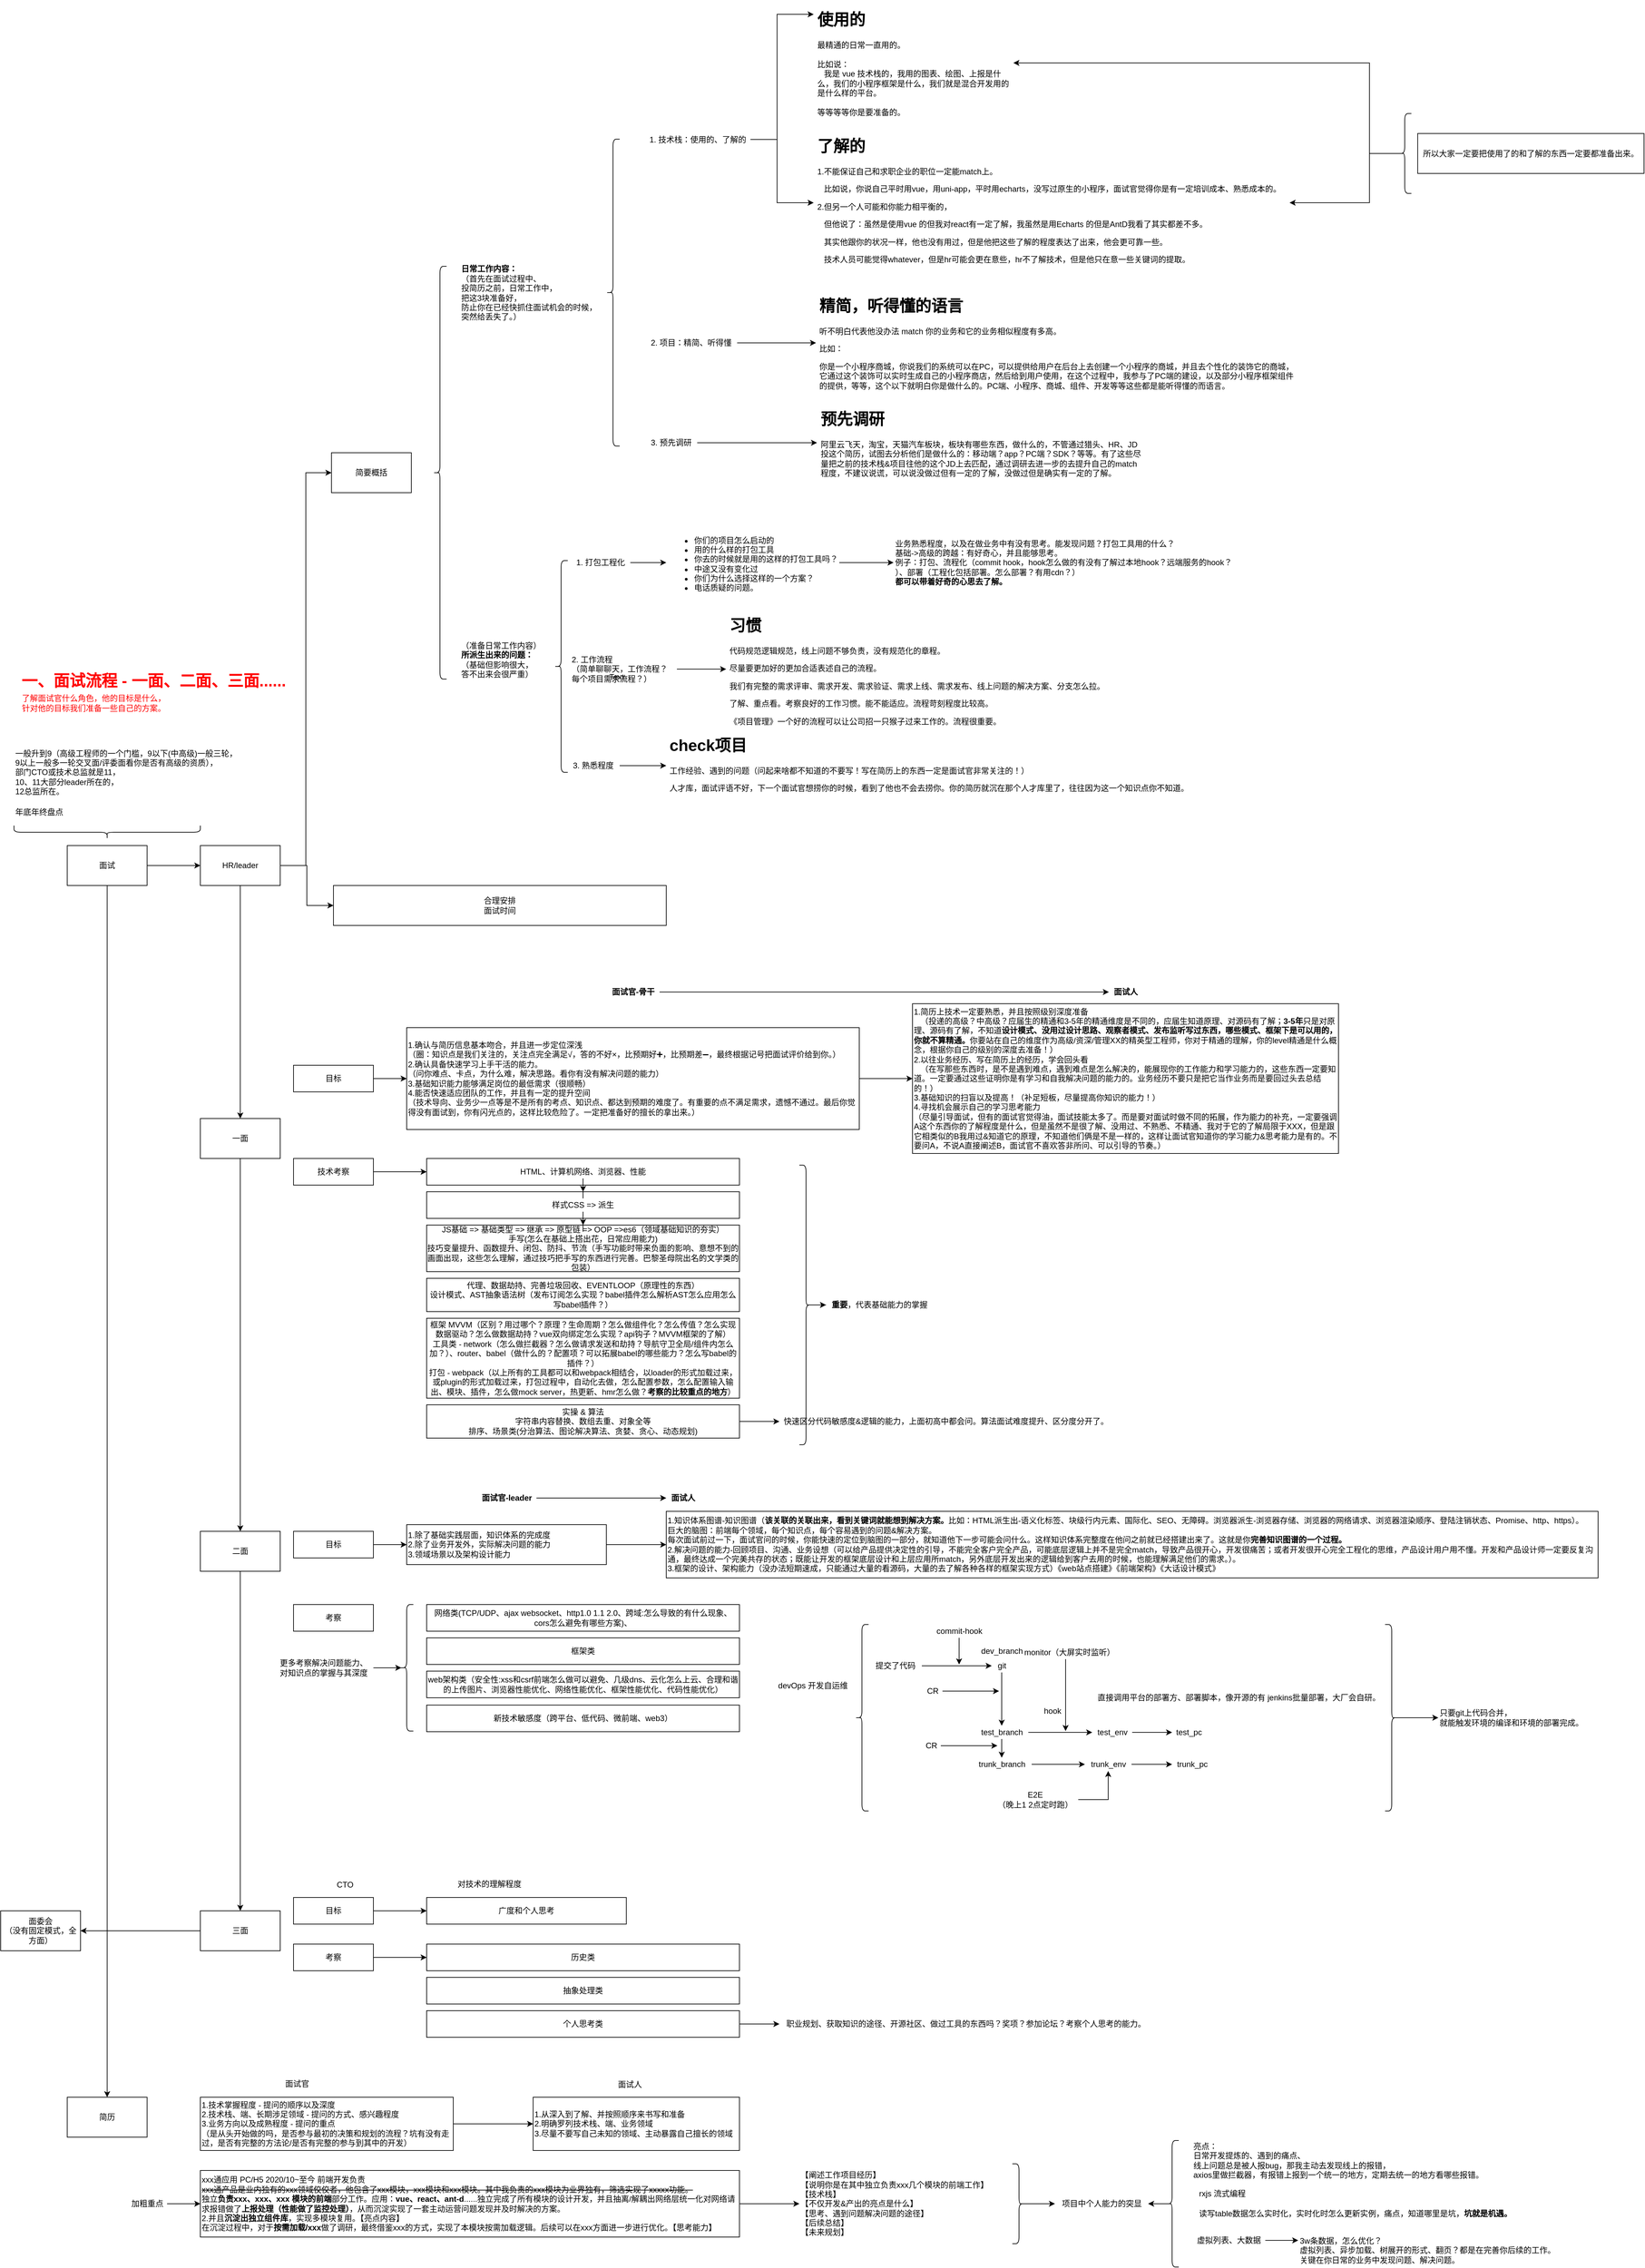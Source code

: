 <mxfile version="22.1.16" type="github" pages="12">
  <diagram id="44qQX4IVHCC8jqcmglR7" name="1.知识体系-面试前的准别-云隐">
    <mxGraphModel dx="1434" dy="1928" grid="1" gridSize="10" guides="1" tooltips="1" connect="1" arrows="1" fold="1" page="1" pageScale="1" pageWidth="827" pageHeight="1169" math="0" shadow="0">
      <root>
        <mxCell id="0" />
        <mxCell id="1" parent="0" />
        <mxCell id="CGdNE2zaCHRx4A2qr-Yd-4" value="" style="edgeStyle=orthogonalEdgeStyle;rounded=0;orthogonalLoop=1;jettySize=auto;html=1;" parent="1" source="CGdNE2zaCHRx4A2qr-Yd-2" target="CGdNE2zaCHRx4A2qr-Yd-3" edge="1">
          <mxGeometry relative="1" as="geometry" />
        </mxCell>
        <mxCell id="CGdNE2zaCHRx4A2qr-Yd-6" value="" style="edgeStyle=orthogonalEdgeStyle;rounded=0;orthogonalLoop=1;jettySize=auto;html=1;" parent="1" source="CGdNE2zaCHRx4A2qr-Yd-2" target="CGdNE2zaCHRx4A2qr-Yd-5" edge="1">
          <mxGeometry relative="1" as="geometry" />
        </mxCell>
        <mxCell id="CGdNE2zaCHRx4A2qr-Yd-2" value="面试" style="rounded=0;whiteSpace=wrap;html=1;" parent="1" vertex="1">
          <mxGeometry x="100" y="110" width="120" height="60" as="geometry" />
        </mxCell>
        <mxCell id="CGdNE2zaCHRx4A2qr-Yd-74" style="edgeStyle=orthogonalEdgeStyle;rounded=0;orthogonalLoop=1;jettySize=auto;html=1;exitX=1;exitY=0.5;exitDx=0;exitDy=0;entryX=0;entryY=0.5;entryDx=0;entryDy=0;" parent="1" source="CGdNE2zaCHRx4A2qr-Yd-5" target="CGdNE2zaCHRx4A2qr-Yd-7" edge="1">
          <mxGeometry relative="1" as="geometry" />
        </mxCell>
        <mxCell id="CGdNE2zaCHRx4A2qr-Yd-78" style="edgeStyle=orthogonalEdgeStyle;rounded=0;orthogonalLoop=1;jettySize=auto;html=1;exitX=1;exitY=0.5;exitDx=0;exitDy=0;entryX=0;entryY=0.5;entryDx=0;entryDy=0;" parent="1" source="CGdNE2zaCHRx4A2qr-Yd-5" target="CGdNE2zaCHRx4A2qr-Yd-75" edge="1">
          <mxGeometry relative="1" as="geometry" />
        </mxCell>
        <mxCell id="CGdNE2zaCHRx4A2qr-Yd-80" value="" style="edgeStyle=orthogonalEdgeStyle;rounded=0;orthogonalLoop=1;jettySize=auto;html=1;" parent="1" source="CGdNE2zaCHRx4A2qr-Yd-5" target="CGdNE2zaCHRx4A2qr-Yd-79" edge="1">
          <mxGeometry relative="1" as="geometry" />
        </mxCell>
        <mxCell id="CGdNE2zaCHRx4A2qr-Yd-5" value="HR/leader" style="rounded=0;whiteSpace=wrap;html=1;" parent="1" vertex="1">
          <mxGeometry x="300" y="110" width="120" height="60" as="geometry" />
        </mxCell>
        <mxCell id="CGdNE2zaCHRx4A2qr-Yd-82" value="" style="edgeStyle=orthogonalEdgeStyle;rounded=0;orthogonalLoop=1;jettySize=auto;html=1;" parent="1" source="CGdNE2zaCHRx4A2qr-Yd-79" target="CGdNE2zaCHRx4A2qr-Yd-81" edge="1">
          <mxGeometry relative="1" as="geometry" />
        </mxCell>
        <mxCell id="CGdNE2zaCHRx4A2qr-Yd-85" value="" style="edgeStyle=orthogonalEdgeStyle;rounded=0;orthogonalLoop=1;jettySize=auto;html=1;" parent="1" source="CGdNE2zaCHRx4A2qr-Yd-81" target="CGdNE2zaCHRx4A2qr-Yd-84" edge="1">
          <mxGeometry relative="1" as="geometry" />
        </mxCell>
        <mxCell id="CGdNE2zaCHRx4A2qr-Yd-87" value="" style="edgeStyle=orthogonalEdgeStyle;rounded=0;orthogonalLoop=1;jettySize=auto;html=1;" parent="1" source="CGdNE2zaCHRx4A2qr-Yd-84" target="CGdNE2zaCHRx4A2qr-Yd-86" edge="1">
          <mxGeometry relative="1" as="geometry" />
        </mxCell>
        <mxCell id="CGdNE2zaCHRx4A2qr-Yd-86" value="面委会&lt;br&gt;（没有固定模式，全方面）" style="rounded=0;whiteSpace=wrap;html=1;" parent="1" vertex="1">
          <mxGeometry y="1710" width="120" height="60" as="geometry" />
        </mxCell>
        <mxCell id="CGdNE2zaCHRx4A2qr-Yd-7" value="简要概括" style="rounded=0;whiteSpace=wrap;html=1;" parent="1" vertex="1">
          <mxGeometry x="497" y="-480" width="120" height="60" as="geometry" />
        </mxCell>
        <mxCell id="CGdNE2zaCHRx4A2qr-Yd-75" value="合理安排&lt;br&gt;面试时间" style="rounded=0;whiteSpace=wrap;html=1;align=center;" parent="1" vertex="1">
          <mxGeometry x="500" y="170" width="500" height="60" as="geometry" />
        </mxCell>
        <mxCell id="CGdNE2zaCHRx4A2qr-Yd-8" value="" style="shape=curlyBracket;whiteSpace=wrap;html=1;rounded=1;" parent="1" vertex="1">
          <mxGeometry x="650" y="-760" width="20" height="620" as="geometry" />
        </mxCell>
        <mxCell id="CGdNE2zaCHRx4A2qr-Yd-9" value="&lt;div&gt;&lt;span&gt;&lt;b&gt;日常工作内容：&lt;/b&gt;&lt;/span&gt;&lt;/div&gt;&lt;div&gt;&lt;span&gt;（首先在面试过程中、&lt;/span&gt;&lt;/div&gt;&lt;div&gt;&lt;span&gt;投简历之前，日常工作中，&lt;/span&gt;&lt;/div&gt;&lt;div&gt;&lt;span&gt;把这3块准备好，&lt;/span&gt;&lt;/div&gt;&lt;div&gt;&lt;span&gt;防止你在已经快抓住面试机会的时候，&lt;/span&gt;&lt;/div&gt;&lt;div&gt;&lt;span&gt;突然给丢失了。）&lt;/span&gt;&lt;/div&gt;" style="text;html=1;align=left;verticalAlign=middle;resizable=0;points=[];;autosize=1;" parent="1" vertex="1">
          <mxGeometry x="690" y="-765" width="220" height="90" as="geometry" />
        </mxCell>
        <mxCell id="CGdNE2zaCHRx4A2qr-Yd-10" value="" style="shape=curlyBracket;whiteSpace=wrap;html=1;rounded=1;" parent="1" vertex="1">
          <mxGeometry x="910" y="-951" width="20" height="461" as="geometry" />
        </mxCell>
        <mxCell id="CGdNE2zaCHRx4A2qr-Yd-55" value="" style="shape=curlyBracket;whiteSpace=wrap;html=1;rounded=1;" parent="1" vertex="1">
          <mxGeometry x="832" y="-318" width="20" height="318" as="geometry" />
        </mxCell>
        <mxCell id="CGdNE2zaCHRx4A2qr-Yd-56" value="（准备日常工作内容）&lt;br&gt;&lt;b&gt;所派生出来的问题：&lt;/b&gt;&lt;br&gt;（基础但影响很大，&lt;br&gt;答不出来会很严重）" style="text;html=1;align=left;verticalAlign=middle;resizable=0;points=[];;autosize=1;" parent="1" vertex="1">
          <mxGeometry x="690" y="-199" width="140" height="60" as="geometry" />
        </mxCell>
        <mxCell id="CGdNE2zaCHRx4A2qr-Yd-57" value="1. 打包工程化" style="text;html=1;align=center;verticalAlign=middle;resizable=0;points=[];;autosize=1;" parent="1" vertex="1">
          <mxGeometry x="856" y="-325" width="90" height="20" as="geometry" />
        </mxCell>
        <mxCell id="CGdNE2zaCHRx4A2qr-Yd-58" value="&lt;ul&gt;&lt;li&gt;你们的项目怎么启动的&lt;/li&gt;&lt;li&gt;用的什么样的打包工具&lt;/li&gt;&lt;li&gt;你去的时候就是用的这样的打包工具吗？&lt;/li&gt;&lt;li&gt;中途又没有变化过&lt;/li&gt;&lt;li&gt;你们为什么选择这样的一个方案？&lt;/li&gt;&lt;li&gt;电话质疑的问题。&lt;/li&gt;&lt;/ul&gt;" style="text;strokeColor=none;fillColor=none;html=1;whiteSpace=wrap;verticalAlign=middle;overflow=hidden;align=left;" parent="1" vertex="1">
          <mxGeometry x="1000" y="-370" width="260" height="110" as="geometry" />
        </mxCell>
        <mxCell id="CGdNE2zaCHRx4A2qr-Yd-60" style="edgeStyle=orthogonalEdgeStyle;rounded=0;orthogonalLoop=1;jettySize=auto;html=1;" parent="1" source="CGdNE2zaCHRx4A2qr-Yd-57" target="CGdNE2zaCHRx4A2qr-Yd-58" edge="1">
          <mxGeometry relative="1" as="geometry" />
        </mxCell>
        <mxCell id="CGdNE2zaCHRx4A2qr-Yd-63" value="业务熟悉程度，以及在做业务中有没有思考。能发现问题？打包工具用的什么？&lt;br&gt;基础-&amp;gt;高级的跨越：有好奇心，并且能够思考。&lt;br&gt;例子：打包、流程化（commit hook，hook怎么做的有没有了解过本地hook？远端服务的hook？&lt;br&gt;）、部署（工程化包括部署。怎么部署？有用cdn？）&lt;br&gt;&lt;b&gt;都可以带着好奇的心思去了解。&lt;/b&gt;" style="text;html=1;align=left;verticalAlign=middle;resizable=0;points=[];;autosize=1;" parent="1" vertex="1">
          <mxGeometry x="1341.5" y="-355" width="520" height="80" as="geometry" />
        </mxCell>
        <mxCell id="CGdNE2zaCHRx4A2qr-Yd-62" value="" style="edgeStyle=orthogonalEdgeStyle;rounded=0;orthogonalLoop=1;jettySize=auto;html=1;" parent="1" source="CGdNE2zaCHRx4A2qr-Yd-58" target="CGdNE2zaCHRx4A2qr-Yd-63" edge="1">
          <mxGeometry relative="1" as="geometry">
            <mxPoint x="1340" y="-315" as="targetPoint" />
          </mxGeometry>
        </mxCell>
        <mxCell id="CGdNE2zaCHRx4A2qr-Yd-64" value="2. 工作流程&lt;br&gt;（简单聊聊天，工作流程？&lt;br&gt;每个项目需求流程？）" style="text;html=1;align=left;verticalAlign=middle;resizable=0;points=[];;autosize=1;" parent="1" vertex="1">
          <mxGeometry x="856" y="-180" width="160" height="50" as="geometry" />
        </mxCell>
        <mxCell id="CGdNE2zaCHRx4A2qr-Yd-67" value="Text" style="text;html=1;align=center;verticalAlign=middle;resizable=0;points=[];;autosize=1;" parent="1" vertex="1">
          <mxGeometry x="905" y="-153" width="40" height="20" as="geometry" />
        </mxCell>
        <mxCell id="CGdNE2zaCHRx4A2qr-Yd-68" value="&lt;h1&gt;习惯&lt;/h1&gt;&lt;p&gt;&lt;span&gt;代码规范逻辑规范，线上问题不够负责，没有规范化的章程。&lt;/span&gt;&lt;br&gt;&lt;/p&gt;&lt;p&gt;尽量要更加好的更加合适表述自己的流程。&lt;/p&gt;&lt;p&gt;&lt;span&gt;我们有完整的需求评审、需求开发、需求验证、需求上线、需求发布、线上问题的解决方案、分支怎么拉。&lt;/span&gt;&lt;/p&gt;&lt;p&gt;了解、重点看。考察良好的工作习惯。能不能适应。流程苛刻程度比较高。&lt;/p&gt;&lt;p&gt;《项目管理》一个好的流程可以让公司招一只猴子过来工作的。流程很重要。&lt;/p&gt;&lt;div&gt;&lt;br&gt;&lt;/div&gt;" style="text;html=1;strokeColor=none;fillColor=none;spacing=5;spacingTop=-20;whiteSpace=wrap;overflow=hidden;rounded=0;align=left;" parent="1" vertex="1">
          <mxGeometry x="1090" y="-240" width="580" height="170" as="geometry" />
        </mxCell>
        <mxCell id="CGdNE2zaCHRx4A2qr-Yd-66" value="" style="edgeStyle=orthogonalEdgeStyle;rounded=0;orthogonalLoop=1;jettySize=auto;html=1;" parent="1" source="CGdNE2zaCHRx4A2qr-Yd-64" target="CGdNE2zaCHRx4A2qr-Yd-68" edge="1">
          <mxGeometry relative="1" as="geometry">
            <mxPoint x="1080" y="-155" as="targetPoint" />
          </mxGeometry>
        </mxCell>
        <mxCell id="CGdNE2zaCHRx4A2qr-Yd-69" value="3. 熟悉程度" style="text;html=1;align=center;verticalAlign=middle;resizable=0;points=[];;autosize=1;" parent="1" vertex="1">
          <mxGeometry x="850" y="-20" width="80" height="20" as="geometry" />
        </mxCell>
        <mxCell id="CGdNE2zaCHRx4A2qr-Yd-72" value="&lt;h1&gt;check项目&lt;/h1&gt;&lt;p&gt;工作经验、遇到的问题（问起来啥都不知道的不要写！写在简历上的东西一定是面试官非常关注的！）&lt;br&gt;&lt;/p&gt;&lt;p&gt;人才库，面试评语不好，下一个面试官想捞你的时候，看到了他也不会去捞你。你的简历就沉在那个人才库里了，往往因为这一个知识点你不知道。&lt;/p&gt;" style="text;html=1;strokeColor=none;fillColor=none;spacing=5;spacingTop=-20;whiteSpace=wrap;overflow=hidden;rounded=0;align=left;" parent="1" vertex="1">
          <mxGeometry x="1000" y="-60" width="790" height="100" as="geometry" />
        </mxCell>
        <mxCell id="CGdNE2zaCHRx4A2qr-Yd-71" value="" style="edgeStyle=orthogonalEdgeStyle;rounded=0;orthogonalLoop=1;jettySize=auto;html=1;entryX=0;entryY=0.5;entryDx=0;entryDy=0;" parent="1" source="CGdNE2zaCHRx4A2qr-Yd-69" target="CGdNE2zaCHRx4A2qr-Yd-72" edge="1">
          <mxGeometry relative="1" as="geometry">
            <mxPoint x="990" y="-30" as="targetPoint" />
          </mxGeometry>
        </mxCell>
        <mxCell id="XVUzTsWBh04fLj-I60or-115" value="" style="group" parent="1" vertex="1" connectable="0">
          <mxGeometry x="966.5" y="-720" width="988.5" height="150" as="geometry" />
        </mxCell>
        <mxCell id="CGdNE2zaCHRx4A2qr-Yd-52" value="" style="group" parent="XVUzTsWBh04fLj-I60or-115" vertex="1" connectable="0">
          <mxGeometry width="988.5" height="150" as="geometry" />
        </mxCell>
        <mxCell id="CGdNE2zaCHRx4A2qr-Yd-45" value="&lt;h1&gt;精简，听得懂的语言&lt;/h1&gt;&lt;p&gt;&lt;span&gt;听不明白代表他没办法 match 你的业务和它的业务相似程度有多高。&lt;/span&gt;&lt;/p&gt;&lt;p&gt;比如：&lt;/p&gt;&lt;p&gt;你是一个小程序商城，你说我们的系统可以在PC，可以提供给用户在后台上去创建一个小程序的商城，并且去个性化的装饰它的商城，它通过这个装饰可以实时生成自己的小程序商店，然后给到用户使用，在这个过程中，我参与了PC端的建设，以及部分小程序框架组件的提供，等等，这个以下就明白你是做什么的。PC端、小程序、商城、组件、开发等等这些都是能听得懂的而语言。&lt;/p&gt;" style="text;html=1;strokeColor=none;fillColor=none;spacing=5;spacingTop=-20;whiteSpace=wrap;overflow=hidden;rounded=0;" parent="CGdNE2zaCHRx4A2qr-Yd-52" vertex="1">
          <mxGeometry x="258.5" width="730" height="150" as="geometry" />
        </mxCell>
        <mxCell id="CGdNE2zaCHRx4A2qr-Yd-48" style="edgeStyle=orthogonalEdgeStyle;rounded=0;orthogonalLoop=1;jettySize=auto;html=1;entryX=0;entryY=0.5;entryDx=0;entryDy=0;" parent="CGdNE2zaCHRx4A2qr-Yd-52" source="CGdNE2zaCHRx4A2qr-Yd-41" target="CGdNE2zaCHRx4A2qr-Yd-45" edge="1">
          <mxGeometry relative="1" as="geometry" />
        </mxCell>
        <mxCell id="CGdNE2zaCHRx4A2qr-Yd-41" value="2. 项目：精简、听得懂" style="text;html=1;align=center;verticalAlign=middle;resizable=0;points=[];;autosize=1;" parent="CGdNE2zaCHRx4A2qr-Yd-52" vertex="1">
          <mxGeometry y="65" width="140" height="20" as="geometry" />
        </mxCell>
        <mxCell id="XVUzTsWBh04fLj-I60or-116" value="" style="group" parent="1" vertex="1" connectable="0">
          <mxGeometry x="966.5" y="-550" width="750" height="110" as="geometry" />
        </mxCell>
        <mxCell id="CGdNE2zaCHRx4A2qr-Yd-54" value="" style="group" parent="XVUzTsWBh04fLj-I60or-116" vertex="1" connectable="0">
          <mxGeometry width="750" height="110" as="geometry" />
        </mxCell>
        <mxCell id="CGdNE2zaCHRx4A2qr-Yd-50" value="3. 预先调研" style="text;html=1;align=center;verticalAlign=middle;resizable=0;points=[];;autosize=1;" parent="CGdNE2zaCHRx4A2qr-Yd-54" vertex="1">
          <mxGeometry y="45" width="80" height="20" as="geometry" />
        </mxCell>
        <mxCell id="CGdNE2zaCHRx4A2qr-Yd-51" value="&lt;h1&gt;预先调研&lt;/h1&gt;&lt;p&gt;阿里云飞天，淘宝，天猫汽车板块，板块有哪些东西，做什么的，不管通过猎头、HR、JD投这个简历，试图去分析他们是做什么的：移动端？app？PC端？SDK？等等。有了这些尽量把之前的技术栈&amp;amp;项目往他的这个JD上去匹配，通过调研去进一步的去提升自己的match程度，不建议说谎，可以说没做过但有一定的了解，没做过但是确实有一定的了解。&lt;br&gt;&lt;/p&gt;" style="text;html=1;strokeColor=none;fillColor=none;spacing=5;spacingTop=-20;whiteSpace=wrap;overflow=hidden;rounded=0;" parent="CGdNE2zaCHRx4A2qr-Yd-54" vertex="1">
          <mxGeometry x="260" width="490" height="110" as="geometry" />
        </mxCell>
        <mxCell id="CGdNE2zaCHRx4A2qr-Yd-53" style="edgeStyle=orthogonalEdgeStyle;rounded=0;orthogonalLoop=1;jettySize=auto;html=1;" parent="CGdNE2zaCHRx4A2qr-Yd-54" source="CGdNE2zaCHRx4A2qr-Yd-50" target="CGdNE2zaCHRx4A2qr-Yd-51" edge="1">
          <mxGeometry relative="1" as="geometry" />
        </mxCell>
        <mxCell id="CGdNE2zaCHRx4A2qr-Yd-11" value="1. 技术栈：使用的、了解的" style="text;html=1;align=center;verticalAlign=middle;resizable=0;points=[];;autosize=1;" parent="1" vertex="1">
          <mxGeometry x="966.5" y="-960.5" width="160" height="20" as="geometry" />
        </mxCell>
        <mxCell id="CGdNE2zaCHRx4A2qr-Yd-30" style="edgeStyle=orthogonalEdgeStyle;rounded=0;orthogonalLoop=1;jettySize=auto;html=1;" parent="1" source="CGdNE2zaCHRx4A2qr-Yd-11" target="CGdNE2zaCHRx4A2qr-Yd-28" edge="1">
          <mxGeometry relative="1" as="geometry">
            <Array as="points">
              <mxPoint x="1166.5" y="-950.5" />
              <mxPoint x="1166.5" y="-855.5" />
            </Array>
          </mxGeometry>
        </mxCell>
        <mxCell id="CGdNE2zaCHRx4A2qr-Yd-23" style="edgeStyle=orthogonalEdgeStyle;rounded=0;orthogonalLoop=1;jettySize=auto;html=1;" parent="1" source="CGdNE2zaCHRx4A2qr-Yd-11" target="CGdNE2zaCHRx4A2qr-Yd-29" edge="1">
          <mxGeometry relative="1" as="geometry">
            <mxPoint x="1276.5" y="-1138.5" as="targetPoint" />
            <Array as="points">
              <mxPoint x="1166.5" y="-950.5" />
              <mxPoint x="1166.5" y="-1138.5" />
            </Array>
          </mxGeometry>
        </mxCell>
        <mxCell id="CGdNE2zaCHRx4A2qr-Yd-28" value="&lt;h1&gt;了解的&lt;/h1&gt;&lt;p&gt;1.不能保证自己和求职企业的职位一定能match上。&lt;/p&gt;&lt;p&gt;&amp;nbsp; &amp;nbsp;比如说，你说自己平时用vue，用uni-app，平时用echarts，没写过原生的小程序，面试官觉得你是有一定培训成本、熟悉成本的。&lt;/p&gt;&lt;p&gt;2.&lt;span&gt;但另一个人可能和你能力相平衡的，&lt;/span&gt;&lt;/p&gt;&lt;p&gt;&lt;span&gt;&amp;nbsp; &amp;nbsp;但他说了：虽然是使用vue 的但我对react有一定了解，我虽然是用Echarts 的但是AntD我看了其实都差不多。&lt;/span&gt;&lt;/p&gt;&lt;p&gt;&amp;nbsp; &amp;nbsp;其实他跟你的状况一样，他也没有用过，但是他把这些了解的程度表达了出来，他会更可靠一些。&lt;/p&gt;&lt;p&gt;&amp;nbsp; &amp;nbsp;技术人员可能觉得whatever，但是hr可能会更在意些，hr不了解技术，但是他只在意一些关键词的提取。&lt;/p&gt;" style="text;html=1;strokeColor=none;fillColor=none;spacing=5;spacingTop=-20;whiteSpace=wrap;overflow=hidden;rounded=0;" parent="1" vertex="1">
          <mxGeometry x="1221.5" y="-960.5" width="715" height="210" as="geometry" />
        </mxCell>
        <mxCell id="CGdNE2zaCHRx4A2qr-Yd-29" value="&lt;h1&gt;使用的&lt;/h1&gt;&lt;div&gt;&lt;div&gt;最精通的日常一直用的。&lt;/div&gt;&lt;div&gt;&lt;br&gt;&lt;/div&gt;&lt;div&gt;比如说：&lt;/div&gt;&lt;div&gt;&amp;nbsp; &amp;nbsp;我是 vue 技术栈的，我用的图表、绘图、上报是什么，&lt;span&gt;我们的小程序框架是什么，&lt;/span&gt;&lt;span&gt;我们就是混合开发用的是什么样的平台。&lt;/span&gt;&lt;/div&gt;&lt;div&gt;&lt;span&gt;&lt;br&gt;&lt;/span&gt;&lt;/div&gt;&lt;div&gt;等等等等你是要准备的。&lt;/div&gt;&lt;/div&gt;" style="text;html=1;strokeColor=none;fillColor=none;spacing=5;spacingTop=-20;whiteSpace=wrap;overflow=hidden;rounded=0;" parent="1" vertex="1">
          <mxGeometry x="1221.5" y="-1150" width="300" height="169" as="geometry" />
        </mxCell>
        <mxCell id="CGdNE2zaCHRx4A2qr-Yd-33" value="所以大家一定要把使用了的和了解的东西一定要都准备出来。" style="rounded=0;whiteSpace=wrap;html=1;" parent="1" vertex="1">
          <mxGeometry x="2129" y="-959.5" width="340" height="60" as="geometry" />
        </mxCell>
        <mxCell id="CGdNE2zaCHRx4A2qr-Yd-35" style="edgeStyle=orthogonalEdgeStyle;rounded=0;orthogonalLoop=1;jettySize=auto;html=1;exitX=0.1;exitY=0.5;exitDx=0;exitDy=0;exitPerimeter=0;" parent="1" source="CGdNE2zaCHRx4A2qr-Yd-34" target="CGdNE2zaCHRx4A2qr-Yd-29" edge="1">
          <mxGeometry relative="1" as="geometry">
            <Array as="points">
              <mxPoint x="2056.5" y="-929.5" />
              <mxPoint x="2056.5" y="-1065.5" />
            </Array>
          </mxGeometry>
        </mxCell>
        <mxCell id="CGdNE2zaCHRx4A2qr-Yd-38" style="edgeStyle=orthogonalEdgeStyle;rounded=0;orthogonalLoop=1;jettySize=auto;html=1;exitX=0.1;exitY=0.5;exitDx=0;exitDy=0;exitPerimeter=0;" parent="1" source="CGdNE2zaCHRx4A2qr-Yd-34" target="CGdNE2zaCHRx4A2qr-Yd-28" edge="1">
          <mxGeometry relative="1" as="geometry">
            <Array as="points">
              <mxPoint x="2056.5" y="-929.5" />
              <mxPoint x="2056.5" y="-855.5" />
            </Array>
          </mxGeometry>
        </mxCell>
        <mxCell id="CGdNE2zaCHRx4A2qr-Yd-34" value="" style="shape=curlyBracket;whiteSpace=wrap;html=1;rounded=1;" parent="1" vertex="1">
          <mxGeometry x="2099.5" y="-989.5" width="20" height="120" as="geometry" />
        </mxCell>
        <mxCell id="XVUzTsWBh04fLj-I60or-119" value="" style="group" parent="1" vertex="1" connectable="0">
          <mxGeometry x="300" y="1660" width="1430" height="240" as="geometry" />
        </mxCell>
        <mxCell id="CGdNE2zaCHRx4A2qr-Yd-84" value="三面" style="rounded=0;whiteSpace=wrap;html=1;" parent="XVUzTsWBh04fLj-I60or-119" vertex="1">
          <mxGeometry y="50" width="120" height="60" as="geometry" />
        </mxCell>
        <mxCell id="XVUzTsWBh04fLj-I60or-76" value="目标" style="rounded=0;whiteSpace=wrap;html=1;" parent="XVUzTsWBh04fLj-I60or-119" vertex="1">
          <mxGeometry x="140" y="30" width="120" height="40" as="geometry" />
        </mxCell>
        <mxCell id="XVUzTsWBh04fLj-I60or-77" value="广度和个人思考" style="rounded=0;whiteSpace=wrap;html=1;align=center;" parent="XVUzTsWBh04fLj-I60or-119" vertex="1">
          <mxGeometry x="340" y="30" width="300" height="40" as="geometry" />
        </mxCell>
        <mxCell id="XVUzTsWBh04fLj-I60or-75" style="edgeStyle=orthogonalEdgeStyle;rounded=0;orthogonalLoop=1;jettySize=auto;html=1;exitX=1;exitY=0.5;exitDx=0;exitDy=0;entryX=0;entryY=0.5;entryDx=0;entryDy=0;" parent="XVUzTsWBh04fLj-I60or-119" source="XVUzTsWBh04fLj-I60or-76" target="XVUzTsWBh04fLj-I60or-77" edge="1">
          <mxGeometry relative="1" as="geometry" />
        </mxCell>
        <mxCell id="XVUzTsWBh04fLj-I60or-78" value="考察" style="rounded=0;whiteSpace=wrap;html=1;" parent="XVUzTsWBh04fLj-I60or-119" vertex="1">
          <mxGeometry x="140" y="100" width="120" height="40" as="geometry" />
        </mxCell>
        <mxCell id="XVUzTsWBh04fLj-I60or-79" value="历史类" style="rounded=0;whiteSpace=wrap;html=1;" parent="XVUzTsWBh04fLj-I60or-119" vertex="1">
          <mxGeometry x="340" y="100" width="470" height="40" as="geometry" />
        </mxCell>
        <mxCell id="XVUzTsWBh04fLj-I60or-80" style="edgeStyle=orthogonalEdgeStyle;rounded=0;orthogonalLoop=1;jettySize=auto;html=1;exitX=1;exitY=0.5;exitDx=0;exitDy=0;entryX=0;entryY=0.5;entryDx=0;entryDy=0;" parent="XVUzTsWBh04fLj-I60or-119" source="XVUzTsWBh04fLj-I60or-78" target="XVUzTsWBh04fLj-I60or-79" edge="1">
          <mxGeometry relative="1" as="geometry" />
        </mxCell>
        <mxCell id="XVUzTsWBh04fLj-I60or-81" value="CTO" style="text;html=1;align=center;verticalAlign=middle;resizable=0;points=[];;autosize=1;" parent="XVUzTsWBh04fLj-I60or-119" vertex="1">
          <mxGeometry x="197" y="1" width="40" height="20" as="geometry" />
        </mxCell>
        <mxCell id="XVUzTsWBh04fLj-I60or-82" value="对技术的理解程度" style="text;html=1;align=center;verticalAlign=middle;resizable=0;points=[];;autosize=1;" parent="XVUzTsWBh04fLj-I60or-119" vertex="1">
          <mxGeometry x="379" width="110" height="20" as="geometry" />
        </mxCell>
        <mxCell id="XVUzTsWBh04fLj-I60or-83" value="抽象处理类" style="rounded=0;whiteSpace=wrap;html=1;" parent="XVUzTsWBh04fLj-I60or-119" vertex="1">
          <mxGeometry x="340" y="150" width="470" height="40" as="geometry" />
        </mxCell>
        <mxCell id="XVUzTsWBh04fLj-I60or-84" value="个人思考类" style="rounded=0;whiteSpace=wrap;html=1;" parent="XVUzTsWBh04fLj-I60or-119" vertex="1">
          <mxGeometry x="340" y="200" width="470" height="40" as="geometry" />
        </mxCell>
        <mxCell id="XVUzTsWBh04fLj-I60or-85" value="职业规划、获取知识的途径、开源社区、做过工具的东西吗？奖项？参加论坛？考察个人思考的能力。" style="text;align=center;verticalAlign=middle;resizable=0;points=[];;autosize=1;horizontal=1;fontStyle=0;html=1;" parent="XVUzTsWBh04fLj-I60or-119" vertex="1">
          <mxGeometry x="870" y="210" width="560" height="20" as="geometry" />
        </mxCell>
        <mxCell id="XVUzTsWBh04fLj-I60or-86" style="edgeStyle=orthogonalEdgeStyle;rounded=0;orthogonalLoop=1;jettySize=auto;html=1;exitX=1;exitY=0.5;exitDx=0;exitDy=0;" parent="XVUzTsWBh04fLj-I60or-119" source="XVUzTsWBh04fLj-I60or-84" target="XVUzTsWBh04fLj-I60or-85" edge="1">
          <mxGeometry relative="1" as="geometry" />
        </mxCell>
        <mxCell id="XVUzTsWBh04fLj-I60or-120" value="" style="group" parent="1" vertex="1" connectable="0">
          <mxGeometry x="300" y="320" width="1710" height="690" as="geometry" />
        </mxCell>
        <mxCell id="CGdNE2zaCHRx4A2qr-Yd-79" value="一面" style="rounded=0;whiteSpace=wrap;html=1;" parent="XVUzTsWBh04fLj-I60or-120" vertex="1">
          <mxGeometry y="200" width="120" height="60" as="geometry" />
        </mxCell>
        <mxCell id="XVUzTsWBh04fLj-I60or-1" value="目标" style="rounded=0;whiteSpace=wrap;html=1;" parent="XVUzTsWBh04fLj-I60or-120" vertex="1">
          <mxGeometry x="140" y="120" width="120" height="40" as="geometry" />
        </mxCell>
        <mxCell id="CGdNE2zaCHRx4A2qr-Yd-89" value="面试官-骨干" style="text;html=1;align=center;verticalAlign=middle;resizable=0;points=[];;autosize=1;fontStyle=1" parent="XVUzTsWBh04fLj-I60or-120" vertex="1">
          <mxGeometry x="610" width="80" height="20" as="geometry" />
        </mxCell>
        <mxCell id="CGdNE2zaCHRx4A2qr-Yd-90" value="面试人" style="text;html=1;align=center;verticalAlign=middle;resizable=0;points=[];;autosize=1;fontStyle=1" parent="XVUzTsWBh04fLj-I60or-120" vertex="1">
          <mxGeometry x="1365" width="50" height="20" as="geometry" />
        </mxCell>
        <mxCell id="CGdNE2zaCHRx4A2qr-Yd-91" value="" style="edgeStyle=orthogonalEdgeStyle;rounded=0;orthogonalLoop=1;jettySize=auto;html=1;" parent="XVUzTsWBh04fLj-I60or-120" source="CGdNE2zaCHRx4A2qr-Yd-89" target="CGdNE2zaCHRx4A2qr-Yd-90" edge="1">
          <mxGeometry relative="1" as="geometry" />
        </mxCell>
        <mxCell id="CGdNE2zaCHRx4A2qr-Yd-92" value="1.确认与简历信息基本吻合，并且进一步定位深浅&lt;br&gt;（圈：知识点是我们关注的，关注点完全满足√，答的不好×，比预期好➕，比预期差➖，最终根据记号把面试评价给到你。）&lt;br&gt;2.确认具备快速学习上手干活的能力。&lt;br&gt;（问你难点、卡点，为什么难，解决思路。看你有没有解决问题的能力）&lt;br&gt;3.基础知识能力能够满足岗位的最低需求（很顺畅）&lt;br&gt;4.能否快速适应团队的工作，并且有一定的提升空间&lt;br&gt;（技术导向、业务少一点等是不是所有的考点、知识点、都达到预期的难度了。有重要的点不满足需求，遗憾不通过。最后你觉得没有面试到，你有闪光点的，这样比较危险了。一定把准备好的擅长的拿出来。）" style="rounded=0;whiteSpace=wrap;html=1;align=left;" parent="XVUzTsWBh04fLj-I60or-120" vertex="1">
          <mxGeometry x="310" y="63.5" width="680" height="153" as="geometry" />
        </mxCell>
        <mxCell id="XVUzTsWBh04fLj-I60or-2" style="edgeStyle=orthogonalEdgeStyle;rounded=0;orthogonalLoop=1;jettySize=auto;html=1;exitX=1;exitY=0.5;exitDx=0;exitDy=0;entryX=0;entryY=0.5;entryDx=0;entryDy=0;" parent="XVUzTsWBh04fLj-I60or-120" source="XVUzTsWBh04fLj-I60or-1" target="CGdNE2zaCHRx4A2qr-Yd-92" edge="1">
          <mxGeometry relative="1" as="geometry" />
        </mxCell>
        <mxCell id="CGdNE2zaCHRx4A2qr-Yd-93" value="1.简历上技术一定要熟悉，并且按照级别深度准备&lt;br&gt;&amp;nbsp; &amp;nbsp;（投递的高级？中高级？应届生的精通和3-5年的精通维度是不同的，应届生知道原理、对源码有了解；&lt;b&gt;3-5年&lt;/b&gt;只是对原理、源码有了解，不知道&lt;b&gt;设计模式、没用过设计思路、观察者模式、发布监听写过东西，哪些模式、框架下是可以用的，你就不算精通。&lt;/b&gt;你要站在自己的维度作为高级/资深/管理XX的精英型工程师，你对于精通的理解，你的level精通是什么概念，根据你自己的级别的深度去准备！）&lt;br&gt;2.以往业务经历、写在简历上的经历，学会回头看&lt;br&gt;&amp;nbsp; &amp;nbsp;（在写那些东西时，是不是遇到难点，遇到难点是怎么解决的，能展现你的工作能力和学习能力的，这些东西一定要知道。一定要通过这些证明你是有学习和自我解决问题的能力的。业务经历不要只是把它当作业务而是要回过头去总结的！）&lt;br&gt;3.基础知识的扫盲以及提高！（补足短板，尽量提高你知识的能力！）&lt;br&gt;4.寻找机会展示自己的学习思考能力&lt;br&gt;（尽量引导面试，但有的面试官觉得油，面试技能太多了。而是要对面试时做不同的拓展，作为能力的补充，一定要强调A这个东西你的了解程度是什么，但是虽然不是很了解、没用过、不熟悉、不精通、我对于它的了解局限于XXX，但是跟它相类似的B我用过&amp;amp;知道它的原理，不知道他们俩是不是一样的，这样让面试官知道你的学习能力&amp;amp;思考能力是有的。不要问A，不说A直接阐述B，面试官不喜欢答非所问、可以引导的节奏。）" style="rounded=0;whiteSpace=wrap;html=1;align=left;" parent="XVUzTsWBh04fLj-I60or-120" vertex="1">
          <mxGeometry x="1070" y="27.5" width="640" height="225" as="geometry" />
        </mxCell>
        <mxCell id="CGdNE2zaCHRx4A2qr-Yd-94" value="" style="edgeStyle=orthogonalEdgeStyle;rounded=0;orthogonalLoop=1;jettySize=auto;html=1;" parent="XVUzTsWBh04fLj-I60or-120" source="CGdNE2zaCHRx4A2qr-Yd-92" target="CGdNE2zaCHRx4A2qr-Yd-93" edge="1">
          <mxGeometry relative="1" as="geometry" />
        </mxCell>
        <mxCell id="XVUzTsWBh04fLj-I60or-4" value="技术考察" style="rounded=0;whiteSpace=wrap;html=1;" parent="XVUzTsWBh04fLj-I60or-120" vertex="1">
          <mxGeometry x="140" y="260" width="120" height="40" as="geometry" />
        </mxCell>
        <mxCell id="XVUzTsWBh04fLj-I60or-5" value="HTML、计算机网络、浏览器、性能" style="rounded=0;whiteSpace=wrap;html=1;" parent="XVUzTsWBh04fLj-I60or-120" vertex="1">
          <mxGeometry x="340" y="260" width="470" height="40" as="geometry" />
        </mxCell>
        <mxCell id="XVUzTsWBh04fLj-I60or-6" value="" style="edgeStyle=orthogonalEdgeStyle;rounded=0;orthogonalLoop=1;jettySize=auto;html=1;" parent="XVUzTsWBh04fLj-I60or-120" source="XVUzTsWBh04fLj-I60or-4" target="XVUzTsWBh04fLj-I60or-5" edge="1">
          <mxGeometry relative="1" as="geometry" />
        </mxCell>
        <mxCell id="XVUzTsWBh04fLj-I60or-7" value="样式CSS =&amp;gt; 派生" style="rounded=0;whiteSpace=wrap;html=1;" parent="XVUzTsWBh04fLj-I60or-120" vertex="1">
          <mxGeometry x="340" y="310" width="470" height="40" as="geometry" />
        </mxCell>
        <mxCell id="XVUzTsWBh04fLj-I60or-8" value="" style="edgeStyle=orthogonalEdgeStyle;rounded=0;orthogonalLoop=1;jettySize=auto;html=1;" parent="XVUzTsWBh04fLj-I60or-120" source="XVUzTsWBh04fLj-I60or-5" target="XVUzTsWBh04fLj-I60or-7" edge="1">
          <mxGeometry relative="1" as="geometry" />
        </mxCell>
        <mxCell id="XVUzTsWBh04fLj-I60or-9" value="JS基础 =&amp;gt; 基础类型 =&amp;gt; 继承 =&amp;gt; 原型链 =&amp;gt; OOP =&amp;gt;es6（领域基础知识的夯实）&lt;br&gt;手写(怎么在基础上搭出花，日常应用能力)&lt;br&gt;技巧变量提升、函数提升、闭包、防抖、节流（手写功能时带来负面的影响、意想不到的画面出现，这些怎么理解，通过技巧把手写的东西进行完善。巴黎圣母院出名的文学类的包装）" style="rounded=0;whiteSpace=wrap;html=1;" parent="XVUzTsWBh04fLj-I60or-120" vertex="1">
          <mxGeometry x="340" y="360" width="470" height="70" as="geometry" />
        </mxCell>
        <mxCell id="XVUzTsWBh04fLj-I60or-10" value="" style="edgeStyle=orthogonalEdgeStyle;rounded=0;orthogonalLoop=1;jettySize=auto;html=1;" parent="XVUzTsWBh04fLj-I60or-120" source="XVUzTsWBh04fLj-I60or-7" target="XVUzTsWBh04fLj-I60or-9" edge="1">
          <mxGeometry relative="1" as="geometry" />
        </mxCell>
        <mxCell id="XVUzTsWBh04fLj-I60or-11" value="代理、数据劫持、完善垃圾回收、EVENTLOOP（原理性的东西）&lt;br&gt;设计模式、AST抽象语法树（发布订阅怎么实现？babel插件怎么解析AST怎么应用怎么写babel插件？）" style="rounded=0;whiteSpace=wrap;html=1;" parent="XVUzTsWBh04fLj-I60or-120" vertex="1">
          <mxGeometry x="340" y="440" width="470" height="50" as="geometry" />
        </mxCell>
        <mxCell id="XVUzTsWBh04fLj-I60or-12" value="框架 MVVM（区别？用过哪个？原理？生命周期？怎么做组件化？怎么传值？怎么实现数据驱动？怎么做数据劫持？vue双向绑定怎么实现？api钩子？MVVM框架的了解）&lt;br&gt;工具类 - network（怎么做拦截器？怎么做请求发送和劫持？导航守卫全局/组件内怎么加？）、router、babel（做什么的？配置项？可以拓展babel的哪些能力？怎么写babel的插件？）&lt;br&gt;打包 - webpack（以上所有的工具都可以和webpack相结合，以loader的形式加载过来，或plugin的形式加载过来，打包过程中，自动化去做，怎么配置参数，怎么配置输入输出、模块、插件，怎么做mock server，热更新、hmr怎么做？&lt;b&gt;考察的比较重点的地方&lt;/b&gt;）" style="rounded=0;whiteSpace=wrap;html=1;" parent="XVUzTsWBh04fLj-I60or-120" vertex="1">
          <mxGeometry x="340" y="500" width="470" height="120" as="geometry" />
        </mxCell>
        <mxCell id="XVUzTsWBh04fLj-I60or-13" value="实操 &amp;amp; 算法&lt;br&gt;字符串内容替换、数组去重、对象全等&lt;br&gt;排序、场景类(分治算法、图论解决算法、贪婪、贪心、动态规划)" style="rounded=0;whiteSpace=wrap;html=1;" parent="XVUzTsWBh04fLj-I60or-120" vertex="1">
          <mxGeometry x="340" y="630" width="470" height="50" as="geometry" />
        </mxCell>
        <mxCell id="XVUzTsWBh04fLj-I60or-14" value="快速区分代码敏感度&amp;amp;逻辑的能力，上面初高中都会问。算法面试难度提升、区分度分开了。" style="text;html=1;align=center;verticalAlign=middle;resizable=0;points=[];;autosize=1;" parent="XVUzTsWBh04fLj-I60or-120" vertex="1">
          <mxGeometry x="870" y="645" width="500" height="20" as="geometry" />
        </mxCell>
        <mxCell id="XVUzTsWBh04fLj-I60or-15" style="edgeStyle=orthogonalEdgeStyle;rounded=0;orthogonalLoop=1;jettySize=auto;html=1;exitX=1;exitY=0.5;exitDx=0;exitDy=0;" parent="XVUzTsWBh04fLj-I60or-120" source="XVUzTsWBh04fLj-I60or-13" target="XVUzTsWBh04fLj-I60or-14" edge="1">
          <mxGeometry relative="1" as="geometry" />
        </mxCell>
        <mxCell id="XVUzTsWBh04fLj-I60or-16" value="" style="shape=curlyBracket;whiteSpace=wrap;html=1;rounded=1;direction=west;" parent="XVUzTsWBh04fLj-I60or-120" vertex="1">
          <mxGeometry x="900" y="270" width="20" height="420" as="geometry" />
        </mxCell>
        <mxCell id="XVUzTsWBh04fLj-I60or-20" value="&lt;b&gt;重要&lt;/b&gt;，代表基础能力的掌握" style="text;html=1;align=center;verticalAlign=middle;resizable=0;points=[];;autosize=1;" parent="XVUzTsWBh04fLj-I60or-120" vertex="1">
          <mxGeometry x="940" y="470" width="160" height="20" as="geometry" />
        </mxCell>
        <mxCell id="XVUzTsWBh04fLj-I60or-21" style="edgeStyle=orthogonalEdgeStyle;rounded=0;orthogonalLoop=1;jettySize=auto;html=1;exitX=0.1;exitY=0.5;exitDx=0;exitDy=0;exitPerimeter=0;" parent="XVUzTsWBh04fLj-I60or-120" source="XVUzTsWBh04fLj-I60or-16" target="XVUzTsWBh04fLj-I60or-20" edge="1">
          <mxGeometry relative="1" as="geometry" />
        </mxCell>
        <mxCell id="XVUzTsWBh04fLj-I60or-123" value="" style="group" parent="1" vertex="1" connectable="0">
          <mxGeometry x="300" y="1080" width="2100" height="480" as="geometry" />
        </mxCell>
        <mxCell id="CGdNE2zaCHRx4A2qr-Yd-81" value="二面" style="rounded=0;whiteSpace=wrap;html=1;" parent="XVUzTsWBh04fLj-I60or-123" vertex="1">
          <mxGeometry y="60" width="120" height="60" as="geometry" />
        </mxCell>
        <mxCell id="XVUzTsWBh04fLj-I60or-23" value="目标" style="rounded=0;whiteSpace=wrap;html=1;" parent="XVUzTsWBh04fLj-I60or-123" vertex="1">
          <mxGeometry x="140" y="60" width="120" height="40" as="geometry" />
        </mxCell>
        <mxCell id="XVUzTsWBh04fLj-I60or-24" value="面试官-leader" style="text;html=1;align=center;verticalAlign=middle;resizable=0;points=[];;autosize=1;fontStyle=1" parent="XVUzTsWBh04fLj-I60or-123" vertex="1">
          <mxGeometry x="415" width="90" height="20" as="geometry" />
        </mxCell>
        <mxCell id="XVUzTsWBh04fLj-I60or-25" value="面试人" style="text;html=1;align=center;verticalAlign=middle;resizable=0;points=[];;autosize=1;fontStyle=1" parent="XVUzTsWBh04fLj-I60or-123" vertex="1">
          <mxGeometry x="700" width="50" height="20" as="geometry" />
        </mxCell>
        <mxCell id="XVUzTsWBh04fLj-I60or-26" value="" style="edgeStyle=orthogonalEdgeStyle;rounded=0;orthogonalLoop=1;jettySize=auto;html=1;" parent="XVUzTsWBh04fLj-I60or-123" source="XVUzTsWBh04fLj-I60or-24" target="XVUzTsWBh04fLj-I60or-25" edge="1">
          <mxGeometry relative="1" as="geometry" />
        </mxCell>
        <mxCell id="XVUzTsWBh04fLj-I60or-27" value="1.除了基础实践层面，知识体系的完成度&lt;br&gt;2.除了业务开发外，实际解决问题的能力&lt;br&gt;3.领域场景以及架构设计能力" style="rounded=0;whiteSpace=wrap;html=1;align=left;" parent="XVUzTsWBh04fLj-I60or-123" vertex="1">
          <mxGeometry x="310" y="50" width="300" height="60" as="geometry" />
        </mxCell>
        <mxCell id="XVUzTsWBh04fLj-I60or-22" style="edgeStyle=orthogonalEdgeStyle;rounded=0;orthogonalLoop=1;jettySize=auto;html=1;exitX=1;exitY=0.5;exitDx=0;exitDy=0;entryX=0;entryY=0.5;entryDx=0;entryDy=0;" parent="XVUzTsWBh04fLj-I60or-123" source="XVUzTsWBh04fLj-I60or-23" target="XVUzTsWBh04fLj-I60or-27" edge="1">
          <mxGeometry relative="1" as="geometry" />
        </mxCell>
        <mxCell id="XVUzTsWBh04fLj-I60or-30" value="1.知识体系图谱-知识图谱（&lt;b&gt;该关联的关联出来，看到关键词就能想到解决方案。&lt;/b&gt;比如：HTML派生出-语义化标签、块级行内元素、国际化、SEO、无障碍。浏览器派生-浏览器存储、浏览器的网络请求、浏览器渲染顺序、登陆注销状态、Promise、http、https）。&lt;br&gt;巨大的脑图：前端每个领域，每个知识点，每个容易遇到的问题&amp;amp;解决方案。&lt;br&gt;每次面试前过一下，面试官问的时候，你能快速的定位到脑图的一部分，就知道他下一步可能会问什么。这样知识体系完整度在他问之前就已经搭建出来了。这就是你&lt;b&gt;完善知识图谱的一个过程。&lt;/b&gt;&lt;br&gt;2.解决问题的能力-回顾项目、沟通、业务设想（可以给产品提供决定性的引导，不能完全客户完全产品，可能底层逻辑上并不是完全match，导致产品很开心，开发很痛苦；或者开发很开心完全工程化的思维，产品设计用户用不懂。开发和产品设计师一定要反复沟通，最终达成一个完美共存的状态；既能让开发的框架底层设计和上层应用所match，另外底层开发出来的逻辑给到客户去用的时候，也能理解满足他们的需求。）。&lt;br&gt;3.框架的设计、架构能力（没办法短期速成，只能通过大量的看源码，大量的去了解各种各样的框架实现方式）《web站点搭建》《前端架构》《大话设计模式》" style="rounded=0;whiteSpace=wrap;html=1;align=left;" parent="XVUzTsWBh04fLj-I60or-123" vertex="1">
          <mxGeometry x="700" y="30" width="1400" height="100" as="geometry" />
        </mxCell>
        <mxCell id="XVUzTsWBh04fLj-I60or-31" value="" style="edgeStyle=orthogonalEdgeStyle;rounded=0;orthogonalLoop=1;jettySize=auto;html=1;" parent="XVUzTsWBh04fLj-I60or-123" source="XVUzTsWBh04fLj-I60or-27" target="XVUzTsWBh04fLj-I60or-30" edge="1">
          <mxGeometry relative="1" as="geometry" />
        </mxCell>
        <mxCell id="XVUzTsWBh04fLj-I60or-32" value="考察" style="rounded=0;whiteSpace=wrap;html=1;" parent="XVUzTsWBh04fLj-I60or-123" vertex="1">
          <mxGeometry x="140" y="170" width="120" height="40" as="geometry" />
        </mxCell>
        <mxCell id="XVUzTsWBh04fLj-I60or-33" value="网络类(TCP/UDP、ajax websocket、http1.0 1.1 2.0、跨域:怎么导致的有什么现象、cors怎么避免有哪些方案)、" style="rounded=0;whiteSpace=wrap;html=1;" parent="XVUzTsWBh04fLj-I60or-123" vertex="1">
          <mxGeometry x="340" y="170" width="470" height="40" as="geometry" />
        </mxCell>
        <mxCell id="XVUzTsWBh04fLj-I60or-34" value="框架类" style="rounded=0;whiteSpace=wrap;html=1;" parent="XVUzTsWBh04fLj-I60or-123" vertex="1">
          <mxGeometry x="340" y="220" width="470" height="40" as="geometry" />
        </mxCell>
        <mxCell id="XVUzTsWBh04fLj-I60or-35" value="web架构类（安全性:xss和csrf前端怎么做可以避免、几级dns、云化怎么上云、合理和谐的上传图片、浏览器性能优化、网络性能优化、框架性能优化、代码性能优化）" style="rounded=0;whiteSpace=wrap;html=1;" parent="XVUzTsWBh04fLj-I60or-123" vertex="1">
          <mxGeometry x="340" y="270" width="470" height="40" as="geometry" />
        </mxCell>
        <mxCell id="XVUzTsWBh04fLj-I60or-67" value="新技术敏感度（跨平台、低代码、微前端、web3）" style="rounded=0;whiteSpace=wrap;html=1;" parent="XVUzTsWBh04fLj-I60or-123" vertex="1">
          <mxGeometry x="340" y="321" width="470" height="40" as="geometry" />
        </mxCell>
        <mxCell id="XVUzTsWBh04fLj-I60or-72" value="" style="shape=curlyBracket;whiteSpace=wrap;html=1;rounded=1;align=right;" parent="XVUzTsWBh04fLj-I60or-123" vertex="1">
          <mxGeometry x="300" y="170" width="20" height="190" as="geometry" />
        </mxCell>
        <mxCell id="XVUzTsWBh04fLj-I60or-74" style="edgeStyle=orthogonalEdgeStyle;rounded=0;orthogonalLoop=1;jettySize=auto;html=1;entryX=0.1;entryY=0.5;entryDx=0;entryDy=0;entryPerimeter=0;" parent="XVUzTsWBh04fLj-I60or-123" source="XVUzTsWBh04fLj-I60or-73" target="XVUzTsWBh04fLj-I60or-72" edge="1">
          <mxGeometry relative="1" as="geometry" />
        </mxCell>
        <mxCell id="XVUzTsWBh04fLj-I60or-73" value="更多考察解决问题能力、&lt;br&gt;对知识点的掌握与其深度" style="text;html=1;align=center;verticalAlign=middle;resizable=0;points=[];;autosize=1;" parent="XVUzTsWBh04fLj-I60or-123" vertex="1">
          <mxGeometry x="110" y="250" width="150" height="30" as="geometry" />
        </mxCell>
        <mxCell id="XVUzTsWBh04fLj-I60or-122" value="" style="group" parent="XVUzTsWBh04fLj-I60or-123" vertex="1" connectable="0">
          <mxGeometry x="860" y="200" width="1230" height="280" as="geometry" />
        </mxCell>
        <mxCell id="XVUzTsWBh04fLj-I60or-36" value="devOps 开发自运维" style="text;html=1;align=center;verticalAlign=middle;resizable=0;points=[];;autosize=1;" parent="XVUzTsWBh04fLj-I60or-122" vertex="1">
          <mxGeometry y="82" width="120" height="20" as="geometry" />
        </mxCell>
        <mxCell id="XVUzTsWBh04fLj-I60or-37" value="提交了代码" style="text;html=1;align=center;verticalAlign=middle;resizable=0;points=[];;autosize=1;" parent="XVUzTsWBh04fLj-I60or-122" vertex="1">
          <mxGeometry x="144" y="52" width="80" height="20" as="geometry" />
        </mxCell>
        <mxCell id="XVUzTsWBh04fLj-I60or-38" value="git" style="text;html=1;align=center;verticalAlign=middle;resizable=0;points=[];;autosize=1;" parent="XVUzTsWBh04fLj-I60or-122" vertex="1">
          <mxGeometry x="329" y="52" width="30" height="20" as="geometry" />
        </mxCell>
        <mxCell id="XVUzTsWBh04fLj-I60or-39" value="" style="edgeStyle=orthogonalEdgeStyle;rounded=0;orthogonalLoop=1;jettySize=auto;html=1;" parent="XVUzTsWBh04fLj-I60or-122" source="XVUzTsWBh04fLj-I60or-37" target="XVUzTsWBh04fLj-I60or-38" edge="1">
          <mxGeometry relative="1" as="geometry" />
        </mxCell>
        <mxCell id="XVUzTsWBh04fLj-I60or-41" value="test_branch&lt;br&gt;" style="text;html=1;align=center;verticalAlign=middle;resizable=0;points=[];;autosize=1;" parent="XVUzTsWBh04fLj-I60or-122" vertex="1">
          <mxGeometry x="304" y="152" width="80" height="20" as="geometry" />
        </mxCell>
        <mxCell id="XVUzTsWBh04fLj-I60or-42" value="" style="edgeStyle=orthogonalEdgeStyle;rounded=0;orthogonalLoop=1;jettySize=auto;html=1;" parent="XVUzTsWBh04fLj-I60or-122" source="XVUzTsWBh04fLj-I60or-38" target="XVUzTsWBh04fLj-I60or-41" edge="1">
          <mxGeometry relative="1" as="geometry" />
        </mxCell>
        <mxCell id="XVUzTsWBh04fLj-I60or-48" value="trunk_branch" style="text;html=1;align=center;verticalAlign=middle;resizable=0;points=[];;autosize=1;" parent="XVUzTsWBh04fLj-I60or-122" vertex="1">
          <mxGeometry x="299" y="200" width="90" height="20" as="geometry" />
        </mxCell>
        <mxCell id="XVUzTsWBh04fLj-I60or-49" value="" style="edgeStyle=orthogonalEdgeStyle;rounded=0;orthogonalLoop=1;jettySize=auto;html=1;" parent="XVUzTsWBh04fLj-I60or-122" source="XVUzTsWBh04fLj-I60or-41" target="XVUzTsWBh04fLj-I60or-48" edge="1">
          <mxGeometry relative="1" as="geometry" />
        </mxCell>
        <mxCell id="XVUzTsWBh04fLj-I60or-50" value="trunk_env" style="text;html=1;align=center;verticalAlign=middle;resizable=0;points=[];;autosize=1;" parent="XVUzTsWBh04fLj-I60or-122" vertex="1">
          <mxGeometry x="469" y="200" width="70" height="20" as="geometry" />
        </mxCell>
        <mxCell id="XVUzTsWBh04fLj-I60or-51" value="" style="edgeStyle=orthogonalEdgeStyle;rounded=0;orthogonalLoop=1;jettySize=auto;html=1;" parent="XVUzTsWBh04fLj-I60or-122" source="XVUzTsWBh04fLj-I60or-48" target="XVUzTsWBh04fLj-I60or-50" edge="1">
          <mxGeometry relative="1" as="geometry" />
        </mxCell>
        <mxCell id="XVUzTsWBh04fLj-I60or-52" value="trunk_pc" style="text;html=1;align=center;verticalAlign=middle;resizable=0;points=[];;autosize=1;" parent="XVUzTsWBh04fLj-I60or-122" vertex="1">
          <mxGeometry x="600" y="200" width="60" height="20" as="geometry" />
        </mxCell>
        <mxCell id="XVUzTsWBh04fLj-I60or-53" value="" style="edgeStyle=orthogonalEdgeStyle;rounded=0;orthogonalLoop=1;jettySize=auto;html=1;" parent="XVUzTsWBh04fLj-I60or-122" source="XVUzTsWBh04fLj-I60or-50" target="XVUzTsWBh04fLj-I60or-52" edge="1">
          <mxGeometry relative="1" as="geometry" />
        </mxCell>
        <mxCell id="XVUzTsWBh04fLj-I60or-43" value="test_env" style="text;html=1;align=center;verticalAlign=middle;resizable=0;points=[];;autosize=1;" parent="XVUzTsWBh04fLj-I60or-122" vertex="1">
          <mxGeometry x="480" y="152" width="60" height="20" as="geometry" />
        </mxCell>
        <mxCell id="XVUzTsWBh04fLj-I60or-44" value="" style="edgeStyle=orthogonalEdgeStyle;rounded=0;orthogonalLoop=1;jettySize=auto;html=1;" parent="XVUzTsWBh04fLj-I60or-122" source="XVUzTsWBh04fLj-I60or-41" target="XVUzTsWBh04fLj-I60or-43" edge="1">
          <mxGeometry relative="1" as="geometry" />
        </mxCell>
        <mxCell id="XVUzTsWBh04fLj-I60or-46" value="test_pc" style="text;html=1;align=center;verticalAlign=middle;resizable=0;points=[];;autosize=1;" parent="XVUzTsWBh04fLj-I60or-122" vertex="1">
          <mxGeometry x="600" y="152" width="50" height="20" as="geometry" />
        </mxCell>
        <mxCell id="XVUzTsWBh04fLj-I60or-47" value="" style="edgeStyle=orthogonalEdgeStyle;rounded=0;orthogonalLoop=1;jettySize=auto;html=1;" parent="XVUzTsWBh04fLj-I60or-122" source="XVUzTsWBh04fLj-I60or-43" target="XVUzTsWBh04fLj-I60or-46" edge="1">
          <mxGeometry relative="1" as="geometry" />
        </mxCell>
        <mxCell id="XVUzTsWBh04fLj-I60or-40" value="dev_branch" style="text;html=1;align=center;verticalAlign=middle;resizable=0;points=[];;autosize=1;" parent="XVUzTsWBh04fLj-I60or-122" vertex="1">
          <mxGeometry x="304" y="30" width="80" height="20" as="geometry" />
        </mxCell>
        <mxCell id="XVUzTsWBh04fLj-I60or-45" value="直接调用平台的部署方、部署脚本，像开源的有 jenkins批量部署，大厂会自研。" style="text;html=1;align=center;verticalAlign=middle;resizable=0;points=[];;autosize=1;" parent="XVUzTsWBh04fLj-I60or-122" vertex="1">
          <mxGeometry x="480" y="100" width="440" height="20" as="geometry" />
        </mxCell>
        <mxCell id="XVUzTsWBh04fLj-I60or-54" value="只要git上代码合并，&lt;br&gt;就能触发环境的编译和环境的部署完成。" style="text;html=1;align=left;verticalAlign=middle;resizable=0;points=[];;autosize=1;" parent="XVUzTsWBh04fLj-I60or-122" vertex="1">
          <mxGeometry x="1000" y="125" width="230" height="30" as="geometry" />
        </mxCell>
        <mxCell id="XVUzTsWBh04fLj-I60or-56" style="edgeStyle=orthogonalEdgeStyle;rounded=0;orthogonalLoop=1;jettySize=auto;html=1;" parent="XVUzTsWBh04fLj-I60or-122" source="XVUzTsWBh04fLj-I60or-55" edge="1">
          <mxGeometry relative="1" as="geometry">
            <mxPoint x="280" y="60" as="targetPoint" />
          </mxGeometry>
        </mxCell>
        <mxCell id="XVUzTsWBh04fLj-I60or-55" value="commit-hook" style="text;html=1;align=center;verticalAlign=middle;resizable=0;points=[];;autosize=1;" parent="XVUzTsWBh04fLj-I60or-122" vertex="1">
          <mxGeometry x="240" width="80" height="20" as="geometry" />
        </mxCell>
        <mxCell id="XVUzTsWBh04fLj-I60or-58" style="edgeStyle=orthogonalEdgeStyle;rounded=0;orthogonalLoop=1;jettySize=auto;html=1;" parent="XVUzTsWBh04fLj-I60or-122" source="XVUzTsWBh04fLj-I60or-57" edge="1">
          <mxGeometry relative="1" as="geometry">
            <mxPoint x="340" y="100" as="targetPoint" />
          </mxGeometry>
        </mxCell>
        <mxCell id="XVUzTsWBh04fLj-I60or-57" value="CR" style="text;html=1;align=center;verticalAlign=middle;resizable=0;points=[];;autosize=1;" parent="XVUzTsWBh04fLj-I60or-122" vertex="1">
          <mxGeometry x="225" y="90" width="30" height="20" as="geometry" />
        </mxCell>
        <mxCell id="XVUzTsWBh04fLj-I60or-59" style="edgeStyle=orthogonalEdgeStyle;rounded=0;orthogonalLoop=1;jettySize=auto;html=1;" parent="XVUzTsWBh04fLj-I60or-122" source="XVUzTsWBh04fLj-I60or-60" edge="1">
          <mxGeometry relative="1" as="geometry">
            <mxPoint x="337.5" y="182" as="targetPoint" />
          </mxGeometry>
        </mxCell>
        <mxCell id="XVUzTsWBh04fLj-I60or-60" value="CR" style="text;html=1;align=center;verticalAlign=middle;resizable=0;points=[];;autosize=1;" parent="XVUzTsWBh04fLj-I60or-122" vertex="1">
          <mxGeometry x="222.5" y="172" width="30" height="20" as="geometry" />
        </mxCell>
        <mxCell id="XVUzTsWBh04fLj-I60or-63" style="edgeStyle=orthogonalEdgeStyle;rounded=0;orthogonalLoop=1;jettySize=auto;html=1;" parent="XVUzTsWBh04fLj-I60or-122" source="XVUzTsWBh04fLj-I60or-61" target="XVUzTsWBh04fLj-I60or-50" edge="1">
          <mxGeometry relative="1" as="geometry" />
        </mxCell>
        <mxCell id="XVUzTsWBh04fLj-I60or-61" value="E2E&lt;br&gt;（晚上1 2点定时跑）" style="text;html=1;align=center;verticalAlign=middle;resizable=0;points=[];;autosize=1;" parent="XVUzTsWBh04fLj-I60or-122" vertex="1">
          <mxGeometry x="329" y="248" width="130" height="30" as="geometry" />
        </mxCell>
        <mxCell id="XVUzTsWBh04fLj-I60or-66" style="edgeStyle=orthogonalEdgeStyle;rounded=0;orthogonalLoop=1;jettySize=auto;html=1;" parent="XVUzTsWBh04fLj-I60or-122" source="XVUzTsWBh04fLj-I60or-64" edge="1">
          <mxGeometry relative="1" as="geometry">
            <mxPoint x="440" y="160" as="targetPoint" />
            <Array as="points">
              <mxPoint x="440" y="160" />
            </Array>
          </mxGeometry>
        </mxCell>
        <mxCell id="XVUzTsWBh04fLj-I60or-64" value="monitor（大屏实时监听）" style="text;html=1;align=right;verticalAlign=middle;resizable=0;points=[];;autosize=1;" parent="XVUzTsWBh04fLj-I60or-122" vertex="1">
          <mxGeometry x="365" y="32" width="150" height="20" as="geometry" />
        </mxCell>
        <mxCell id="XVUzTsWBh04fLj-I60or-65" value="hook" style="text;html=1;align=center;verticalAlign=middle;resizable=0;points=[];;autosize=1;direction=south;" parent="XVUzTsWBh04fLj-I60or-122" vertex="1">
          <mxGeometry x="410" y="110" width="20" height="40" as="geometry" />
        </mxCell>
        <mxCell id="XVUzTsWBh04fLj-I60or-69" style="edgeStyle=orthogonalEdgeStyle;rounded=0;orthogonalLoop=1;jettySize=auto;html=1;exitX=0.1;exitY=0.5;exitDx=0;exitDy=0;exitPerimeter=0;" parent="XVUzTsWBh04fLj-I60or-122" source="XVUzTsWBh04fLj-I60or-68" target="XVUzTsWBh04fLj-I60or-54" edge="1">
          <mxGeometry relative="1" as="geometry" />
        </mxCell>
        <mxCell id="XVUzTsWBh04fLj-I60or-68" value="" style="shape=curlyBracket;whiteSpace=wrap;html=1;rounded=1;align=right;direction=west;" parent="XVUzTsWBh04fLj-I60or-122" vertex="1">
          <mxGeometry x="920" width="20" height="280" as="geometry" />
        </mxCell>
        <mxCell id="XVUzTsWBh04fLj-I60or-70" value="" style="shape=curlyBracket;whiteSpace=wrap;html=1;rounded=1;align=right;" parent="XVUzTsWBh04fLj-I60or-122" vertex="1">
          <mxGeometry x="124" width="20" height="280" as="geometry" />
        </mxCell>
        <mxCell id="XVUzTsWBh04fLj-I60or-131" value="" style="group" parent="1" vertex="1" connectable="0">
          <mxGeometry x="100" y="1960" width="2249.5" height="285" as="geometry" />
        </mxCell>
        <mxCell id="CGdNE2zaCHRx4A2qr-Yd-3" value="简历" style="rounded=0;whiteSpace=wrap;html=1;" parent="XVUzTsWBh04fLj-I60or-131" vertex="1">
          <mxGeometry y="30" width="120" height="60" as="geometry" />
        </mxCell>
        <mxCell id="XVUzTsWBh04fLj-I60or-88" value="1.技术掌握程度 - 提问的顺序以及深度&lt;br&gt;2.技术栈、端、长期涉足领域 - 提问的方式、感兴趣程度&lt;br&gt;3.业务方向以及成熟程度 - 提问的重点&lt;br&gt;（是从头开始做的吗，是否参与最初的决策和规划的流程？坑有没有走过，是否有完整的方法论/是否有完整的参与到其中的开发）" style="rounded=0;whiteSpace=wrap;html=1;align=left;" parent="XVUzTsWBh04fLj-I60or-131" vertex="1">
          <mxGeometry x="200" y="30" width="380" height="80" as="geometry" />
        </mxCell>
        <mxCell id="XVUzTsWBh04fLj-I60or-89" value="1.从深入到了解、并按照顺序来书写和准备&lt;br&gt;2.明确罗列技术栈、端、业务领域&lt;br&gt;3.尽量不要写自己未知的领域、主动暴露自己擅长的领域" style="rounded=0;whiteSpace=wrap;html=1;align=left;" parent="XVUzTsWBh04fLj-I60or-131" vertex="1">
          <mxGeometry x="700" y="30" width="310" height="80" as="geometry" />
        </mxCell>
        <mxCell id="XVUzTsWBh04fLj-I60or-87" style="edgeStyle=orthogonalEdgeStyle;rounded=0;orthogonalLoop=1;jettySize=auto;html=1;exitX=1;exitY=0.5;exitDx=0;exitDy=0;entryX=0;entryY=0.5;entryDx=0;entryDy=0;" parent="XVUzTsWBh04fLj-I60or-131" source="XVUzTsWBh04fLj-I60or-88" target="XVUzTsWBh04fLj-I60or-89" edge="1">
          <mxGeometry relative="1" as="geometry" />
        </mxCell>
        <mxCell id="XVUzTsWBh04fLj-I60or-90" value="面试官" style="text;html=1;align=center;verticalAlign=middle;resizable=0;points=[];;autosize=1;" parent="XVUzTsWBh04fLj-I60or-131" vertex="1">
          <mxGeometry x="320" width="50" height="20" as="geometry" />
        </mxCell>
        <mxCell id="XVUzTsWBh04fLj-I60or-91" value="面试人" style="text;html=1;align=center;verticalAlign=middle;resizable=0;points=[];;autosize=1;" parent="XVUzTsWBh04fLj-I60or-131" vertex="1">
          <mxGeometry x="820" y="1" width="50" height="20" as="geometry" />
        </mxCell>
        <mxCell id="XVUzTsWBh04fLj-I60or-92" value="xxx通应用 PC/H5 2020/10~至今 前端开发负责&lt;br&gt;&lt;strike&gt;xxx通产品是业内独有的xxx领域佼佼者，他包含了xxx模块，xxx模块和xxx模块。其中我负责的xxx模块为业界独有，筛选实现了xxxxx功能。&lt;/strike&gt;&lt;br&gt;独立&lt;b&gt;负责xxx、xxx、xxx 模块的前端&lt;/b&gt;部分工作。应用：&lt;b&gt;vue、react、ant-d&lt;/b&gt;......独立完成了所有模块的设计开发，并且抽离/解耦出网络层统一化对网络请求报错做了&lt;b&gt;上报处理（性能做了监控处理）&lt;/b&gt;，从而沉淀实现了一套主动运营问题发现并及时解决的方案。&lt;br&gt;2.并且&lt;b&gt;沉淀出独立组件库&lt;/b&gt;，实现多模块复用。【亮点内容】&lt;br&gt;在沉淀过程中，对于&lt;b&gt;按需加载/xxx&lt;/b&gt;做了调研，最终借鉴xxx的方式，实现了本模块按需加载逻辑。后续可以在xxx方面进一步进行优化。【思考能力】" style="rounded=0;whiteSpace=wrap;html=1;align=left;" parent="XVUzTsWBh04fLj-I60or-131" vertex="1">
          <mxGeometry x="200" y="140" width="810" height="100" as="geometry" />
        </mxCell>
        <mxCell id="XVUzTsWBh04fLj-I60or-96" value="&lt;span&gt;【阐述工作项目经历】&lt;/span&gt;&lt;br style=&quot;padding: 0px ; margin: 0px&quot;&gt;&lt;span&gt;【说明你是在其中独立负责xxx几个模块的前端工作】&lt;/span&gt;&lt;br style=&quot;padding: 0px ; margin: 0px&quot;&gt;&lt;span&gt;【技术栈】&lt;/span&gt;&lt;br style=&quot;padding: 0px ; margin: 0px&quot;&gt;&lt;span&gt;【不仅开发&amp;amp;产出的亮点是什么】&lt;/span&gt;&lt;br style=&quot;padding: 0px ; margin: 0px&quot;&gt;&lt;span&gt;【思考、遇到问题解决问题的途径】&lt;br&gt;【后续总结】&lt;br&gt;【未来规划】&lt;br&gt;&lt;/span&gt;" style="text;html=1;align=left;verticalAlign=middle;resizable=0;points=[];;autosize=1;" parent="XVUzTsWBh04fLj-I60or-131" vertex="1">
          <mxGeometry x="1100" y="140" width="300" height="100" as="geometry" />
        </mxCell>
        <mxCell id="XVUzTsWBh04fLj-I60or-97" style="edgeStyle=orthogonalEdgeStyle;rounded=0;orthogonalLoop=1;jettySize=auto;html=1;exitX=1;exitY=0.5;exitDx=0;exitDy=0;" parent="XVUzTsWBh04fLj-I60or-131" source="XVUzTsWBh04fLj-I60or-92" target="XVUzTsWBh04fLj-I60or-96" edge="1">
          <mxGeometry relative="1" as="geometry" />
        </mxCell>
        <mxCell id="XVUzTsWBh04fLj-I60or-98" value="" style="shape=curlyBracket;whiteSpace=wrap;html=1;rounded=1;align=left;direction=west;" parent="XVUzTsWBh04fLj-I60or-131" vertex="1">
          <mxGeometry x="1420" y="130" width="20" height="120" as="geometry" />
        </mxCell>
        <mxCell id="XVUzTsWBh04fLj-I60or-101" value="项目中个人能力的突显" style="text;html=1;align=center;verticalAlign=middle;resizable=0;points=[];;autosize=1;" parent="XVUzTsWBh04fLj-I60or-131" vertex="1">
          <mxGeometry x="1484" y="180" width="140" height="20" as="geometry" />
        </mxCell>
        <mxCell id="XVUzTsWBh04fLj-I60or-108" style="edgeStyle=orthogonalEdgeStyle;rounded=0;orthogonalLoop=1;jettySize=auto;html=1;exitX=0.1;exitY=0.5;exitDx=0;exitDy=0;exitPerimeter=0;" parent="XVUzTsWBh04fLj-I60or-131" source="XVUzTsWBh04fLj-I60or-98" target="XVUzTsWBh04fLj-I60or-101" edge="1">
          <mxGeometry relative="1" as="geometry" />
        </mxCell>
        <mxCell id="XVUzTsWBh04fLj-I60or-105" style="edgeStyle=orthogonalEdgeStyle;rounded=0;orthogonalLoop=1;jettySize=auto;html=1;entryX=0;entryY=0.5;entryDx=0;entryDy=0;" parent="XVUzTsWBh04fLj-I60or-131" source="XVUzTsWBh04fLj-I60or-102" target="XVUzTsWBh04fLj-I60or-92" edge="1">
          <mxGeometry relative="1" as="geometry" />
        </mxCell>
        <mxCell id="XVUzTsWBh04fLj-I60or-102" value="加粗重点" style="text;html=1;align=center;verticalAlign=middle;resizable=0;points=[];;autosize=1;" parent="XVUzTsWBh04fLj-I60or-131" vertex="1">
          <mxGeometry x="90" y="180" width="60" height="20" as="geometry" />
        </mxCell>
        <mxCell id="XVUzTsWBh04fLj-I60or-106" value="亮点：&lt;br&gt;日常开发提炼的、遇到的痛点、&lt;br&gt;线上问题总是被人报bug，那我主动去发现线上的报错，&lt;br&gt;axios里做拦截器，有报错上报到一个统一的地方，定期去统一的地方看哪些报错。" style="text;html=1;align=left;verticalAlign=middle;resizable=0;points=[];;autosize=1;" parent="XVUzTsWBh04fLj-I60or-131" vertex="1">
          <mxGeometry x="1690" y="95" width="450" height="60" as="geometry" />
        </mxCell>
        <mxCell id="XVUzTsWBh04fLj-I60or-109" value="rxjs 流式编程" style="text;html=1;align=center;verticalAlign=middle;resizable=0;points=[];;autosize=1;" parent="XVUzTsWBh04fLj-I60or-131" vertex="1">
          <mxGeometry x="1690" y="165" width="90" height="20" as="geometry" />
        </mxCell>
        <mxCell id="XVUzTsWBh04fLj-I60or-110" value="读写table数据怎么实时化，实时化时怎么更新实例，痛点，知道哪里是坑，&lt;b&gt;坑就是机遇。&lt;/b&gt;" style="text;html=1;align=center;verticalAlign=middle;resizable=0;points=[];;autosize=1;" parent="XVUzTsWBh04fLj-I60or-131" vertex="1">
          <mxGeometry x="1690" y="195" width="490" height="20" as="geometry" />
        </mxCell>
        <mxCell id="XVUzTsWBh04fLj-I60or-111" value="虚拟列表、大数据" style="text;html=1;align=center;verticalAlign=middle;resizable=0;points=[];;autosize=1;" parent="XVUzTsWBh04fLj-I60or-131" vertex="1">
          <mxGeometry x="1690" y="235" width="110" height="20" as="geometry" />
        </mxCell>
        <mxCell id="XVUzTsWBh04fLj-I60or-113" value="3w条数据，怎么优化？&lt;br&gt;虚拟列表、异步加载、树展开的形式、翻页？都是在完善你后续的工作。&lt;br&gt;关键在你日常的业务中发现问题、解决问题。" style="text;html=1;align=left;verticalAlign=middle;resizable=0;points=[];;autosize=1;" parent="XVUzTsWBh04fLj-I60or-131" vertex="1">
          <mxGeometry x="1849.5" y="235" width="400" height="50" as="geometry" />
        </mxCell>
        <mxCell id="XVUzTsWBh04fLj-I60or-114" value="" style="edgeStyle=orthogonalEdgeStyle;rounded=0;orthogonalLoop=1;jettySize=auto;html=1;" parent="XVUzTsWBh04fLj-I60or-131" source="XVUzTsWBh04fLj-I60or-111" edge="1">
          <mxGeometry relative="1" as="geometry">
            <mxPoint x="1849.5" y="245" as="targetPoint" />
          </mxGeometry>
        </mxCell>
        <mxCell id="XVUzTsWBh04fLj-I60or-130" style="edgeStyle=orthogonalEdgeStyle;rounded=0;orthogonalLoop=1;jettySize=auto;html=1;exitX=0.1;exitY=0.5;exitDx=0;exitDy=0;exitPerimeter=0;fontColor=#FF0000;" parent="XVUzTsWBh04fLj-I60or-131" source="XVUzTsWBh04fLj-I60or-129" target="XVUzTsWBh04fLj-I60or-101" edge="1">
          <mxGeometry relative="1" as="geometry" />
        </mxCell>
        <mxCell id="XVUzTsWBh04fLj-I60or-129" value="" style="shape=curlyBracket;whiteSpace=wrap;html=1;rounded=1;fontColor=#FF0000;align=left;" parent="XVUzTsWBh04fLj-I60or-131" vertex="1">
          <mxGeometry x="1650" y="95" width="20" height="190" as="geometry" />
        </mxCell>
        <mxCell id="XVUzTsWBh04fLj-I60or-132" value="" style="group" parent="1" vertex="1" connectable="0">
          <mxGeometry x="20" y="-40" width="350" height="140" as="geometry" />
        </mxCell>
        <mxCell id="CGdNE2zaCHRx4A2qr-Yd-83" value="一般升到9（高级工程师的一个门槛，9以下(中高级)一般三轮，&lt;br&gt;9以上一般多一轮交叉面/评委面看你是否有高级的资质），&lt;br&gt;部门CTO或技术总监就是11，&lt;br&gt;10、11大部分leader所在的，&lt;br&gt;12总监所在。" style="text;html=1;align=left;verticalAlign=middle;resizable=0;points=[];;autosize=1;horizontal=1;" parent="XVUzTsWBh04fLj-I60or-132" vertex="1">
          <mxGeometry width="350" height="80" as="geometry" />
        </mxCell>
        <mxCell id="CGdNE2zaCHRx4A2qr-Yd-88" value="年底年终盘点" style="text;html=1;align=left;verticalAlign=middle;resizable=0;points=[];;autosize=1;" parent="XVUzTsWBh04fLj-I60or-132" vertex="1">
          <mxGeometry y="90" width="90" height="20" as="geometry" />
        </mxCell>
        <mxCell id="XVUzTsWBh04fLj-I60or-124" value="" style="shape=curlyBracket;whiteSpace=wrap;html=1;rounded=1;align=right;direction=north;" parent="XVUzTsWBh04fLj-I60or-132" vertex="1">
          <mxGeometry y="120" width="280" height="20" as="geometry" />
        </mxCell>
        <mxCell id="XVUzTsWBh04fLj-I60or-135" value="" style="group" parent="1" vertex="1" connectable="0">
          <mxGeometry x="20" y="-160" width="420" height="71" as="geometry" />
        </mxCell>
        <mxCell id="XVUzTsWBh04fLj-I60or-125" value="一、面试流程 - 一面、二面、三面......" style="text;strokeColor=none;fillColor=none;fontSize=24;fontStyle=1;verticalAlign=middle;align=center;fontColor=#FF0000;" parent="XVUzTsWBh04fLj-I60or-135" vertex="1">
          <mxGeometry width="420" height="40" as="geometry" />
        </mxCell>
        <mxCell id="XVUzTsWBh04fLj-I60or-133" value="了解面试官什么角色，他的目标是什么，&lt;br&gt;针对他的目标我们准备一些自己的方案。" style="text;html=1;align=left;verticalAlign=middle;resizable=0;points=[];;autosize=1;fontColor=#FF0000;" parent="XVUzTsWBh04fLj-I60or-135" vertex="1">
          <mxGeometry x="10" y="41" width="230" height="30" as="geometry" />
        </mxCell>
      </root>
    </mxGraphModel>
  </diagram>
  <diagram id="P4sG8g6u9gCaXTlePoyf" name="5.网络冲刺http-云隐">
    <mxGraphModel dx="1434" dy="747" grid="1" gridSize="10" guides="1" tooltips="1" connect="1" arrows="1" fold="1" page="1" pageScale="1" pageWidth="827" pageHeight="1169" math="0" shadow="0">
      <root>
        <mxCell id="0" />
        <mxCell id="1" parent="0" />
        <mxCell id="oA4NKCtxN-BHJXtdMJx4-51" value="" style="group" parent="1" connectable="0" vertex="1">
          <mxGeometry x="15" y="40" width="755" height="750" as="geometry" />
        </mxCell>
        <mxCell id="oA4NKCtxN-BHJXtdMJx4-1" value="网络冲刺" style="text;html=1;align=center;verticalAlign=middle;resizable=0;points=[];autosize=1;strokeColor=none;fillColor=none;" parent="oA4NKCtxN-BHJXtdMJx4-51" vertex="1">
          <mxGeometry y="390" width="70" height="30" as="geometry" />
        </mxCell>
        <mxCell id="oA4NKCtxN-BHJXtdMJx4-2" value="" style="shape=curlyBracket;whiteSpace=wrap;html=1;rounded=1;labelPosition=left;verticalLabelPosition=middle;align=right;verticalAlign=middle;" parent="oA4NKCtxN-BHJXtdMJx4-51" vertex="1">
          <mxGeometry x="85" y="130" width="20" height="550" as="geometry" />
        </mxCell>
        <mxCell id="oA4NKCtxN-BHJXtdMJx4-47" value="" style="group" parent="oA4NKCtxN-BHJXtdMJx4-51" connectable="0" vertex="1">
          <mxGeometry x="635" y="410" width="120" height="310" as="geometry" />
        </mxCell>
        <mxCell id="oA4NKCtxN-BHJXtdMJx4-40" value="应用层" style="rounded=1;whiteSpace=wrap;html=1;" parent="oA4NKCtxN-BHJXtdMJx4-47" vertex="1">
          <mxGeometry y="40" width="120" height="110" as="geometry" />
        </mxCell>
        <mxCell id="oA4NKCtxN-BHJXtdMJx4-41" value="传输层" style="rounded=1;whiteSpace=wrap;html=1;" parent="oA4NKCtxN-BHJXtdMJx4-47" vertex="1">
          <mxGeometry y="160" width="120" height="30" as="geometry" />
        </mxCell>
        <mxCell id="oA4NKCtxN-BHJXtdMJx4-42" value="网络层" style="rounded=1;whiteSpace=wrap;html=1;" parent="oA4NKCtxN-BHJXtdMJx4-47" vertex="1">
          <mxGeometry y="200" width="120" height="30" as="geometry" />
        </mxCell>
        <mxCell id="oA4NKCtxN-BHJXtdMJx4-43" value="数据链路层" style="rounded=1;whiteSpace=wrap;html=1;" parent="oA4NKCtxN-BHJXtdMJx4-47" vertex="1">
          <mxGeometry y="240" width="120" height="30" as="geometry" />
        </mxCell>
        <mxCell id="oA4NKCtxN-BHJXtdMJx4-44" value="物理层" style="rounded=1;whiteSpace=wrap;html=1;" parent="oA4NKCtxN-BHJXtdMJx4-47" vertex="1">
          <mxGeometry y="280" width="120" height="30" as="geometry" />
        </mxCell>
        <mxCell id="oA4NKCtxN-BHJXtdMJx4-46" value="TCP" style="text;html=1;align=center;verticalAlign=middle;resizable=0;points=[];autosize=1;strokeColor=none;fillColor=none;" parent="oA4NKCtxN-BHJXtdMJx4-47" vertex="1">
          <mxGeometry x="35" width="50" height="30" as="geometry" />
        </mxCell>
        <mxCell id="oA4NKCtxN-BHJXtdMJx4-48" value="" style="group" parent="oA4NKCtxN-BHJXtdMJx4-51" connectable="0" vertex="1">
          <mxGeometry x="495" y="410" width="120" height="310" as="geometry" />
        </mxCell>
        <mxCell id="oA4NKCtxN-BHJXtdMJx4-33" value="应用层" style="rounded=1;whiteSpace=wrap;html=1;" parent="oA4NKCtxN-BHJXtdMJx4-48" vertex="1">
          <mxGeometry y="40" width="120" height="30" as="geometry" />
        </mxCell>
        <mxCell id="oA4NKCtxN-BHJXtdMJx4-34" value="表示层" style="rounded=1;whiteSpace=wrap;html=1;" parent="oA4NKCtxN-BHJXtdMJx4-48" vertex="1">
          <mxGeometry y="80" width="120" height="30" as="geometry" />
        </mxCell>
        <mxCell id="oA4NKCtxN-BHJXtdMJx4-35" value="会话层" style="rounded=1;whiteSpace=wrap;html=1;" parent="oA4NKCtxN-BHJXtdMJx4-48" vertex="1">
          <mxGeometry y="120" width="120" height="30" as="geometry" />
        </mxCell>
        <mxCell id="oA4NKCtxN-BHJXtdMJx4-36" value="传输层" style="rounded=1;whiteSpace=wrap;html=1;" parent="oA4NKCtxN-BHJXtdMJx4-48" vertex="1">
          <mxGeometry y="160" width="120" height="30" as="geometry" />
        </mxCell>
        <mxCell id="oA4NKCtxN-BHJXtdMJx4-37" value="网络层" style="rounded=1;whiteSpace=wrap;html=1;" parent="oA4NKCtxN-BHJXtdMJx4-48" vertex="1">
          <mxGeometry y="200" width="120" height="30" as="geometry" />
        </mxCell>
        <mxCell id="oA4NKCtxN-BHJXtdMJx4-38" value="数据链路层" style="rounded=1;whiteSpace=wrap;html=1;" parent="oA4NKCtxN-BHJXtdMJx4-48" vertex="1">
          <mxGeometry y="240" width="120" height="30" as="geometry" />
        </mxCell>
        <mxCell id="oA4NKCtxN-BHJXtdMJx4-39" value="物理层" style="rounded=1;whiteSpace=wrap;html=1;" parent="oA4NKCtxN-BHJXtdMJx4-48" vertex="1">
          <mxGeometry y="280" width="120" height="30" as="geometry" />
        </mxCell>
        <mxCell id="oA4NKCtxN-BHJXtdMJx4-45" value="OSI" style="text;html=1;align=center;verticalAlign=middle;resizable=0;points=[];autosize=1;strokeColor=none;fillColor=none;" parent="oA4NKCtxN-BHJXtdMJx4-48" vertex="1">
          <mxGeometry x="40" width="40" height="30" as="geometry" />
        </mxCell>
        <mxCell id="oA4NKCtxN-BHJXtdMJx4-50" value="" style="group" parent="oA4NKCtxN-BHJXtdMJx4-51" connectable="0" vertex="1">
          <mxGeometry x="130" width="320" height="750" as="geometry" />
        </mxCell>
        <mxCell id="oA4NKCtxN-BHJXtdMJx4-4" value="HTTPS &amp;amp; websocket" style="whiteSpace=wrap;html=1;" parent="oA4NKCtxN-BHJXtdMJx4-50" vertex="1">
          <mxGeometry y="305" width="120" height="60" as="geometry" />
        </mxCell>
        <mxCell id="oA4NKCtxN-BHJXtdMJx4-5" value="网络模型 &amp;amp; DNS" style="whiteSpace=wrap;html=1;" parent="oA4NKCtxN-BHJXtdMJx4-50" vertex="1">
          <mxGeometry y="485" width="120" height="60" as="geometry" />
        </mxCell>
        <mxCell id="oA4NKCtxN-BHJXtdMJx4-13" value="" style="shape=curlyBracket;whiteSpace=wrap;html=1;rounded=1;labelPosition=left;verticalLabelPosition=middle;align=right;verticalAlign=middle;" parent="oA4NKCtxN-BHJXtdMJx4-50" vertex="1">
          <mxGeometry x="140" y="280" width="20" height="110" as="geometry" />
        </mxCell>
        <mxCell id="oA4NKCtxN-BHJXtdMJx4-14" value="工作原理与流程" style="whiteSpace=wrap;html=1;" parent="oA4NKCtxN-BHJXtdMJx4-50" vertex="1">
          <mxGeometry x="180" y="280" width="140" height="30" as="geometry" />
        </mxCell>
        <mxCell id="oA4NKCtxN-BHJXtdMJx4-15" value="https数字证书" style="whiteSpace=wrap;html=1;" parent="oA4NKCtxN-BHJXtdMJx4-50" vertex="1">
          <mxGeometry x="180" y="320" width="140" height="30" as="geometry" />
        </mxCell>
        <mxCell id="oA4NKCtxN-BHJXtdMJx4-16" value="长短轮训与websocket" style="whiteSpace=wrap;html=1;" parent="oA4NKCtxN-BHJXtdMJx4-50" vertex="1">
          <mxGeometry x="180" y="360" width="140" height="30" as="geometry" />
        </mxCell>
        <mxCell id="oA4NKCtxN-BHJXtdMJx4-20" value="" style="shape=curlyBracket;whiteSpace=wrap;html=1;rounded=1;labelPosition=left;verticalLabelPosition=middle;align=right;verticalAlign=middle;" parent="oA4NKCtxN-BHJXtdMJx4-50" vertex="1">
          <mxGeometry x="140" y="440" width="20" height="150" as="geometry" />
        </mxCell>
        <mxCell id="oA4NKCtxN-BHJXtdMJx4-21" value="DNS协议" style="whiteSpace=wrap;html=1;" parent="oA4NKCtxN-BHJXtdMJx4-50" vertex="1">
          <mxGeometry x="180" y="440" width="140" height="30" as="geometry" />
        </mxCell>
        <mxCell id="oA4NKCtxN-BHJXtdMJx4-22" value="DNS完整查询过程" style="whiteSpace=wrap;html=1;" parent="oA4NKCtxN-BHJXtdMJx4-50" vertex="1">
          <mxGeometry x="180" y="480" width="140" height="30" as="geometry" />
        </mxCell>
        <mxCell id="oA4NKCtxN-BHJXtdMJx4-23" value="OSI七层模型" style="whiteSpace=wrap;html=1;" parent="oA4NKCtxN-BHJXtdMJx4-50" vertex="1">
          <mxGeometry x="180" y="520" width="140" height="30" as="geometry" />
        </mxCell>
        <mxCell id="oA4NKCtxN-BHJXtdMJx4-24" value="TCP/IP五层协议" style="whiteSpace=wrap;html=1;" parent="oA4NKCtxN-BHJXtdMJx4-50" vertex="1">
          <mxGeometry x="180" y="560" width="140" height="30" as="geometry" />
        </mxCell>
        <mxCell id="oA4NKCtxN-BHJXtdMJx4-27" value="底层协议" style="whiteSpace=wrap;html=1;" parent="oA4NKCtxN-BHJXtdMJx4-50" vertex="1">
          <mxGeometry y="665" width="120" height="60" as="geometry" />
        </mxCell>
        <mxCell id="oA4NKCtxN-BHJXtdMJx4-28" value="" style="shape=curlyBracket;whiteSpace=wrap;html=1;rounded=1;labelPosition=left;verticalLabelPosition=middle;align=right;verticalAlign=middle;" parent="oA4NKCtxN-BHJXtdMJx4-50" vertex="1">
          <mxGeometry x="140" y="640" width="20" height="110" as="geometry" />
        </mxCell>
        <mxCell id="oA4NKCtxN-BHJXtdMJx4-29" value="TCP &amp;amp; UDP概念和区别" style="whiteSpace=wrap;html=1;" parent="oA4NKCtxN-BHJXtdMJx4-50" vertex="1">
          <mxGeometry x="180" y="640" width="140" height="30" as="geometry" />
        </mxCell>
        <mxCell id="oA4NKCtxN-BHJXtdMJx4-30" value="TCP的重传机制" style="whiteSpace=wrap;html=1;" parent="oA4NKCtxN-BHJXtdMJx4-50" vertex="1">
          <mxGeometry x="180" y="680" width="140" height="30" as="geometry" />
        </mxCell>
        <mxCell id="oA4NKCtxN-BHJXtdMJx4-31" value="TCP的拥堵控制" style="whiteSpace=wrap;html=1;" parent="oA4NKCtxN-BHJXtdMJx4-50" vertex="1">
          <mxGeometry x="180" y="720" width="140" height="30" as="geometry" />
        </mxCell>
        <mxCell id="oA4NKCtxN-BHJXtdMJx4-3" value="HTTP协议" style="whiteSpace=wrap;html=1;" parent="oA4NKCtxN-BHJXtdMJx4-50" vertex="1">
          <mxGeometry y="85" width="120" height="60" as="geometry" />
        </mxCell>
        <mxCell id="oA4NKCtxN-BHJXtdMJx4-6" value="" style="shape=curlyBracket;whiteSpace=wrap;html=1;rounded=1;labelPosition=left;verticalLabelPosition=middle;align=right;verticalAlign=middle;" parent="oA4NKCtxN-BHJXtdMJx4-50" vertex="1">
          <mxGeometry x="140" width="20" height="230" as="geometry" />
        </mxCell>
        <mxCell id="oA4NKCtxN-BHJXtdMJx4-7" value="请求方法" style="whiteSpace=wrap;html=1;" parent="oA4NKCtxN-BHJXtdMJx4-50" vertex="1">
          <mxGeometry x="180" width="140" height="30" as="geometry" />
        </mxCell>
        <mxCell id="oA4NKCtxN-BHJXtdMJx4-8" value="请求 &amp;amp; 响应头" style="whiteSpace=wrap;html=1;" parent="oA4NKCtxN-BHJXtdMJx4-50" vertex="1">
          <mxGeometry x="180" y="40" width="140" height="30" as="geometry" />
        </mxCell>
        <mxCell id="oA4NKCtxN-BHJXtdMJx4-9" value="http状态码" style="whiteSpace=wrap;html=1;" parent="oA4NKCtxN-BHJXtdMJx4-50" vertex="1">
          <mxGeometry x="180" y="80" width="140" height="30" as="geometry" />
        </mxCell>
        <mxCell id="oA4NKCtxN-BHJXtdMJx4-10" value="预检" style="whiteSpace=wrap;html=1;" parent="oA4NKCtxN-BHJXtdMJx4-50" vertex="1">
          <mxGeometry x="180" y="120" width="140" height="30" as="geometry" />
        </mxCell>
        <mxCell id="oA4NKCtxN-BHJXtdMJx4-11" value="HTTP 1.0 1.1 2.0" style="whiteSpace=wrap;html=1;" parent="oA4NKCtxN-BHJXtdMJx4-50" vertex="1">
          <mxGeometry x="180" y="160" width="140" height="30" as="geometry" />
        </mxCell>
        <mxCell id="oA4NKCtxN-BHJXtdMJx4-12" value="keep-alive" style="whiteSpace=wrap;html=1;" parent="oA4NKCtxN-BHJXtdMJx4-50" vertex="1">
          <mxGeometry x="180" y="200" width="140" height="30" as="geometry" />
        </mxCell>
      </root>
    </mxGraphModel>
  </diagram>
  <diagram id="8xmRsO3nZW1q2Gzc6QoU" name="6.手写冲刺hand-云隐">
    <mxGraphModel grid="1" page="1" gridSize="10" guides="1" tooltips="1" connect="1" arrows="1" fold="1" pageScale="1" pageWidth="827" pageHeight="1169" math="0" shadow="0">
      <root>
        <mxCell id="0" />
        <mxCell id="1" parent="0" />
        <mxCell id="QKN3wDb7fGDJWF0GWPev-2" value="手写冲刺" style="text;html=1;align=center;verticalAlign=middle;resizable=0;points=[];autosize=1;strokeColor=none;fillColor=none;" vertex="1" parent="1">
          <mxGeometry x="20" y="395" width="70" height="30" as="geometry" />
        </mxCell>
        <mxCell id="QKN3wDb7fGDJWF0GWPev-3" value="" style="shape=curlyBracket;whiteSpace=wrap;html=1;rounded=1;labelPosition=left;verticalLabelPosition=middle;align=right;verticalAlign=middle;" vertex="1" parent="1">
          <mxGeometry x="110" y="220" width="20" height="380" as="geometry" />
        </mxCell>
        <mxCell id="QKN3wDb7fGDJWF0GWPev-21" value="数据结构 &amp;amp; 技巧类手写" style="whiteSpace=wrap;html=1;" vertex="1" parent="1">
          <mxGeometry x="170" y="585" width="120" height="60" as="geometry" />
        </mxCell>
        <mxCell id="QKN3wDb7fGDJWF0GWPev-23" value="" style="shape=curlyBracket;whiteSpace=wrap;html=1;rounded=1;labelPosition=left;verticalLabelPosition=middle;align=right;verticalAlign=middle;" vertex="1" parent="1">
          <mxGeometry x="310" y="400" width="20" height="430" as="geometry" />
        </mxCell>
        <mxCell id="QKN3wDb7fGDJWF0GWPev-24" value="手写&lt;br&gt;ajax的promise封装" style="whiteSpace=wrap;html=1;verticalAlign=middle;horizontal=1;align=center;labelPosition=center;verticalLabelPosition=middle;" vertex="1" parent="1">
          <mxGeometry x="360" y="280" width="140" height="30" as="geometry" />
        </mxCell>
        <mxCell id="QKN3wDb7fGDJWF0GWPev-25" value="手写拷贝" style="whiteSpace=wrap;html=1;verticalAlign=middle;horizontal=1;align=center;labelPosition=center;verticalLabelPosition=middle;" vertex="1" parent="1">
          <mxGeometry x="360" y="320" width="140" height="30" as="geometry" />
        </mxCell>
        <mxCell id="QKN3wDb7fGDJWF0GWPev-26" value="手写数组求和" style="whiteSpace=wrap;html=1;" vertex="1" parent="1">
          <mxGeometry x="360" y="400" width="140" height="30" as="geometry" />
        </mxCell>
        <mxCell id="QKN3wDb7fGDJWF0GWPev-28" value="手写数组排序" style="whiteSpace=wrap;html=1;" vertex="1" parent="1">
          <mxGeometry x="360" y="440" width="140" height="30" as="geometry" />
        </mxCell>
        <mxCell id="QKN3wDb7fGDJWF0GWPev-29" value="数组的乱序输出" style="whiteSpace=wrap;html=1;" vertex="1" parent="1">
          <mxGeometry x="360" y="480" width="140" height="30" as="geometry" />
        </mxCell>
        <mxCell id="QKN3wDb7fGDJWF0GWPev-30" value="数组的扁平化" style="whiteSpace=wrap;html=1;" vertex="1" parent="1">
          <mxGeometry x="360" y="520" width="140" height="30" as="geometry" />
        </mxCell>
        <mxCell id="QKN3wDb7fGDJWF0GWPev-31" value="手写实现数组方法" style="whiteSpace=wrap;html=1;" vertex="1" parent="1">
          <mxGeometry x="360" y="560" width="140" height="30" as="geometry" />
        </mxCell>
        <mxCell id="QKN3wDb7fGDJWF0GWPev-34" value="千分位实现" style="whiteSpace=wrap;html=1;" vertex="1" parent="1">
          <mxGeometry x="360" y="600" width="140" height="30" as="geometry" />
        </mxCell>
        <mxCell id="QKN3wDb7fGDJWF0GWPev-35" value="非负大整数相加" style="whiteSpace=wrap;html=1;" vertex="1" parent="1">
          <mxGeometry x="360" y="640" width="140" height="30" as="geometry" />
        </mxCell>
        <mxCell id="QKN3wDb7fGDJWF0GWPev-36" value="数组 &amp;amp; 类数组" style="whiteSpace=wrap;html=1;" vertex="1" parent="1">
          <mxGeometry x="360" y="680" width="140" height="30" as="geometry" />
        </mxCell>
        <mxCell id="QKN3wDb7fGDJWF0GWPev-37" value="JS基础手写" style="whiteSpace=wrap;html=1;" vertex="1" parent="1">
          <mxGeometry x="170" y="170" width="120" height="60" as="geometry" />
        </mxCell>
        <mxCell id="QKN3wDb7fGDJWF0GWPev-38" value="" style="shape=curlyBracket;whiteSpace=wrap;html=1;rounded=1;labelPosition=left;verticalLabelPosition=middle;align=right;verticalAlign=middle;" vertex="1" parent="1">
          <mxGeometry x="310" y="40" width="20" height="310" as="geometry" />
        </mxCell>
        <mxCell id="QKN3wDb7fGDJWF0GWPev-39" value="手写防抖" style="whiteSpace=wrap;html=1;verticalAlign=middle;horizontal=1;align=center;labelPosition=center;verticalLabelPosition=middle;" vertex="1" parent="1">
          <mxGeometry x="360" y="40" width="140" height="30" as="geometry" />
        </mxCell>
        <mxCell id="QKN3wDb7fGDJWF0GWPev-40" value="手写节流" style="whiteSpace=wrap;html=1;verticalAlign=middle;horizontal=1;align=center;labelPosition=center;verticalLabelPosition=middle;" vertex="1" parent="1">
          <mxGeometry x="360" y="80" width="140" height="30" as="geometry" />
        </mxCell>
        <mxCell id="QKN3wDb7fGDJWF0GWPev-41" value="手写call" style="whiteSpace=wrap;html=1;verticalAlign=middle;horizontal=1;align=center;labelPosition=center;verticalLabelPosition=middle;" vertex="1" parent="1">
          <mxGeometry x="360" y="120" width="140" height="30" as="geometry" />
        </mxCell>
        <mxCell id="QKN3wDb7fGDJWF0GWPev-42" value="手写apply" style="whiteSpace=wrap;html=1;verticalAlign=middle;horizontal=1;align=center;labelPosition=center;verticalLabelPosition=middle;" vertex="1" parent="1">
          <mxGeometry x="360" y="160" width="140" height="30" as="geometry" />
        </mxCell>
        <mxCell id="QKN3wDb7fGDJWF0GWPev-43" value="手写bind" style="whiteSpace=wrap;html=1;verticalAlign=middle;horizontal=1;align=center;labelPosition=center;verticalLabelPosition=middle;" vertex="1" parent="1">
          <mxGeometry x="360" y="200" width="140" height="30" as="geometry" />
        </mxCell>
        <mxCell id="QKN3wDb7fGDJWF0GWPev-44" value="手写柯里化实现" style="whiteSpace=wrap;html=1;verticalAlign=middle;horizontal=1;align=center;labelPosition=center;verticalLabelPosition=middle;" vertex="1" parent="1">
          <mxGeometry x="360" y="240" width="140" height="30" as="geometry" />
        </mxCell>
        <mxCell id="QKN3wDb7fGDJWF0GWPev-45" value="对象 &amp;amp; 树级" style="whiteSpace=wrap;html=1;" vertex="1" parent="1">
          <mxGeometry x="360" y="720" width="140" height="30" as="geometry" />
        </mxCell>
        <mxCell id="QKN3wDb7fGDJWF0GWPev-46" value="手写URL参数解析器" style="whiteSpace=wrap;html=1;" vertex="1" parent="1">
          <mxGeometry x="360" y="760" width="140" height="30" as="geometry" />
        </mxCell>
        <mxCell id="QKN3wDb7fGDJWF0GWPev-47" value="场景实战手写" style="whiteSpace=wrap;html=1;" vertex="1" parent="1">
          <mxGeometry x="360" y="800" width="140" height="30" as="geometry" />
        </mxCell>
        <mxCell id="DpK3qxg0zISv1Y87OUU9-8" value="" style="group" connectable="0" vertex="1" parent="1">
          <mxGeometry x="590" y="80" width="200" height="80" as="geometry" />
        </mxCell>
        <mxCell id="DpK3qxg0zISv1Y87OUU9-1" value="题干" style="text;html=1;align=center;verticalAlign=middle;resizable=0;points=[];autosize=1;strokeColor=none;fillColor=none;" vertex="1" parent="DpK3qxg0zISv1Y87OUU9-8">
          <mxGeometry width="50" height="30" as="geometry" />
        </mxCell>
        <mxCell id="DpK3qxg0zISv1Y87OUU9-2" value="需求" style="text;html=1;align=center;verticalAlign=middle;resizable=0;points=[];autosize=1;strokeColor=none;fillColor=none;" vertex="1" parent="DpK3qxg0zISv1Y87OUU9-8">
          <mxGeometry x="140" width="50" height="30" as="geometry" />
        </mxCell>
        <mxCell id="DpK3qxg0zISv1Y87OUU9-3" value="" style="edgeStyle=orthogonalEdgeStyle;rounded=0;orthogonalLoop=1;jettySize=auto;html=1;" edge="1" parent="DpK3qxg0zISv1Y87OUU9-8" source="DpK3qxg0zISv1Y87OUU9-1" target="DpK3qxg0zISv1Y87OUU9-2">
          <mxGeometry relative="1" as="geometry" />
        </mxCell>
        <mxCell id="DpK3qxg0zISv1Y87OUU9-4" value="关键节点" style="text;html=1;align=center;verticalAlign=middle;resizable=0;points=[];autosize=1;strokeColor=none;fillColor=none;" vertex="1" parent="DpK3qxg0zISv1Y87OUU9-8">
          <mxGeometry x="130" y="50" width="70" height="30" as="geometry" />
        </mxCell>
        <mxCell id="DpK3qxg0zISv1Y87OUU9-5" value="" style="edgeStyle=orthogonalEdgeStyle;rounded=0;orthogonalLoop=1;jettySize=auto;html=1;" edge="1" parent="DpK3qxg0zISv1Y87OUU9-8" source="DpK3qxg0zISv1Y87OUU9-2" target="DpK3qxg0zISv1Y87OUU9-4">
          <mxGeometry relative="1" as="geometry" />
        </mxCell>
        <mxCell id="DpK3qxg0zISv1Y87OUU9-6" value="实现" style="text;html=1;align=center;verticalAlign=middle;resizable=0;points=[];autosize=1;strokeColor=none;fillColor=none;" vertex="1" parent="DpK3qxg0zISv1Y87OUU9-8">
          <mxGeometry y="50" width="50" height="30" as="geometry" />
        </mxCell>
        <mxCell id="DpK3qxg0zISv1Y87OUU9-7" value="" style="edgeStyle=orthogonalEdgeStyle;rounded=0;orthogonalLoop=1;jettySize=auto;html=1;" edge="1" parent="DpK3qxg0zISv1Y87OUU9-8" source="DpK3qxg0zISv1Y87OUU9-4" target="DpK3qxg0zISv1Y87OUU9-6">
          <mxGeometry relative="1" as="geometry" />
        </mxCell>
      </root>
    </mxGraphModel>
  </diagram>
  <diagram id="NQez1TpZJ2EERhR0p5EE" name="7.VUE-麓一">
    <mxGraphModel dx="1434" dy="747" grid="1" gridSize="10" guides="1" tooltips="1" connect="1" arrows="1" fold="1" page="1" pageScale="1" pageWidth="827" pageHeight="1169" math="0" shadow="0">
      <root>
        <mxCell id="0" />
        <mxCell id="1" parent="0" />
      </root>
    </mxGraphModel>
  </diagram>
  <diagram id="hZj9mxxrNn8L_hHZektC" name="8.React--麓一">
    <mxGraphModel grid="1" page="1" gridSize="10" guides="1" tooltips="1" connect="1" arrows="1" fold="1" pageScale="1" pageWidth="827" pageHeight="1169" math="0" shadow="0">
      <root>
        <mxCell id="0" />
        <mxCell id="1" parent="0" />
      </root>
    </mxGraphModel>
  </diagram>
  <diagram id="GXbMaDannza45nvIPlLK" name="9.Node-麓一">
    <mxGraphModel grid="1" page="1" gridSize="10" guides="1" tooltips="1" connect="1" arrows="1" fold="1" pageScale="1" pageWidth="827" pageHeight="1169" math="0" shadow="0">
      <root>
        <mxCell id="0" />
        <mxCell id="1" parent="0" />
      </root>
    </mxGraphModel>
  </diagram>
  <diagram id="0EBF7G_EpQvdO8wVo40p" name="10.项目-云隐">
    <mxGraphModel grid="1" page="1" gridSize="10" guides="1" tooltips="1" connect="1" arrows="1" fold="1" pageScale="1" pageWidth="827" pageHeight="1169" math="0" shadow="0">
      <root>
        <mxCell id="OLR3xNZ9tu1qBqyJv_Do-0" />
        <mxCell id="OLR3xNZ9tu1qBqyJv_Do-1" parent="OLR3xNZ9tu1qBqyJv_Do-0" />
        <mxCell id="WfrY0EuJns8Cz7yAArPf-0" value="" style="group" connectable="0" vertex="1" parent="OLR3xNZ9tu1qBqyJv_Do-1">
          <mxGeometry x="4" y="130" width="820" height="470" as="geometry" />
        </mxCell>
        <mxCell id="FarhK4TTbZX7OvGOS3bU-0" value="" style="rounded=0;whiteSpace=wrap;html=1;" vertex="1" parent="WfrY0EuJns8Cz7yAArPf-0">
          <mxGeometry x="90" width="510" height="330" as="geometry" />
        </mxCell>
        <mxCell id="FarhK4TTbZX7OvGOS3bU-1" value="" style="endArrow=none;dashed=1;html=1;dashPattern=1 3;strokeWidth=2;rounded=0;" edge="1" parent="WfrY0EuJns8Cz7yAArPf-0">
          <mxGeometry width="50" height="50" relative="1" as="geometry">
            <mxPoint x="20" y="230" as="sourcePoint" />
            <mxPoint x="700" y="230" as="targetPoint" />
          </mxGeometry>
        </mxCell>
        <mxCell id="FarhK4TTbZX7OvGOS3bU-3" value="" style="endArrow=none;dashed=1;html=1;dashPattern=1 3;strokeWidth=2;rounded=0;" edge="1" parent="WfrY0EuJns8Cz7yAArPf-0">
          <mxGeometry width="50" height="50" relative="1" as="geometry">
            <mxPoint x="20" y="70" as="sourcePoint" />
            <mxPoint x="700" y="70" as="targetPoint" />
          </mxGeometry>
        </mxCell>
        <mxCell id="FarhK4TTbZX7OvGOS3bU-4" value="底层环境" style="text;html=1;align=center;verticalAlign=middle;resizable=0;points=[];autosize=1;strokeColor=none;fillColor=none;" vertex="1" parent="WfrY0EuJns8Cz7yAArPf-0">
          <mxGeometry y="260" width="70" height="30" as="geometry" />
        </mxCell>
        <mxCell id="FarhK4TTbZX7OvGOS3bU-6" value="资源" style="rounded=1;whiteSpace=wrap;html=1;" vertex="1" parent="WfrY0EuJns8Cz7yAArPf-0">
          <mxGeometry x="110" y="300" width="220" height="20" as="geometry" />
        </mxCell>
        <mxCell id="FarhK4TTbZX7OvGOS3bU-7" value="环境：浏览器" style="rounded=1;whiteSpace=wrap;html=1;" vertex="1" parent="WfrY0EuJns8Cz7yAArPf-0">
          <mxGeometry x="354" y="300" width="220" height="20" as="geometry" />
        </mxCell>
        <mxCell id="FarhK4TTbZX7OvGOS3bU-8" value="CDN" style="rounded=1;whiteSpace=wrap;html=1;" vertex="1" parent="WfrY0EuJns8Cz7yAArPf-0">
          <mxGeometry x="110" y="240" width="100" height="50" as="geometry" />
        </mxCell>
        <mxCell id="FarhK4TTbZX7OvGOS3bU-9" value="负载均衡" style="rounded=1;whiteSpace=wrap;html=1;" vertex="1" parent="WfrY0EuJns8Cz7yAArPf-0">
          <mxGeometry x="230" y="240" width="100" height="50" as="geometry" />
        </mxCell>
        <mxCell id="FarhK4TTbZX7OvGOS3bU-10" value="线程、进程、渲染、安全、事件集体" style="text;html=1;align=center;verticalAlign=middle;resizable=0;points=[];autosize=1;strokeColor=none;fillColor=none;" vertex="1" parent="WfrY0EuJns8Cz7yAArPf-0">
          <mxGeometry x="600" y="300" width="220" height="30" as="geometry" />
        </mxCell>
        <mxCell id="FarhK4TTbZX7OvGOS3bU-11" value="浏览器的加载" style="rounded=1;whiteSpace=wrap;html=1;" vertex="1" parent="WfrY0EuJns8Cz7yAArPf-0">
          <mxGeometry x="280" y="415" width="130" height="55" as="geometry" />
        </mxCell>
        <mxCell id="FarhK4TTbZX7OvGOS3bU-12" value="" style="endArrow=classic;html=1;rounded=0;" edge="1" parent="WfrY0EuJns8Cz7yAArPf-0" target="FarhK4TTbZX7OvGOS3bU-11">
          <mxGeometry width="50" height="50" relative="1" as="geometry">
            <mxPoint x="345" y="280" as="sourcePoint" />
            <mxPoint x="390" y="230" as="targetPoint" />
          </mxGeometry>
        </mxCell>
        <mxCell id="j2qsXLcJnBYj-B4WweZO-0" value="基础设施" style="text;html=1;align=center;verticalAlign=middle;resizable=0;points=[];autosize=1;strokeColor=none;fillColor=none;" vertex="1" parent="WfrY0EuJns8Cz7yAArPf-0">
          <mxGeometry y="135" width="70" height="30" as="geometry" />
        </mxCell>
        <mxCell id="j2qsXLcJnBYj-B4WweZO-1" value="上层业务" style="text;html=1;align=center;verticalAlign=middle;resizable=0;points=[];autosize=1;strokeColor=none;fillColor=none;" vertex="1" parent="WfrY0EuJns8Cz7yAArPf-0">
          <mxGeometry y="20" width="70" height="30" as="geometry" />
        </mxCell>
        <mxCell id="j2qsXLcJnBYj-B4WweZO-2" value="进程、线程 &amp;amp; 渲染原理" style="rounded=1;whiteSpace=wrap;html=1;" vertex="1" parent="WfrY0EuJns8Cz7yAArPf-0">
          <mxGeometry x="354" y="240" width="100" height="50" as="geometry" />
        </mxCell>
        <mxCell id="j2qsXLcJnBYj-B4WweZO-3" value="安全、事件" style="rounded=1;whiteSpace=wrap;html=1;" vertex="1" parent="WfrY0EuJns8Cz7yAArPf-0">
          <mxGeometry x="474" y="240" width="100" height="50" as="geometry" />
        </mxCell>
        <mxCell id="j2qsXLcJnBYj-B4WweZO-4" value="webpack" style="rounded=1;whiteSpace=wrap;html=1;" vertex="1" parent="WfrY0EuJns8Cz7yAArPf-0">
          <mxGeometry x="110" y="160" width="465" height="50" as="geometry" />
        </mxCell>
        <mxCell id="j2qsXLcJnBYj-B4WweZO-5" value="loaders" style="rounded=1;whiteSpace=wrap;html=1;" vertex="1" parent="WfrY0EuJns8Cz7yAArPf-0">
          <mxGeometry x="110" y="90" width="150" height="50" as="geometry" />
        </mxCell>
        <mxCell id="j2qsXLcJnBYj-B4WweZO-8" value="configs" style="rounded=1;whiteSpace=wrap;html=1;" vertex="1" parent="WfrY0EuJns8Cz7yAArPf-0">
          <mxGeometry x="424" y="90" width="150" height="50" as="geometry" />
        </mxCell>
        <mxCell id="j2qsXLcJnBYj-B4WweZO-9" value="plugins" style="rounded=1;whiteSpace=wrap;html=1;" vertex="1" parent="WfrY0EuJns8Cz7yAArPf-0">
          <mxGeometry x="267.5" y="90" width="150" height="50" as="geometry" />
        </mxCell>
        <mxCell id="j2qsXLcJnBYj-B4WweZO-10" value="端" style="rounded=1;whiteSpace=wrap;html=1;" vertex="1" parent="WfrY0EuJns8Cz7yAArPf-0">
          <mxGeometry x="110" y="10" width="150" height="50" as="geometry" />
        </mxCell>
        <mxCell id="j2qsXLcJnBYj-B4WweZO-11" value="业务范畴" style="rounded=1;whiteSpace=wrap;html=1;" vertex="1" parent="WfrY0EuJns8Cz7yAArPf-0">
          <mxGeometry x="267.5" y="10" width="150" height="50" as="geometry" />
        </mxCell>
        <mxCell id="j2qsXLcJnBYj-B4WweZO-12" value="设计模式" style="rounded=1;whiteSpace=wrap;html=1;" vertex="1" parent="WfrY0EuJns8Cz7yAArPf-0">
          <mxGeometry x="424" y="10" width="150" height="50" as="geometry" />
        </mxCell>
      </root>
    </mxGraphModel>
  </diagram>
  <diagram id="_R8tTowFNbPuTX3zECLT" name="11.算法-1">
    <mxGraphModel dx="1434" dy="759" grid="1" gridSize="10" guides="1" tooltips="1" connect="1" arrows="1" fold="1" page="1" pageScale="1" pageWidth="827" pageHeight="1169" math="0" shadow="0">
      <root>
        <mxCell id="0" />
        <mxCell id="1" parent="0" />
        <mxCell id="oUkB4n4RM39CyIFjRbRI-47" value="" style="group" parent="1" connectable="0" vertex="1">
          <mxGeometry x="20" y="20" width="520" height="400" as="geometry" />
        </mxCell>
        <mxCell id="oUkB4n4RM39CyIFjRbRI-46" value="" style="rounded=0;whiteSpace=wrap;html=1;" parent="oUkB4n4RM39CyIFjRbRI-47" vertex="1">
          <mxGeometry width="520" height="400" as="geometry" />
        </mxCell>
        <mxCell id="oUkB4n4RM39CyIFjRbRI-1" value="环状链表" style="text;html=1;align=center;verticalAlign=middle;resizable=0;points=[];autosize=1;strokeColor=none;fillColor=none;fontStyle=1" parent="oUkB4n4RM39CyIFjRbRI-47" vertex="1">
          <mxGeometry x="20" y="20" width="70" height="30" as="geometry" />
        </mxCell>
        <mxCell id="oUkB4n4RM39CyIFjRbRI-2" value="1" style="rounded=0;whiteSpace=wrap;html=1;glass=0;sketch=1;curveFitting=1;jiggle=2;fillColor=#ffe6cc;strokeColor=#d79b00;" parent="oUkB4n4RM39CyIFjRbRI-47" vertex="1">
          <mxGeometry x="20" y="140" width="60" height="40" as="geometry" />
        </mxCell>
        <mxCell id="oUkB4n4RM39CyIFjRbRI-3" value="2" style="rounded=0;whiteSpace=wrap;html=1;glass=0;sketch=1;curveFitting=1;jiggle=2;fillColor=#ffe6cc;strokeColor=#d79b00;" parent="oUkB4n4RM39CyIFjRbRI-47" vertex="1">
          <mxGeometry x="160" y="140" width="60" height="40" as="geometry" />
        </mxCell>
        <mxCell id="oUkB4n4RM39CyIFjRbRI-4" value="" style="edgeStyle=orthogonalEdgeStyle;rounded=0;orthogonalLoop=1;jettySize=auto;html=1;" parent="oUkB4n4RM39CyIFjRbRI-47" source="oUkB4n4RM39CyIFjRbRI-2" target="oUkB4n4RM39CyIFjRbRI-3" edge="1">
          <mxGeometry relative="1" as="geometry" />
        </mxCell>
        <mxCell id="oUkB4n4RM39CyIFjRbRI-5" value="3" style="rounded=0;whiteSpace=wrap;html=1;glass=0;sketch=1;curveFitting=1;jiggle=2;fillColor=#ffe6cc;strokeColor=#d79b00;" parent="oUkB4n4RM39CyIFjRbRI-47" vertex="1">
          <mxGeometry x="300" y="140" width="60" height="40" as="geometry" />
        </mxCell>
        <mxCell id="oUkB4n4RM39CyIFjRbRI-6" value="" style="edgeStyle=orthogonalEdgeStyle;rounded=0;orthogonalLoop=1;jettySize=auto;html=1;" parent="oUkB4n4RM39CyIFjRbRI-47" source="oUkB4n4RM39CyIFjRbRI-3" target="oUkB4n4RM39CyIFjRbRI-5" edge="1">
          <mxGeometry relative="1" as="geometry" />
        </mxCell>
        <mxCell id="oUkB4n4RM39CyIFjRbRI-7" value="4" style="rounded=0;whiteSpace=wrap;html=1;glass=0;sketch=1;curveFitting=1;jiggle=2;fillColor=#ffe6cc;strokeColor=#d79b00;" parent="oUkB4n4RM39CyIFjRbRI-47" vertex="1">
          <mxGeometry x="440" y="140" width="60" height="40" as="geometry" />
        </mxCell>
        <mxCell id="oUkB4n4RM39CyIFjRbRI-8" value="" style="edgeStyle=orthogonalEdgeStyle;rounded=0;orthogonalLoop=1;jettySize=auto;html=1;" parent="oUkB4n4RM39CyIFjRbRI-47" source="oUkB4n4RM39CyIFjRbRI-5" target="oUkB4n4RM39CyIFjRbRI-7" edge="1">
          <mxGeometry relative="1" as="geometry" />
        </mxCell>
        <mxCell id="oUkB4n4RM39CyIFjRbRI-9" value="5" style="rounded=0;whiteSpace=wrap;html=1;glass=0;sketch=1;curveFitting=1;jiggle=2;fillColor=#ffe6cc;strokeColor=#d79b00;" parent="oUkB4n4RM39CyIFjRbRI-47" vertex="1">
          <mxGeometry x="440" y="20" width="60" height="40" as="geometry" />
        </mxCell>
        <mxCell id="oUkB4n4RM39CyIFjRbRI-10" value="" style="edgeStyle=orthogonalEdgeStyle;rounded=0;orthogonalLoop=1;jettySize=auto;html=1;" parent="oUkB4n4RM39CyIFjRbRI-47" source="oUkB4n4RM39CyIFjRbRI-7" target="oUkB4n4RM39CyIFjRbRI-9" edge="1">
          <mxGeometry relative="1" as="geometry" />
        </mxCell>
        <mxCell id="oUkB4n4RM39CyIFjRbRI-13" value="" style="edgeStyle=orthogonalEdgeStyle;rounded=0;orthogonalLoop=1;jettySize=auto;html=1;" parent="oUkB4n4RM39CyIFjRbRI-47" source="oUkB4n4RM39CyIFjRbRI-11" target="oUkB4n4RM39CyIFjRbRI-5" edge="1">
          <mxGeometry relative="1" as="geometry" />
        </mxCell>
        <mxCell id="oUkB4n4RM39CyIFjRbRI-11" value="6" style="rounded=0;whiteSpace=wrap;html=1;glass=0;sketch=1;curveFitting=1;jiggle=2;fillColor=#ffe6cc;strokeColor=#d79b00;" parent="oUkB4n4RM39CyIFjRbRI-47" vertex="1">
          <mxGeometry x="300" y="20" width="60" height="40" as="geometry" />
        </mxCell>
        <mxCell id="oUkB4n4RM39CyIFjRbRI-12" value="" style="edgeStyle=orthogonalEdgeStyle;rounded=0;orthogonalLoop=1;jettySize=auto;html=1;" parent="oUkB4n4RM39CyIFjRbRI-47" source="oUkB4n4RM39CyIFjRbRI-9" target="oUkB4n4RM39CyIFjRbRI-11" edge="1">
          <mxGeometry relative="1" as="geometry" />
        </mxCell>
        <mxCell id="oUkB4n4RM39CyIFjRbRI-16" value="1" style="rounded=0;whiteSpace=wrap;html=1;glass=0;sketch=1;curveFitting=1;jiggle=2;fillColor=#ffe6cc;strokeColor=#d79b00;" parent="oUkB4n4RM39CyIFjRbRI-47" vertex="1">
          <mxGeometry x="20" y="340" width="60" height="40" as="geometry" />
        </mxCell>
        <mxCell id="oUkB4n4RM39CyIFjRbRI-17" value="2" style="rounded=0;whiteSpace=wrap;html=1;glass=0;sketch=1;curveFitting=1;jiggle=2;fillColor=#ffe6cc;strokeColor=#d79b00;" parent="oUkB4n4RM39CyIFjRbRI-47" vertex="1">
          <mxGeometry x="160" y="340" width="60" height="40" as="geometry" />
        </mxCell>
        <mxCell id="oUkB4n4RM39CyIFjRbRI-18" value="" style="edgeStyle=orthogonalEdgeStyle;rounded=0;orthogonalLoop=1;jettySize=auto;html=1;" parent="oUkB4n4RM39CyIFjRbRI-47" source="oUkB4n4RM39CyIFjRbRI-16" target="oUkB4n4RM39CyIFjRbRI-17" edge="1">
          <mxGeometry relative="1" as="geometry" />
        </mxCell>
        <mxCell id="oUkB4n4RM39CyIFjRbRI-19" value="3" style="rounded=0;whiteSpace=wrap;html=1;glass=0;sketch=1;curveFitting=1;jiggle=2;fillColor=#ffe6cc;strokeColor=#d79b00;" parent="oUkB4n4RM39CyIFjRbRI-47" vertex="1">
          <mxGeometry x="300" y="340" width="60" height="40" as="geometry" />
        </mxCell>
        <mxCell id="oUkB4n4RM39CyIFjRbRI-20" value="" style="edgeStyle=orthogonalEdgeStyle;rounded=0;orthogonalLoop=1;jettySize=auto;html=1;" parent="oUkB4n4RM39CyIFjRbRI-47" source="oUkB4n4RM39CyIFjRbRI-17" target="oUkB4n4RM39CyIFjRbRI-19" edge="1">
          <mxGeometry relative="1" as="geometry" />
        </mxCell>
        <mxCell id="oUkB4n4RM39CyIFjRbRI-21" value="4" style="rounded=0;whiteSpace=wrap;html=1;glass=0;sketch=1;curveFitting=1;jiggle=2;fillColor=#ffe6cc;strokeColor=#d79b00;" parent="oUkB4n4RM39CyIFjRbRI-47" vertex="1">
          <mxGeometry x="440" y="340" width="60" height="40" as="geometry" />
        </mxCell>
        <mxCell id="oUkB4n4RM39CyIFjRbRI-22" value="" style="edgeStyle=orthogonalEdgeStyle;rounded=0;orthogonalLoop=1;jettySize=auto;html=1;" parent="oUkB4n4RM39CyIFjRbRI-47" source="oUkB4n4RM39CyIFjRbRI-19" target="oUkB4n4RM39CyIFjRbRI-21" edge="1">
          <mxGeometry relative="1" as="geometry" />
        </mxCell>
        <mxCell id="oUkB4n4RM39CyIFjRbRI-23" value="5" style="rounded=0;whiteSpace=wrap;html=1;glass=0;sketch=1;curveFitting=1;jiggle=2;fillColor=#ffe6cc;strokeColor=#d79b00;" parent="oUkB4n4RM39CyIFjRbRI-47" vertex="1">
          <mxGeometry x="440" y="220" width="60" height="40" as="geometry" />
        </mxCell>
        <mxCell id="oUkB4n4RM39CyIFjRbRI-24" value="" style="edgeStyle=orthogonalEdgeStyle;rounded=0;orthogonalLoop=1;jettySize=auto;html=1;" parent="oUkB4n4RM39CyIFjRbRI-47" source="oUkB4n4RM39CyIFjRbRI-21" target="oUkB4n4RM39CyIFjRbRI-23" edge="1">
          <mxGeometry relative="1" as="geometry" />
        </mxCell>
        <mxCell id="oUkB4n4RM39CyIFjRbRI-25" value="" style="edgeStyle=orthogonalEdgeStyle;rounded=0;orthogonalLoop=1;jettySize=auto;html=1;" parent="oUkB4n4RM39CyIFjRbRI-47" source="oUkB4n4RM39CyIFjRbRI-26" target="oUkB4n4RM39CyIFjRbRI-19" edge="1">
          <mxGeometry relative="1" as="geometry" />
        </mxCell>
        <mxCell id="oUkB4n4RM39CyIFjRbRI-26" value="6" style="rounded=0;whiteSpace=wrap;html=1;glass=0;sketch=1;curveFitting=1;jiggle=2;fillColor=#ffe6cc;strokeColor=#d79b00;" parent="oUkB4n4RM39CyIFjRbRI-47" vertex="1">
          <mxGeometry x="300" y="220" width="60" height="40" as="geometry" />
        </mxCell>
        <mxCell id="oUkB4n4RM39CyIFjRbRI-27" value="" style="edgeStyle=orthogonalEdgeStyle;rounded=0;orthogonalLoop=1;jettySize=auto;html=1;" parent="oUkB4n4RM39CyIFjRbRI-47" source="oUkB4n4RM39CyIFjRbRI-23" target="oUkB4n4RM39CyIFjRbRI-26" edge="1">
          <mxGeometry relative="1" as="geometry" />
        </mxCell>
        <mxCell id="oUkB4n4RM39CyIFjRbRI-28" value="" style="endArrow=classic;html=1;rounded=0;" parent="oUkB4n4RM39CyIFjRbRI-47" edge="1">
          <mxGeometry width="50" height="50" relative="1" as="geometry">
            <mxPoint x="310" y="300" as="sourcePoint" />
            <mxPoint x="310" y="340" as="targetPoint" />
          </mxGeometry>
        </mxCell>
        <mxCell id="oUkB4n4RM39CyIFjRbRI-29" value="" style="endArrow=classic;html=1;rounded=0;" parent="oUkB4n4RM39CyIFjRbRI-47" edge="1">
          <mxGeometry width="50" height="50" relative="1" as="geometry">
            <mxPoint x="189.43" y="300" as="sourcePoint" />
            <mxPoint x="189.43" y="340" as="targetPoint" />
          </mxGeometry>
        </mxCell>
        <mxCell id="oUkB4n4RM39CyIFjRbRI-30" value="" style="endArrow=classic;html=1;rounded=0;" parent="oUkB4n4RM39CyIFjRbRI-47" edge="1">
          <mxGeometry width="50" height="50" relative="1" as="geometry">
            <mxPoint x="50" y="300" as="sourcePoint" />
            <mxPoint x="50" y="340" as="targetPoint" />
          </mxGeometry>
        </mxCell>
        <mxCell id="oUkB4n4RM39CyIFjRbRI-31" value="fast" style="text;html=1;align=center;verticalAlign=middle;resizable=0;points=[];autosize=1;strokeColor=none;fillColor=none;" parent="oUkB4n4RM39CyIFjRbRI-47" vertex="1">
          <mxGeometry x="270" y="310" width="40" height="30" as="geometry" />
        </mxCell>
        <mxCell id="oUkB4n4RM39CyIFjRbRI-32" value="slow" style="text;html=1;align=center;verticalAlign=middle;resizable=0;points=[];autosize=1;strokeColor=none;fillColor=none;" parent="oUkB4n4RM39CyIFjRbRI-47" vertex="1">
          <mxGeometry x="140" y="310" width="50" height="30" as="geometry" />
        </mxCell>
        <mxCell id="oUkB4n4RM39CyIFjRbRI-33" value="head" style="text;html=1;align=center;verticalAlign=middle;resizable=0;points=[];autosize=1;strokeColor=none;fillColor=none;" parent="oUkB4n4RM39CyIFjRbRI-47" vertex="1">
          <mxGeometry y="310" width="50" height="30" as="geometry" />
        </mxCell>
        <mxCell id="oUkB4n4RM39CyIFjRbRI-34" value="快指针每隔一个走" style="text;html=1;align=center;verticalAlign=middle;resizable=0;points=[];autosize=1;strokeColor=none;fillColor=none;" parent="oUkB4n4RM39CyIFjRbRI-47" vertex="1">
          <mxGeometry x="200" y="290" width="120" height="30" as="geometry" />
        </mxCell>
        <mxCell id="oUkB4n4RM39CyIFjRbRI-35" value="慢指针一个一个走" style="text;html=1;align=center;verticalAlign=middle;resizable=0;points=[];autosize=1;strokeColor=none;fillColor=none;" parent="oUkB4n4RM39CyIFjRbRI-47" vertex="1">
          <mxGeometry x="70" y="290" width="120" height="30" as="geometry" />
        </mxCell>
        <mxCell id="oUkB4n4RM39CyIFjRbRI-36" value="遇到相同的就说明有环" style="text;html=1;align=center;verticalAlign=middle;resizable=0;points=[];autosize=1;strokeColor=none;fillColor=none;" parent="oUkB4n4RM39CyIFjRbRI-47" vertex="1">
          <mxGeometry x="120" y="220" width="140" height="30" as="geometry" />
        </mxCell>
        <mxCell id="oUkB4n4RM39CyIFjRbRI-37" style="edgeStyle=orthogonalEdgeStyle;rounded=0;orthogonalLoop=1;jettySize=auto;html=1;" parent="oUkB4n4RM39CyIFjRbRI-47" source="oUkB4n4RM39CyIFjRbRI-34" target="oUkB4n4RM39CyIFjRbRI-36" edge="1">
          <mxGeometry relative="1" as="geometry" />
        </mxCell>
        <mxCell id="oUkB4n4RM39CyIFjRbRI-38" style="edgeStyle=orthogonalEdgeStyle;rounded=0;orthogonalLoop=1;jettySize=auto;html=1;" parent="oUkB4n4RM39CyIFjRbRI-47" source="oUkB4n4RM39CyIFjRbRI-35" target="oUkB4n4RM39CyIFjRbRI-36" edge="1">
          <mxGeometry relative="1" as="geometry" />
        </mxCell>
        <mxCell id="oUkB4n4RM39CyIFjRbRI-40" value="" style="shape=crossbar;whiteSpace=wrap;html=1;rounded=1;" parent="oUkB4n4RM39CyIFjRbRI-47" vertex="1">
          <mxGeometry y="190" width="520" height="20" as="geometry" />
        </mxCell>
        <mxCell id="1DX61zWA359CabpjHooO-50" value="" style="group" parent="1" connectable="0" vertex="1">
          <mxGeometry x="20" y="460" width="600" height="360" as="geometry" />
        </mxCell>
        <mxCell id="1DX61zWA359CabpjHooO-48" value="" style="rounded=0;whiteSpace=wrap;html=1;" parent="1DX61zWA359CabpjHooO-50" vertex="1">
          <mxGeometry width="600" height="360" as="geometry" />
        </mxCell>
        <mxCell id="1DX61zWA359CabpjHooO-49" value="" style="shape=crossbar;whiteSpace=wrap;html=1;rounded=1;" parent="1DX61zWA359CabpjHooO-50" vertex="1">
          <mxGeometry y="230" width="600" height="20" as="geometry" />
        </mxCell>
        <mxCell id="1DX61zWA359CabpjHooO-15" value="前序、中序、后序遍历" style="text;html=1;align=center;verticalAlign=middle;resizable=0;points=[];autosize=1;strokeColor=none;fillColor=none;fontStyle=1" parent="1DX61zWA359CabpjHooO-50" vertex="1">
          <mxGeometry x="20" y="20" width="140" height="30" as="geometry" />
        </mxCell>
        <mxCell id="1DX61zWA359CabpjHooO-17" value="1" style="ellipse;whiteSpace=wrap;html=1;aspect=fixed;sketch=1;curveFitting=1;jiggle=2;fillColor=#ffe6cc;strokeColor=#d79b00;" parent="1DX61zWA359CabpjHooO-50" vertex="1">
          <mxGeometry x="300" y="300" width="40" height="40" as="geometry" />
        </mxCell>
        <mxCell id="1DX61zWA359CabpjHooO-18" value="4" style="ellipse;whiteSpace=wrap;html=1;aspect=fixed;sketch=1;curveFitting=1;jiggle=2;fillColor=#ffe6cc;strokeColor=#d79b00;" parent="1DX61zWA359CabpjHooO-50" vertex="1">
          <mxGeometry x="60" y="300" width="40" height="40" as="geometry" />
        </mxCell>
        <mxCell id="1DX61zWA359CabpjHooO-31" style="edgeStyle=orthogonalEdgeStyle;rounded=0;orthogonalLoop=1;jettySize=auto;html=1;" parent="1DX61zWA359CabpjHooO-50" source="1DX61zWA359CabpjHooO-20" target="1DX61zWA359CabpjHooO-18" edge="1">
          <mxGeometry relative="1" as="geometry" />
        </mxCell>
        <mxCell id="1DX61zWA359CabpjHooO-20" value="2" style="ellipse;whiteSpace=wrap;html=1;aspect=fixed;sketch=1;curveFitting=1;jiggle=2;fillColor=#ffe6cc;strokeColor=#d79b00;" parent="1DX61zWA359CabpjHooO-50" vertex="1">
          <mxGeometry x="140" y="300" width="40" height="40" as="geometry" />
        </mxCell>
        <mxCell id="1DX61zWA359CabpjHooO-21" style="edgeStyle=orthogonalEdgeStyle;rounded=0;orthogonalLoop=1;jettySize=auto;html=1;" parent="1DX61zWA359CabpjHooO-50" source="1DX61zWA359CabpjHooO-17" target="1DX61zWA359CabpjHooO-20" edge="1">
          <mxGeometry relative="1" as="geometry" />
        </mxCell>
        <mxCell id="1DX61zWA359CabpjHooO-22" value="3" style="ellipse;whiteSpace=wrap;html=1;aspect=fixed;sketch=1;curveFitting=1;jiggle=2;fillColor=#ffe6cc;strokeColor=#d79b00;" parent="1DX61zWA359CabpjHooO-50" vertex="1">
          <mxGeometry x="460" y="300" width="40" height="40" as="geometry" />
        </mxCell>
        <mxCell id="1DX61zWA359CabpjHooO-23" style="edgeStyle=orthogonalEdgeStyle;rounded=0;orthogonalLoop=1;jettySize=auto;html=1;" parent="1DX61zWA359CabpjHooO-50" source="1DX61zWA359CabpjHooO-17" target="1DX61zWA359CabpjHooO-22" edge="1">
          <mxGeometry relative="1" as="geometry" />
        </mxCell>
        <mxCell id="1DX61zWA359CabpjHooO-24" value="5" style="ellipse;whiteSpace=wrap;html=1;aspect=fixed;sketch=1;curveFitting=1;jiggle=2;fillColor=#ffe6cc;strokeColor=#d79b00;" parent="1DX61zWA359CabpjHooO-50" vertex="1">
          <mxGeometry x="220" y="300" width="40" height="40" as="geometry" />
        </mxCell>
        <mxCell id="1DX61zWA359CabpjHooO-25" style="edgeStyle=orthogonalEdgeStyle;rounded=0;orthogonalLoop=1;jettySize=auto;html=1;" parent="1DX61zWA359CabpjHooO-50" source="1DX61zWA359CabpjHooO-20" target="1DX61zWA359CabpjHooO-24" edge="1">
          <mxGeometry relative="1" as="geometry" />
        </mxCell>
        <mxCell id="1DX61zWA359CabpjHooO-26" value="6" style="ellipse;whiteSpace=wrap;html=1;aspect=fixed;sketch=1;curveFitting=1;jiggle=2;fillColor=#ffe6cc;strokeColor=#d79b00;" parent="1DX61zWA359CabpjHooO-50" vertex="1">
          <mxGeometry x="380" y="300" width="40" height="40" as="geometry" />
        </mxCell>
        <mxCell id="1DX61zWA359CabpjHooO-27" style="edgeStyle=orthogonalEdgeStyle;rounded=0;orthogonalLoop=1;jettySize=auto;html=1;" parent="1DX61zWA359CabpjHooO-50" source="1DX61zWA359CabpjHooO-22" target="1DX61zWA359CabpjHooO-26" edge="1">
          <mxGeometry relative="1" as="geometry" />
        </mxCell>
        <mxCell id="1DX61zWA359CabpjHooO-28" value="7" style="ellipse;whiteSpace=wrap;html=1;aspect=fixed;sketch=1;curveFitting=1;jiggle=2;fillColor=#ffe6cc;strokeColor=#d79b00;" parent="1DX61zWA359CabpjHooO-50" vertex="1">
          <mxGeometry x="540" y="300" width="40" height="40" as="geometry" />
        </mxCell>
        <mxCell id="1DX61zWA359CabpjHooO-29" style="edgeStyle=orthogonalEdgeStyle;rounded=0;orthogonalLoop=1;jettySize=auto;html=1;" parent="1DX61zWA359CabpjHooO-50" source="1DX61zWA359CabpjHooO-22" target="1DX61zWA359CabpjHooO-28" edge="1">
          <mxGeometry relative="1" as="geometry" />
        </mxCell>
        <mxCell id="1DX61zWA359CabpjHooO-30" value="&lt;b&gt;中序&lt;/b&gt;遍历，&lt;b&gt;压平&lt;/b&gt;" style="text;html=1;align=center;verticalAlign=middle;resizable=0;points=[];autosize=1;strokeColor=none;fillColor=none;fontStyle=0" parent="1DX61zWA359CabpjHooO-50" vertex="1">
          <mxGeometry x="20" y="260" width="110" height="30" as="geometry" />
        </mxCell>
        <mxCell id="1DX61zWA359CabpjHooO-34" value="1" style="ellipse;whiteSpace=wrap;html=1;aspect=fixed;sketch=1;curveFitting=1;jiggle=2;fillColor=#ffe6cc;strokeColor=#d79b00;" parent="1DX61zWA359CabpjHooO-50" vertex="1">
          <mxGeometry x="300" y="20" width="40" height="40" as="geometry" />
        </mxCell>
        <mxCell id="1DX61zWA359CabpjHooO-35" value="4" style="ellipse;whiteSpace=wrap;html=1;aspect=fixed;sketch=1;curveFitting=1;jiggle=2;fillColor=#ffe6cc;strokeColor=#d79b00;" parent="1DX61zWA359CabpjHooO-50" vertex="1">
          <mxGeometry x="60" y="180" width="40" height="40" as="geometry" />
        </mxCell>
        <mxCell id="1DX61zWA359CabpjHooO-36" style="edgeStyle=orthogonalEdgeStyle;rounded=0;orthogonalLoop=1;jettySize=auto;html=1;" parent="1DX61zWA359CabpjHooO-50" source="1DX61zWA359CabpjHooO-37" target="1DX61zWA359CabpjHooO-35" edge="1">
          <mxGeometry relative="1" as="geometry" />
        </mxCell>
        <mxCell id="1DX61zWA359CabpjHooO-37" value="2" style="ellipse;whiteSpace=wrap;html=1;aspect=fixed;sketch=1;curveFitting=1;jiggle=2;fillColor=#ffe6cc;strokeColor=#d79b00;" parent="1DX61zWA359CabpjHooO-50" vertex="1">
          <mxGeometry x="140" y="100" width="40" height="40" as="geometry" />
        </mxCell>
        <mxCell id="1DX61zWA359CabpjHooO-38" style="edgeStyle=orthogonalEdgeStyle;rounded=0;orthogonalLoop=1;jettySize=auto;html=1;" parent="1DX61zWA359CabpjHooO-50" source="1DX61zWA359CabpjHooO-34" target="1DX61zWA359CabpjHooO-37" edge="1">
          <mxGeometry relative="1" as="geometry" />
        </mxCell>
        <mxCell id="1DX61zWA359CabpjHooO-39" value="3" style="ellipse;whiteSpace=wrap;html=1;aspect=fixed;sketch=1;curveFitting=1;jiggle=2;fillColor=#ffe6cc;strokeColor=#d79b00;" parent="1DX61zWA359CabpjHooO-50" vertex="1">
          <mxGeometry x="460" y="100" width="40" height="40" as="geometry" />
        </mxCell>
        <mxCell id="1DX61zWA359CabpjHooO-40" style="edgeStyle=orthogonalEdgeStyle;rounded=0;orthogonalLoop=1;jettySize=auto;html=1;" parent="1DX61zWA359CabpjHooO-50" source="1DX61zWA359CabpjHooO-34" target="1DX61zWA359CabpjHooO-39" edge="1">
          <mxGeometry relative="1" as="geometry" />
        </mxCell>
        <mxCell id="1DX61zWA359CabpjHooO-41" value="5" style="ellipse;whiteSpace=wrap;html=1;aspect=fixed;sketch=1;curveFitting=1;jiggle=2;fillColor=#ffe6cc;strokeColor=#d79b00;" parent="1DX61zWA359CabpjHooO-50" vertex="1">
          <mxGeometry x="220" y="180" width="40" height="40" as="geometry" />
        </mxCell>
        <mxCell id="1DX61zWA359CabpjHooO-42" style="edgeStyle=orthogonalEdgeStyle;rounded=0;orthogonalLoop=1;jettySize=auto;html=1;" parent="1DX61zWA359CabpjHooO-50" source="1DX61zWA359CabpjHooO-37" target="1DX61zWA359CabpjHooO-41" edge="1">
          <mxGeometry relative="1" as="geometry" />
        </mxCell>
        <mxCell id="1DX61zWA359CabpjHooO-43" value="6" style="ellipse;whiteSpace=wrap;html=1;aspect=fixed;sketch=1;curveFitting=1;jiggle=2;fillColor=#ffe6cc;strokeColor=#d79b00;" parent="1DX61zWA359CabpjHooO-50" vertex="1">
          <mxGeometry x="380" y="180" width="40" height="40" as="geometry" />
        </mxCell>
        <mxCell id="1DX61zWA359CabpjHooO-44" style="edgeStyle=orthogonalEdgeStyle;rounded=0;orthogonalLoop=1;jettySize=auto;html=1;" parent="1DX61zWA359CabpjHooO-50" source="1DX61zWA359CabpjHooO-39" target="1DX61zWA359CabpjHooO-43" edge="1">
          <mxGeometry relative="1" as="geometry" />
        </mxCell>
        <mxCell id="1DX61zWA359CabpjHooO-45" value="7" style="ellipse;whiteSpace=wrap;html=1;aspect=fixed;sketch=1;curveFitting=1;jiggle=2;fillColor=#ffe6cc;strokeColor=#d79b00;" parent="1DX61zWA359CabpjHooO-50" vertex="1">
          <mxGeometry x="540" y="180" width="40" height="40" as="geometry" />
        </mxCell>
        <mxCell id="1DX61zWA359CabpjHooO-46" style="edgeStyle=orthogonalEdgeStyle;rounded=0;orthogonalLoop=1;jettySize=auto;html=1;" parent="1DX61zWA359CabpjHooO-50" source="1DX61zWA359CabpjHooO-39" target="1DX61zWA359CabpjHooO-45" edge="1">
          <mxGeometry relative="1" as="geometry" />
        </mxCell>
        <mxCell id="Qnps7kCB6V6xK1uYtSaB-45" value="" style="group" parent="1" connectable="0" vertex="1">
          <mxGeometry x="20" y="860" width="640" height="280" as="geometry" />
        </mxCell>
        <mxCell id="Qnps7kCB6V6xK1uYtSaB-2" value="" style="rounded=0;whiteSpace=wrap;html=1;" parent="Qnps7kCB6V6xK1uYtSaB-45" vertex="1">
          <mxGeometry width="640" height="280" as="geometry" />
        </mxCell>
        <mxCell id="Qnps7kCB6V6xK1uYtSaB-4" value="层序遍历" style="text;html=1;align=center;verticalAlign=middle;resizable=0;points=[];autosize=1;strokeColor=none;fillColor=none;fontStyle=1" parent="Qnps7kCB6V6xK1uYtSaB-45" vertex="1">
          <mxGeometry x="20" y="20" width="70" height="30" as="geometry" />
        </mxCell>
        <mxCell id="Qnps7kCB6V6xK1uYtSaB-19" value="1" style="ellipse;whiteSpace=wrap;html=1;aspect=fixed;sketch=1;curveFitting=1;jiggle=2;fillColor=#ffe6cc;strokeColor=#d79b00;" parent="Qnps7kCB6V6xK1uYtSaB-45" vertex="1">
          <mxGeometry x="320" y="60" width="40" height="40" as="geometry" />
        </mxCell>
        <mxCell id="Qnps7kCB6V6xK1uYtSaB-20" value="4" style="ellipse;whiteSpace=wrap;html=1;aspect=fixed;sketch=1;curveFitting=1;jiggle=2;fillColor=#ffe6cc;strokeColor=#d79b00;" parent="Qnps7kCB6V6xK1uYtSaB-45" vertex="1">
          <mxGeometry x="80" y="220" width="40" height="40" as="geometry" />
        </mxCell>
        <mxCell id="Qnps7kCB6V6xK1uYtSaB-22" value="2" style="ellipse;whiteSpace=wrap;html=1;aspect=fixed;sketch=1;curveFitting=1;jiggle=2;fillColor=#ffe6cc;strokeColor=#d79b00;" parent="Qnps7kCB6V6xK1uYtSaB-45" vertex="1">
          <mxGeometry x="160" y="140" width="40" height="40" as="geometry" />
        </mxCell>
        <mxCell id="Qnps7kCB6V6xK1uYtSaB-24" value="3" style="ellipse;whiteSpace=wrap;html=1;aspect=fixed;sketch=1;curveFitting=1;jiggle=2;fillColor=#ffe6cc;strokeColor=#d79b00;" parent="Qnps7kCB6V6xK1uYtSaB-45" vertex="1">
          <mxGeometry x="480" y="140" width="40" height="40" as="geometry" />
        </mxCell>
        <mxCell id="Qnps7kCB6V6xK1uYtSaB-26" value="5" style="ellipse;whiteSpace=wrap;html=1;aspect=fixed;sketch=1;curveFitting=1;jiggle=2;fillColor=#ffe6cc;strokeColor=#d79b00;" parent="Qnps7kCB6V6xK1uYtSaB-45" vertex="1">
          <mxGeometry x="240" y="220" width="40" height="40" as="geometry" />
        </mxCell>
        <mxCell id="Qnps7kCB6V6xK1uYtSaB-28" value="6" style="ellipse;whiteSpace=wrap;html=1;aspect=fixed;sketch=1;curveFitting=1;jiggle=2;fillColor=#ffe6cc;strokeColor=#d79b00;" parent="Qnps7kCB6V6xK1uYtSaB-45" vertex="1">
          <mxGeometry x="400" y="220" width="40" height="40" as="geometry" />
        </mxCell>
        <mxCell id="Qnps7kCB6V6xK1uYtSaB-30" value="7" style="ellipse;whiteSpace=wrap;html=1;aspect=fixed;sketch=1;curveFitting=1;jiggle=2;fillColor=#ffe6cc;strokeColor=#d79b00;" parent="Qnps7kCB6V6xK1uYtSaB-45" vertex="1">
          <mxGeometry x="560" y="220" width="40" height="40" as="geometry" />
        </mxCell>
        <mxCell id="Qnps7kCB6V6xK1uYtSaB-32" value="" style="endArrow=classic;html=1;rounded=0;strokeWidth=2;fillColor=#dae8fc;strokeColor=#6c8ebf;" parent="Qnps7kCB6V6xK1uYtSaB-45" edge="1">
          <mxGeometry width="50" height="50" relative="1" as="geometry">
            <mxPoint x="40" y="80" as="sourcePoint" />
            <mxPoint x="40" y="260" as="targetPoint" />
          </mxGeometry>
        </mxCell>
        <mxCell id="Qnps7kCB6V6xK1uYtSaB-33" value="while" style="text;html=1;align=center;verticalAlign=middle;resizable=0;points=[];autosize=1;fillColor=#dae8fc;strokeColor=#6c8ebf;" parent="Qnps7kCB6V6xK1uYtSaB-45" vertex="1">
          <mxGeometry x="20" y="50" width="50" height="30" as="geometry" />
        </mxCell>
        <mxCell id="Qnps7kCB6V6xK1uYtSaB-34" value="" style="endArrow=classic;html=1;rounded=0;exitX=0;exitY=1;exitDx=0;exitDy=0;entryX=0.5;entryY=0;entryDx=0;entryDy=0;" parent="Qnps7kCB6V6xK1uYtSaB-45" source="Qnps7kCB6V6xK1uYtSaB-19" target="Qnps7kCB6V6xK1uYtSaB-22" edge="1">
          <mxGeometry width="50" height="50" relative="1" as="geometry">
            <mxPoint x="220" y="110" as="sourcePoint" />
            <mxPoint x="270" y="60" as="targetPoint" />
          </mxGeometry>
        </mxCell>
        <mxCell id="Qnps7kCB6V6xK1uYtSaB-35" value="" style="endArrow=classic;html=1;rounded=0;exitX=1;exitY=1;exitDx=0;exitDy=0;entryX=0.5;entryY=0;entryDx=0;entryDy=0;" parent="Qnps7kCB6V6xK1uYtSaB-45" source="Qnps7kCB6V6xK1uYtSaB-19" target="Qnps7kCB6V6xK1uYtSaB-24" edge="1">
          <mxGeometry width="50" height="50" relative="1" as="geometry">
            <mxPoint x="330" y="90" as="sourcePoint" />
            <mxPoint x="190" y="150" as="targetPoint" />
          </mxGeometry>
        </mxCell>
        <mxCell id="Qnps7kCB6V6xK1uYtSaB-36" value="" style="endArrow=classic;html=1;rounded=0;exitX=0;exitY=1;exitDx=0;exitDy=0;entryX=0.5;entryY=0;entryDx=0;entryDy=0;" parent="Qnps7kCB6V6xK1uYtSaB-45" source="Qnps7kCB6V6xK1uYtSaB-22" target="Qnps7kCB6V6xK1uYtSaB-20" edge="1">
          <mxGeometry width="50" height="50" relative="1" as="geometry">
            <mxPoint x="276" y="160" as="sourcePoint" />
            <mxPoint x="130" y="206" as="targetPoint" />
          </mxGeometry>
        </mxCell>
        <mxCell id="Qnps7kCB6V6xK1uYtSaB-37" value="" style="endArrow=classic;html=1;rounded=0;exitX=0;exitY=1;exitDx=0;exitDy=0;entryX=0.5;entryY=0;entryDx=0;entryDy=0;" parent="Qnps7kCB6V6xK1uYtSaB-45" source="Qnps7kCB6V6xK1uYtSaB-24" target="Qnps7kCB6V6xK1uYtSaB-28" edge="1">
          <mxGeometry width="50" height="50" relative="1" as="geometry">
            <mxPoint x="436" y="160" as="sourcePoint" />
            <mxPoint x="370" y="206" as="targetPoint" />
          </mxGeometry>
        </mxCell>
        <mxCell id="Qnps7kCB6V6xK1uYtSaB-38" value="" style="endArrow=classic;html=1;rounded=0;exitX=1;exitY=1;exitDx=0;exitDy=0;entryX=0.5;entryY=0;entryDx=0;entryDy=0;" parent="Qnps7kCB6V6xK1uYtSaB-45" source="Qnps7kCB6V6xK1uYtSaB-22" target="Qnps7kCB6V6xK1uYtSaB-26" edge="1">
          <mxGeometry width="50" height="50" relative="1" as="geometry">
            <mxPoint x="320" y="160" as="sourcePoint" />
            <mxPoint x="254" y="206" as="targetPoint" />
          </mxGeometry>
        </mxCell>
        <mxCell id="Qnps7kCB6V6xK1uYtSaB-39" value="" style="endArrow=classic;html=1;rounded=0;exitX=1;exitY=1;exitDx=0;exitDy=0;entryX=0.5;entryY=0;entryDx=0;entryDy=0;" parent="Qnps7kCB6V6xK1uYtSaB-45" source="Qnps7kCB6V6xK1uYtSaB-24" target="Qnps7kCB6V6xK1uYtSaB-30" edge="1">
          <mxGeometry width="50" height="50" relative="1" as="geometry">
            <mxPoint x="656" y="134" as="sourcePoint" />
            <mxPoint x="590" y="180" as="targetPoint" />
          </mxGeometry>
        </mxCell>
        <mxCell id="Qnps7kCB6V6xK1uYtSaB-40" value="" style="endArrow=classic;html=1;rounded=0;fillColor=#f8cecc;strokeColor=#b85450;strokeWidth=2;" parent="Qnps7kCB6V6xK1uYtSaB-45" edge="1">
          <mxGeometry width="50" height="50" relative="1" as="geometry">
            <mxPoint x="300" y="80" as="sourcePoint" />
            <mxPoint x="380" y="80" as="targetPoint" />
          </mxGeometry>
        </mxCell>
        <mxCell id="Qnps7kCB6V6xK1uYtSaB-41" value="" style="endArrow=classic;html=1;rounded=0;fillColor=#f8cecc;strokeColor=#b85450;strokeWidth=2;" parent="Qnps7kCB6V6xK1uYtSaB-45" edge="1">
          <mxGeometry width="50" height="50" relative="1" as="geometry">
            <mxPoint x="140" y="160" as="sourcePoint" />
            <mxPoint x="540" y="160" as="targetPoint" />
          </mxGeometry>
        </mxCell>
        <mxCell id="Qnps7kCB6V6xK1uYtSaB-42" value="" style="endArrow=classic;html=1;rounded=0;fillColor=#f8cecc;strokeColor=#b85450;strokeWidth=2;" parent="Qnps7kCB6V6xK1uYtSaB-45" edge="1">
          <mxGeometry width="50" height="50" relative="1" as="geometry">
            <mxPoint x="60" y="240" as="sourcePoint" />
            <mxPoint x="620" y="240" as="targetPoint" />
          </mxGeometry>
        </mxCell>
        <mxCell id="Qnps7kCB6V6xK1uYtSaB-43" value="for" style="text;html=1;align=center;verticalAlign=middle;resizable=0;points=[];autosize=1;strokeColor=#b85450;fillColor=#f8cecc;" parent="Qnps7kCB6V6xK1uYtSaB-45" vertex="1">
          <mxGeometry x="520" y="110" width="40" height="30" as="geometry" />
        </mxCell>
      </root>
    </mxGraphModel>
  </diagram>
  <diagram id="F3wuzMLjjFKVzS9an_6B" name="12.算法-2">
    <mxGraphModel dx="1434" dy="-410" grid="1" gridSize="10" guides="1" tooltips="1" connect="1" arrows="1" fold="1" page="1" pageScale="1" pageWidth="827" pageHeight="1169" math="0" shadow="0">
      <root>
        <mxCell id="0" />
        <mxCell id="1" parent="0" />
        <mxCell id="eQNp48tQsjdGdUffm5t0-1" value="" style="group" parent="1" connectable="0" vertex="1">
          <mxGeometry x="20" y="1180" width="765" height="520" as="geometry" />
        </mxCell>
        <mxCell id="eQNp48tQsjdGdUffm5t0-2" value="" style="rounded=0;whiteSpace=wrap;html=1;" parent="eQNp48tQsjdGdUffm5t0-1" vertex="1">
          <mxGeometry width="640" height="520" as="geometry" />
        </mxCell>
        <mxCell id="eQNp48tQsjdGdUffm5t0-3" value="2" style="whiteSpace=wrap;html=1;aspect=fixed;sketch=1;curveFitting=1;jiggle=2;" parent="eQNp48tQsjdGdUffm5t0-1" vertex="1">
          <mxGeometry x="110" y="20" width="30" height="30" as="geometry" />
        </mxCell>
        <mxCell id="eQNp48tQsjdGdUffm5t0-4" value="6" style="whiteSpace=wrap;html=1;aspect=fixed;sketch=1;curveFitting=1;jiggle=2;" parent="eQNp48tQsjdGdUffm5t0-1" vertex="1">
          <mxGeometry x="170" y="20" width="30" height="30" as="geometry" />
        </mxCell>
        <mxCell id="eQNp48tQsjdGdUffm5t0-5" value="5" style="whiteSpace=wrap;html=1;aspect=fixed;sketch=1;curveFitting=1;jiggle=2;" parent="eQNp48tQsjdGdUffm5t0-1" vertex="1">
          <mxGeometry x="230" y="20" width="30" height="30" as="geometry" />
        </mxCell>
        <mxCell id="eQNp48tQsjdGdUffm5t0-6" value="9" style="whiteSpace=wrap;html=1;aspect=fixed;sketch=1;curveFitting=1;jiggle=2;" parent="eQNp48tQsjdGdUffm5t0-1" vertex="1">
          <mxGeometry x="290" y="20" width="30" height="30" as="geometry" />
        </mxCell>
        <mxCell id="eQNp48tQsjdGdUffm5t0-7" value="3" style="whiteSpace=wrap;html=1;aspect=fixed;sketch=1;curveFitting=1;jiggle=2;" parent="eQNp48tQsjdGdUffm5t0-1" vertex="1">
          <mxGeometry x="350" y="20" width="30" height="30" as="geometry" />
        </mxCell>
        <mxCell id="eQNp48tQsjdGdUffm5t0-8" value="1" style="whiteSpace=wrap;html=1;aspect=fixed;sketch=1;curveFitting=1;jiggle=2;" parent="eQNp48tQsjdGdUffm5t0-1" vertex="1">
          <mxGeometry x="410" y="20" width="30" height="30" as="geometry" />
        </mxCell>
        <mxCell id="eQNp48tQsjdGdUffm5t0-9" value="8" style="whiteSpace=wrap;html=1;aspect=fixed;sketch=1;curveFitting=1;jiggle=2;" parent="eQNp48tQsjdGdUffm5t0-1" vertex="1">
          <mxGeometry x="470" y="20" width="30" height="30" as="geometry" />
        </mxCell>
        <mxCell id="eQNp48tQsjdGdUffm5t0-10" value="4" style="whiteSpace=wrap;html=1;aspect=fixed;sketch=1;curveFitting=1;jiggle=2;" parent="eQNp48tQsjdGdUffm5t0-1" vertex="1">
          <mxGeometry x="530" y="20" width="30" height="30" as="geometry" />
        </mxCell>
        <mxCell id="eQNp48tQsjdGdUffm5t0-11" value="7" style="whiteSpace=wrap;html=1;aspect=fixed;sketch=1;curveFitting=1;jiggle=2;" parent="eQNp48tQsjdGdUffm5t0-1" vertex="1">
          <mxGeometry x="590" y="20" width="30" height="30" as="geometry" />
        </mxCell>
        <mxCell id="eQNp48tQsjdGdUffm5t0-12" value="2" style="whiteSpace=wrap;html=1;aspect=fixed;sketch=1;curveFitting=1;jiggle=2;" parent="eQNp48tQsjdGdUffm5t0-1" vertex="1">
          <mxGeometry x="110" y="70" width="30" height="30" as="geometry" />
        </mxCell>
        <mxCell id="eQNp48tQsjdGdUffm5t0-13" value="5" style="whiteSpace=wrap;html=1;aspect=fixed;sketch=1;curveFitting=1;jiggle=2;" parent="eQNp48tQsjdGdUffm5t0-1" vertex="1">
          <mxGeometry x="170" y="70" width="30" height="30" as="geometry" />
        </mxCell>
        <mxCell id="eQNp48tQsjdGdUffm5t0-14" value="6" style="whiteSpace=wrap;html=1;aspect=fixed;sketch=1;curveFitting=1;jiggle=2;" parent="eQNp48tQsjdGdUffm5t0-1" vertex="1">
          <mxGeometry x="230" y="70" width="30" height="30" as="geometry" />
        </mxCell>
        <mxCell id="eQNp48tQsjdGdUffm5t0-15" value="3" style="whiteSpace=wrap;html=1;aspect=fixed;sketch=1;curveFitting=1;jiggle=2;" parent="eQNp48tQsjdGdUffm5t0-1" vertex="1">
          <mxGeometry x="290" y="70" width="30" height="30" as="geometry" />
        </mxCell>
        <mxCell id="eQNp48tQsjdGdUffm5t0-16" value="1" style="whiteSpace=wrap;html=1;aspect=fixed;sketch=1;curveFitting=1;jiggle=2;" parent="eQNp48tQsjdGdUffm5t0-1" vertex="1">
          <mxGeometry x="350" y="70" width="30" height="30" as="geometry" />
        </mxCell>
        <mxCell id="eQNp48tQsjdGdUffm5t0-17" value="8" style="whiteSpace=wrap;html=1;aspect=fixed;sketch=1;curveFitting=1;jiggle=2;" parent="eQNp48tQsjdGdUffm5t0-1" vertex="1">
          <mxGeometry x="410" y="70" width="30" height="30" as="geometry" />
        </mxCell>
        <mxCell id="eQNp48tQsjdGdUffm5t0-18" value="4" style="whiteSpace=wrap;html=1;aspect=fixed;sketch=1;curveFitting=1;jiggle=2;" parent="eQNp48tQsjdGdUffm5t0-1" vertex="1">
          <mxGeometry x="470" y="70" width="30" height="30" as="geometry" />
        </mxCell>
        <mxCell id="eQNp48tQsjdGdUffm5t0-19" value="7" style="whiteSpace=wrap;html=1;aspect=fixed;sketch=1;curveFitting=1;jiggle=2;" parent="eQNp48tQsjdGdUffm5t0-1" vertex="1">
          <mxGeometry x="530" y="70" width="30" height="30" as="geometry" />
        </mxCell>
        <mxCell id="eQNp48tQsjdGdUffm5t0-20" value="9" style="whiteSpace=wrap;html=1;aspect=fixed;sketch=1;curveFitting=1;jiggle=2;fillColor=#fff2cc;strokeColor=#d6b656;" parent="eQNp48tQsjdGdUffm5t0-1" vertex="1">
          <mxGeometry x="590" y="70" width="30" height="30" as="geometry" />
        </mxCell>
        <mxCell id="eQNp48tQsjdGdUffm5t0-21" value="第一轮" style="text;html=1;align=center;verticalAlign=middle;resizable=0;points=[];autosize=1;strokeColor=none;fillColor=none;" parent="eQNp48tQsjdGdUffm5t0-1" vertex="1">
          <mxGeometry x="20" y="70" width="60" height="30" as="geometry" />
        </mxCell>
        <mxCell id="eQNp48tQsjdGdUffm5t0-22" value="2" style="whiteSpace=wrap;html=1;aspect=fixed;sketch=1;curveFitting=1;jiggle=2;" parent="eQNp48tQsjdGdUffm5t0-1" vertex="1">
          <mxGeometry x="110" y="120" width="30" height="30" as="geometry" />
        </mxCell>
        <mxCell id="eQNp48tQsjdGdUffm5t0-23" value="5" style="whiteSpace=wrap;html=1;aspect=fixed;sketch=1;curveFitting=1;jiggle=2;" parent="eQNp48tQsjdGdUffm5t0-1" vertex="1">
          <mxGeometry x="170" y="120" width="30" height="30" as="geometry" />
        </mxCell>
        <mxCell id="eQNp48tQsjdGdUffm5t0-24" value="3" style="whiteSpace=wrap;html=1;aspect=fixed;sketch=1;curveFitting=1;jiggle=2;" parent="eQNp48tQsjdGdUffm5t0-1" vertex="1">
          <mxGeometry x="230" y="120" width="30" height="30" as="geometry" />
        </mxCell>
        <mxCell id="eQNp48tQsjdGdUffm5t0-25" value="1" style="whiteSpace=wrap;html=1;aspect=fixed;sketch=1;curveFitting=1;jiggle=2;" parent="eQNp48tQsjdGdUffm5t0-1" vertex="1">
          <mxGeometry x="290" y="120" width="30" height="30" as="geometry" />
        </mxCell>
        <mxCell id="eQNp48tQsjdGdUffm5t0-26" value="6" style="whiteSpace=wrap;html=1;aspect=fixed;sketch=1;curveFitting=1;jiggle=2;" parent="eQNp48tQsjdGdUffm5t0-1" vertex="1">
          <mxGeometry x="350" y="120" width="30" height="30" as="geometry" />
        </mxCell>
        <mxCell id="eQNp48tQsjdGdUffm5t0-27" value="4" style="whiteSpace=wrap;html=1;aspect=fixed;sketch=1;curveFitting=1;jiggle=2;" parent="eQNp48tQsjdGdUffm5t0-1" vertex="1">
          <mxGeometry x="410" y="120" width="30" height="30" as="geometry" />
        </mxCell>
        <mxCell id="eQNp48tQsjdGdUffm5t0-28" value="7" style="whiteSpace=wrap;html=1;aspect=fixed;sketch=1;curveFitting=1;jiggle=2;" parent="eQNp48tQsjdGdUffm5t0-1" vertex="1">
          <mxGeometry x="470" y="120" width="30" height="30" as="geometry" />
        </mxCell>
        <mxCell id="eQNp48tQsjdGdUffm5t0-29" value="8" style="whiteSpace=wrap;html=1;aspect=fixed;sketch=1;curveFitting=1;jiggle=2;fillColor=#fff2cc;strokeColor=#d6b656;" parent="eQNp48tQsjdGdUffm5t0-1" vertex="1">
          <mxGeometry x="530" y="120" width="30" height="30" as="geometry" />
        </mxCell>
        <mxCell id="eQNp48tQsjdGdUffm5t0-30" value="9" style="whiteSpace=wrap;html=1;aspect=fixed;sketch=1;curveFitting=1;jiggle=2;fillColor=#fff2cc;strokeColor=#d6b656;" parent="eQNp48tQsjdGdUffm5t0-1" vertex="1">
          <mxGeometry x="590" y="120" width="30" height="30" as="geometry" />
        </mxCell>
        <mxCell id="eQNp48tQsjdGdUffm5t0-31" value="第二轮" style="text;html=1;align=center;verticalAlign=middle;resizable=0;points=[];autosize=1;strokeColor=none;fillColor=none;" parent="eQNp48tQsjdGdUffm5t0-1" vertex="1">
          <mxGeometry x="20" y="120" width="60" height="30" as="geometry" />
        </mxCell>
        <mxCell id="eQNp48tQsjdGdUffm5t0-32" value="2" style="whiteSpace=wrap;html=1;aspect=fixed;sketch=1;curveFitting=1;jiggle=2;" parent="eQNp48tQsjdGdUffm5t0-1" vertex="1">
          <mxGeometry x="110" y="170" width="30" height="30" as="geometry" />
        </mxCell>
        <mxCell id="eQNp48tQsjdGdUffm5t0-33" value="3" style="whiteSpace=wrap;html=1;aspect=fixed;sketch=1;curveFitting=1;jiggle=2;" parent="eQNp48tQsjdGdUffm5t0-1" vertex="1">
          <mxGeometry x="170" y="170" width="30" height="30" as="geometry" />
        </mxCell>
        <mxCell id="eQNp48tQsjdGdUffm5t0-34" value="1" style="whiteSpace=wrap;html=1;aspect=fixed;sketch=1;curveFitting=1;jiggle=2;" parent="eQNp48tQsjdGdUffm5t0-1" vertex="1">
          <mxGeometry x="230" y="170" width="30" height="30" as="geometry" />
        </mxCell>
        <mxCell id="eQNp48tQsjdGdUffm5t0-35" value="5" style="whiteSpace=wrap;html=1;aspect=fixed;sketch=1;curveFitting=1;jiggle=2;" parent="eQNp48tQsjdGdUffm5t0-1" vertex="1">
          <mxGeometry x="290" y="170" width="30" height="30" as="geometry" />
        </mxCell>
        <mxCell id="eQNp48tQsjdGdUffm5t0-36" value="4" style="whiteSpace=wrap;html=1;aspect=fixed;sketch=1;curveFitting=1;jiggle=2;" parent="eQNp48tQsjdGdUffm5t0-1" vertex="1">
          <mxGeometry x="350" y="170" width="30" height="30" as="geometry" />
        </mxCell>
        <mxCell id="eQNp48tQsjdGdUffm5t0-37" value="6" style="whiteSpace=wrap;html=1;aspect=fixed;sketch=1;curveFitting=1;jiggle=2;" parent="eQNp48tQsjdGdUffm5t0-1" vertex="1">
          <mxGeometry x="410" y="170" width="30" height="30" as="geometry" />
        </mxCell>
        <mxCell id="eQNp48tQsjdGdUffm5t0-38" value="7" style="whiteSpace=wrap;html=1;aspect=fixed;sketch=1;curveFitting=1;jiggle=2;fillColor=#fff2cc;strokeColor=#d6b656;" parent="eQNp48tQsjdGdUffm5t0-1" vertex="1">
          <mxGeometry x="470" y="170" width="30" height="30" as="geometry" />
        </mxCell>
        <mxCell id="eQNp48tQsjdGdUffm5t0-39" value="8" style="whiteSpace=wrap;html=1;aspect=fixed;sketch=1;curveFitting=1;jiggle=2;fillColor=#fff2cc;strokeColor=#d6b656;" parent="eQNp48tQsjdGdUffm5t0-1" vertex="1">
          <mxGeometry x="530" y="170" width="30" height="30" as="geometry" />
        </mxCell>
        <mxCell id="eQNp48tQsjdGdUffm5t0-40" value="9" style="whiteSpace=wrap;html=1;aspect=fixed;sketch=1;curveFitting=1;jiggle=2;fillColor=#fff2cc;strokeColor=#d6b656;" parent="eQNp48tQsjdGdUffm5t0-1" vertex="1">
          <mxGeometry x="590" y="170" width="30" height="30" as="geometry" />
        </mxCell>
        <mxCell id="eQNp48tQsjdGdUffm5t0-41" value="第三轮" style="text;html=1;align=center;verticalAlign=middle;resizable=0;points=[];autosize=1;strokeColor=none;fillColor=none;" parent="eQNp48tQsjdGdUffm5t0-1" vertex="1">
          <mxGeometry x="20" y="170" width="60" height="30" as="geometry" />
        </mxCell>
        <mxCell id="eQNp48tQsjdGdUffm5t0-42" value="2" style="whiteSpace=wrap;html=1;aspect=fixed;sketch=1;curveFitting=1;jiggle=2;" parent="eQNp48tQsjdGdUffm5t0-1" vertex="1">
          <mxGeometry x="110" y="220" width="30" height="30" as="geometry" />
        </mxCell>
        <mxCell id="eQNp48tQsjdGdUffm5t0-43" value="1" style="whiteSpace=wrap;html=1;aspect=fixed;sketch=1;curveFitting=1;jiggle=2;" parent="eQNp48tQsjdGdUffm5t0-1" vertex="1">
          <mxGeometry x="170" y="220" width="30" height="30" as="geometry" />
        </mxCell>
        <mxCell id="eQNp48tQsjdGdUffm5t0-44" value="3" style="whiteSpace=wrap;html=1;aspect=fixed;sketch=1;curveFitting=1;jiggle=2;" parent="eQNp48tQsjdGdUffm5t0-1" vertex="1">
          <mxGeometry x="230" y="220" width="30" height="30" as="geometry" />
        </mxCell>
        <mxCell id="eQNp48tQsjdGdUffm5t0-45" value="4" style="whiteSpace=wrap;html=1;aspect=fixed;sketch=1;curveFitting=1;jiggle=2;" parent="eQNp48tQsjdGdUffm5t0-1" vertex="1">
          <mxGeometry x="290" y="220" width="30" height="30" as="geometry" />
        </mxCell>
        <mxCell id="eQNp48tQsjdGdUffm5t0-46" value="5" style="whiteSpace=wrap;html=1;aspect=fixed;sketch=1;curveFitting=1;jiggle=2;" parent="eQNp48tQsjdGdUffm5t0-1" vertex="1">
          <mxGeometry x="350" y="220" width="30" height="30" as="geometry" />
        </mxCell>
        <mxCell id="eQNp48tQsjdGdUffm5t0-47" value="6" style="whiteSpace=wrap;html=1;aspect=fixed;sketch=1;curveFitting=1;jiggle=2;fillColor=#fff2cc;strokeColor=#d6b656;" parent="eQNp48tQsjdGdUffm5t0-1" vertex="1">
          <mxGeometry x="410" y="220" width="30" height="30" as="geometry" />
        </mxCell>
        <mxCell id="eQNp48tQsjdGdUffm5t0-48" value="7" style="whiteSpace=wrap;html=1;aspect=fixed;sketch=1;curveFitting=1;jiggle=2;fillColor=#fff2cc;strokeColor=#d6b656;" parent="eQNp48tQsjdGdUffm5t0-1" vertex="1">
          <mxGeometry x="470" y="220" width="30" height="30" as="geometry" />
        </mxCell>
        <mxCell id="eQNp48tQsjdGdUffm5t0-49" value="8" style="whiteSpace=wrap;html=1;aspect=fixed;sketch=1;curveFitting=1;jiggle=2;fillColor=#fff2cc;strokeColor=#d6b656;" parent="eQNp48tQsjdGdUffm5t0-1" vertex="1">
          <mxGeometry x="530" y="220" width="30" height="30" as="geometry" />
        </mxCell>
        <mxCell id="eQNp48tQsjdGdUffm5t0-50" value="9" style="whiteSpace=wrap;html=1;aspect=fixed;sketch=1;curveFitting=1;jiggle=2;fillColor=#fff2cc;strokeColor=#d6b656;" parent="eQNp48tQsjdGdUffm5t0-1" vertex="1">
          <mxGeometry x="590" y="220" width="30" height="30" as="geometry" />
        </mxCell>
        <mxCell id="eQNp48tQsjdGdUffm5t0-51" value="第四轮" style="text;html=1;align=center;verticalAlign=middle;resizable=0;points=[];autosize=1;strokeColor=none;fillColor=none;" parent="eQNp48tQsjdGdUffm5t0-1" vertex="1">
          <mxGeometry x="20" y="220" width="60" height="30" as="geometry" />
        </mxCell>
        <mxCell id="eQNp48tQsjdGdUffm5t0-52" value="1" style="whiteSpace=wrap;html=1;aspect=fixed;sketch=1;curveFitting=1;jiggle=2;" parent="eQNp48tQsjdGdUffm5t0-1" vertex="1">
          <mxGeometry x="110" y="270" width="30" height="30" as="geometry" />
        </mxCell>
        <mxCell id="eQNp48tQsjdGdUffm5t0-53" value="2" style="whiteSpace=wrap;html=1;aspect=fixed;sketch=1;curveFitting=1;jiggle=2;" parent="eQNp48tQsjdGdUffm5t0-1" vertex="1">
          <mxGeometry x="170" y="270" width="30" height="30" as="geometry" />
        </mxCell>
        <mxCell id="eQNp48tQsjdGdUffm5t0-54" value="3" style="whiteSpace=wrap;html=1;aspect=fixed;sketch=1;curveFitting=1;jiggle=2;" parent="eQNp48tQsjdGdUffm5t0-1" vertex="1">
          <mxGeometry x="230" y="270" width="30" height="30" as="geometry" />
        </mxCell>
        <mxCell id="eQNp48tQsjdGdUffm5t0-55" value="4" style="whiteSpace=wrap;html=1;aspect=fixed;sketch=1;curveFitting=1;jiggle=2;" parent="eQNp48tQsjdGdUffm5t0-1" vertex="1">
          <mxGeometry x="290" y="270" width="30" height="30" as="geometry" />
        </mxCell>
        <mxCell id="eQNp48tQsjdGdUffm5t0-56" value="5" style="whiteSpace=wrap;html=1;aspect=fixed;sketch=1;curveFitting=1;jiggle=2;fillColor=#fff2cc;strokeColor=#d6b656;" parent="eQNp48tQsjdGdUffm5t0-1" vertex="1">
          <mxGeometry x="350" y="270" width="30" height="30" as="geometry" />
        </mxCell>
        <mxCell id="eQNp48tQsjdGdUffm5t0-57" value="6" style="whiteSpace=wrap;html=1;aspect=fixed;sketch=1;curveFitting=1;jiggle=2;fillColor=#fff2cc;strokeColor=#d6b656;" parent="eQNp48tQsjdGdUffm5t0-1" vertex="1">
          <mxGeometry x="410" y="270" width="30" height="30" as="geometry" />
        </mxCell>
        <mxCell id="eQNp48tQsjdGdUffm5t0-58" value="7" style="whiteSpace=wrap;html=1;aspect=fixed;sketch=1;curveFitting=1;jiggle=2;fillColor=#fff2cc;strokeColor=#d6b656;" parent="eQNp48tQsjdGdUffm5t0-1" vertex="1">
          <mxGeometry x="470" y="270" width="30" height="30" as="geometry" />
        </mxCell>
        <mxCell id="eQNp48tQsjdGdUffm5t0-59" value="8" style="whiteSpace=wrap;html=1;aspect=fixed;sketch=1;curveFitting=1;jiggle=2;fillColor=#fff2cc;strokeColor=#d6b656;" parent="eQNp48tQsjdGdUffm5t0-1" vertex="1">
          <mxGeometry x="530" y="270" width="30" height="30" as="geometry" />
        </mxCell>
        <mxCell id="eQNp48tQsjdGdUffm5t0-60" value="9" style="whiteSpace=wrap;html=1;aspect=fixed;sketch=1;curveFitting=1;jiggle=2;fillColor=#fff2cc;strokeColor=#d6b656;" parent="eQNp48tQsjdGdUffm5t0-1" vertex="1">
          <mxGeometry x="590" y="270" width="30" height="30" as="geometry" />
        </mxCell>
        <mxCell id="eQNp48tQsjdGdUffm5t0-61" value="第五轮" style="text;html=1;align=center;verticalAlign=middle;resizable=0;points=[];autosize=1;strokeColor=none;fillColor=none;" parent="eQNp48tQsjdGdUffm5t0-1" vertex="1">
          <mxGeometry x="20" y="270" width="60" height="30" as="geometry" />
        </mxCell>
        <mxCell id="eQNp48tQsjdGdUffm5t0-62" value="1" style="whiteSpace=wrap;html=1;aspect=fixed;sketch=1;curveFitting=1;jiggle=2;" parent="eQNp48tQsjdGdUffm5t0-1" vertex="1">
          <mxGeometry x="110" y="320" width="30" height="30" as="geometry" />
        </mxCell>
        <mxCell id="eQNp48tQsjdGdUffm5t0-63" value="2" style="whiteSpace=wrap;html=1;aspect=fixed;sketch=1;curveFitting=1;jiggle=2;" parent="eQNp48tQsjdGdUffm5t0-1" vertex="1">
          <mxGeometry x="170" y="320" width="30" height="30" as="geometry" />
        </mxCell>
        <mxCell id="eQNp48tQsjdGdUffm5t0-64" value="3" style="whiteSpace=wrap;html=1;aspect=fixed;sketch=1;curveFitting=1;jiggle=2;" parent="eQNp48tQsjdGdUffm5t0-1" vertex="1">
          <mxGeometry x="230" y="320" width="30" height="30" as="geometry" />
        </mxCell>
        <mxCell id="eQNp48tQsjdGdUffm5t0-65" value="4" style="whiteSpace=wrap;html=1;aspect=fixed;sketch=1;curveFitting=1;jiggle=2;fillColor=#fff2cc;strokeColor=#d6b656;" parent="eQNp48tQsjdGdUffm5t0-1" vertex="1">
          <mxGeometry x="290" y="320" width="30" height="30" as="geometry" />
        </mxCell>
        <mxCell id="eQNp48tQsjdGdUffm5t0-66" value="5" style="whiteSpace=wrap;html=1;aspect=fixed;sketch=1;curveFitting=1;jiggle=2;fillColor=#fff2cc;strokeColor=#d6b656;" parent="eQNp48tQsjdGdUffm5t0-1" vertex="1">
          <mxGeometry x="350" y="320" width="30" height="30" as="geometry" />
        </mxCell>
        <mxCell id="eQNp48tQsjdGdUffm5t0-67" value="6" style="whiteSpace=wrap;html=1;aspect=fixed;sketch=1;curveFitting=1;jiggle=2;fillColor=#fff2cc;strokeColor=#d6b656;" parent="eQNp48tQsjdGdUffm5t0-1" vertex="1">
          <mxGeometry x="410" y="320" width="30" height="30" as="geometry" />
        </mxCell>
        <mxCell id="eQNp48tQsjdGdUffm5t0-68" value="7" style="whiteSpace=wrap;html=1;aspect=fixed;sketch=1;curveFitting=1;jiggle=2;fillColor=#fff2cc;strokeColor=#d6b656;" parent="eQNp48tQsjdGdUffm5t0-1" vertex="1">
          <mxGeometry x="470" y="320" width="30" height="30" as="geometry" />
        </mxCell>
        <mxCell id="eQNp48tQsjdGdUffm5t0-69" value="8" style="whiteSpace=wrap;html=1;aspect=fixed;sketch=1;curveFitting=1;jiggle=2;fillColor=#fff2cc;strokeColor=#d6b656;" parent="eQNp48tQsjdGdUffm5t0-1" vertex="1">
          <mxGeometry x="530" y="320" width="30" height="30" as="geometry" />
        </mxCell>
        <mxCell id="eQNp48tQsjdGdUffm5t0-70" value="9" style="whiteSpace=wrap;html=1;aspect=fixed;sketch=1;curveFitting=1;jiggle=2;fillColor=#fff2cc;strokeColor=#d6b656;" parent="eQNp48tQsjdGdUffm5t0-1" vertex="1">
          <mxGeometry x="590" y="320" width="30" height="30" as="geometry" />
        </mxCell>
        <mxCell id="eQNp48tQsjdGdUffm5t0-71" value="第六轮" style="text;html=1;align=center;verticalAlign=middle;resizable=0;points=[];autosize=1;strokeColor=none;fillColor=none;" parent="eQNp48tQsjdGdUffm5t0-1" vertex="1">
          <mxGeometry x="20" y="320" width="60" height="30" as="geometry" />
        </mxCell>
        <mxCell id="eQNp48tQsjdGdUffm5t0-72" value="1" style="whiteSpace=wrap;html=1;aspect=fixed;sketch=1;curveFitting=1;jiggle=2;" parent="eQNp48tQsjdGdUffm5t0-1" vertex="1">
          <mxGeometry x="110" y="370" width="30" height="30" as="geometry" />
        </mxCell>
        <mxCell id="eQNp48tQsjdGdUffm5t0-73" value="2" style="whiteSpace=wrap;html=1;aspect=fixed;sketch=1;curveFitting=1;jiggle=2;" parent="eQNp48tQsjdGdUffm5t0-1" vertex="1">
          <mxGeometry x="170" y="370" width="30" height="30" as="geometry" />
        </mxCell>
        <mxCell id="eQNp48tQsjdGdUffm5t0-74" value="3" style="whiteSpace=wrap;html=1;aspect=fixed;sketch=1;curveFitting=1;jiggle=2;fillColor=#fff2cc;strokeColor=#d6b656;" parent="eQNp48tQsjdGdUffm5t0-1" vertex="1">
          <mxGeometry x="230" y="370" width="30" height="30" as="geometry" />
        </mxCell>
        <mxCell id="eQNp48tQsjdGdUffm5t0-75" value="4" style="whiteSpace=wrap;html=1;aspect=fixed;sketch=1;curveFitting=1;jiggle=2;fillColor=#fff2cc;strokeColor=#d6b656;" parent="eQNp48tQsjdGdUffm5t0-1" vertex="1">
          <mxGeometry x="290" y="370" width="30" height="30" as="geometry" />
        </mxCell>
        <mxCell id="eQNp48tQsjdGdUffm5t0-76" value="5" style="whiteSpace=wrap;html=1;aspect=fixed;sketch=1;curveFitting=1;jiggle=2;fillColor=#fff2cc;strokeColor=#d6b656;" parent="eQNp48tQsjdGdUffm5t0-1" vertex="1">
          <mxGeometry x="350" y="370" width="30" height="30" as="geometry" />
        </mxCell>
        <mxCell id="eQNp48tQsjdGdUffm5t0-77" value="6" style="whiteSpace=wrap;html=1;aspect=fixed;sketch=1;curveFitting=1;jiggle=2;fillColor=#fff2cc;strokeColor=#d6b656;" parent="eQNp48tQsjdGdUffm5t0-1" vertex="1">
          <mxGeometry x="410" y="370" width="30" height="30" as="geometry" />
        </mxCell>
        <mxCell id="eQNp48tQsjdGdUffm5t0-78" value="7" style="whiteSpace=wrap;html=1;aspect=fixed;sketch=1;curveFitting=1;jiggle=2;fillColor=#fff2cc;strokeColor=#d6b656;" parent="eQNp48tQsjdGdUffm5t0-1" vertex="1">
          <mxGeometry x="470" y="370" width="30" height="30" as="geometry" />
        </mxCell>
        <mxCell id="eQNp48tQsjdGdUffm5t0-79" value="8" style="whiteSpace=wrap;html=1;aspect=fixed;sketch=1;curveFitting=1;jiggle=2;fillColor=#fff2cc;strokeColor=#d6b656;" parent="eQNp48tQsjdGdUffm5t0-1" vertex="1">
          <mxGeometry x="530" y="370" width="30" height="30" as="geometry" />
        </mxCell>
        <mxCell id="eQNp48tQsjdGdUffm5t0-80" value="9" style="whiteSpace=wrap;html=1;aspect=fixed;sketch=1;curveFitting=1;jiggle=2;fillColor=#fff2cc;strokeColor=#d6b656;" parent="eQNp48tQsjdGdUffm5t0-1" vertex="1">
          <mxGeometry x="590" y="370" width="30" height="30" as="geometry" />
        </mxCell>
        <mxCell id="eQNp48tQsjdGdUffm5t0-81" value="第七轮" style="text;html=1;align=center;verticalAlign=middle;resizable=0;points=[];autosize=1;strokeColor=none;fillColor=none;" parent="eQNp48tQsjdGdUffm5t0-1" vertex="1">
          <mxGeometry x="20" y="370" width="60" height="30" as="geometry" />
        </mxCell>
        <mxCell id="eQNp48tQsjdGdUffm5t0-82" value="1" style="whiteSpace=wrap;html=1;aspect=fixed;sketch=1;curveFitting=1;jiggle=2;" parent="eQNp48tQsjdGdUffm5t0-1" vertex="1">
          <mxGeometry x="110" y="420" width="30" height="30" as="geometry" />
        </mxCell>
        <mxCell id="eQNp48tQsjdGdUffm5t0-83" value="2" style="whiteSpace=wrap;html=1;aspect=fixed;sketch=1;curveFitting=1;jiggle=2;fillColor=#fff2cc;strokeColor=#d6b656;" parent="eQNp48tQsjdGdUffm5t0-1" vertex="1">
          <mxGeometry x="170" y="420" width="30" height="30" as="geometry" />
        </mxCell>
        <mxCell id="eQNp48tQsjdGdUffm5t0-84" value="3" style="whiteSpace=wrap;html=1;aspect=fixed;sketch=1;curveFitting=1;jiggle=2;fillColor=#fff2cc;strokeColor=#d6b656;" parent="eQNp48tQsjdGdUffm5t0-1" vertex="1">
          <mxGeometry x="230" y="420" width="30" height="30" as="geometry" />
        </mxCell>
        <mxCell id="eQNp48tQsjdGdUffm5t0-85" value="4" style="whiteSpace=wrap;html=1;aspect=fixed;sketch=1;curveFitting=1;jiggle=2;fillColor=#fff2cc;strokeColor=#d6b656;" parent="eQNp48tQsjdGdUffm5t0-1" vertex="1">
          <mxGeometry x="290" y="420" width="30" height="30" as="geometry" />
        </mxCell>
        <mxCell id="eQNp48tQsjdGdUffm5t0-86" value="5" style="whiteSpace=wrap;html=1;aspect=fixed;sketch=1;curveFitting=1;jiggle=2;fillColor=#fff2cc;strokeColor=#d6b656;" parent="eQNp48tQsjdGdUffm5t0-1" vertex="1">
          <mxGeometry x="350" y="420" width="30" height="30" as="geometry" />
        </mxCell>
        <mxCell id="eQNp48tQsjdGdUffm5t0-87" value="6" style="whiteSpace=wrap;html=1;aspect=fixed;sketch=1;curveFitting=1;jiggle=2;fillColor=#fff2cc;strokeColor=#d6b656;" parent="eQNp48tQsjdGdUffm5t0-1" vertex="1">
          <mxGeometry x="410" y="420" width="30" height="30" as="geometry" />
        </mxCell>
        <mxCell id="eQNp48tQsjdGdUffm5t0-88" value="7" style="whiteSpace=wrap;html=1;aspect=fixed;sketch=1;curveFitting=1;jiggle=2;fillColor=#fff2cc;strokeColor=#d6b656;" parent="eQNp48tQsjdGdUffm5t0-1" vertex="1">
          <mxGeometry x="470" y="420" width="30" height="30" as="geometry" />
        </mxCell>
        <mxCell id="eQNp48tQsjdGdUffm5t0-89" value="8" style="whiteSpace=wrap;html=1;aspect=fixed;sketch=1;curveFitting=1;jiggle=2;fillColor=#fff2cc;strokeColor=#d6b656;" parent="eQNp48tQsjdGdUffm5t0-1" vertex="1">
          <mxGeometry x="530" y="420" width="30" height="30" as="geometry" />
        </mxCell>
        <mxCell id="eQNp48tQsjdGdUffm5t0-90" value="9" style="whiteSpace=wrap;html=1;aspect=fixed;sketch=1;curveFitting=1;jiggle=2;fillColor=#fff2cc;strokeColor=#d6b656;" parent="eQNp48tQsjdGdUffm5t0-1" vertex="1">
          <mxGeometry x="590" y="420" width="30" height="30" as="geometry" />
        </mxCell>
        <mxCell id="eQNp48tQsjdGdUffm5t0-91" value="第八轮" style="text;html=1;align=center;verticalAlign=middle;resizable=0;points=[];autosize=1;strokeColor=none;fillColor=none;" parent="eQNp48tQsjdGdUffm5t0-1" vertex="1">
          <mxGeometry x="20" y="420" width="60" height="30" as="geometry" />
        </mxCell>
        <mxCell id="eQNp48tQsjdGdUffm5t0-92" value="1" style="whiteSpace=wrap;html=1;aspect=fixed;sketch=1;curveFitting=1;jiggle=2;fillColor=#fff2cc;strokeColor=#d6b656;" parent="eQNp48tQsjdGdUffm5t0-1" vertex="1">
          <mxGeometry x="110" y="470" width="30" height="30" as="geometry" />
        </mxCell>
        <mxCell id="eQNp48tQsjdGdUffm5t0-93" value="2" style="whiteSpace=wrap;html=1;aspect=fixed;sketch=1;curveFitting=1;jiggle=2;fillColor=#fff2cc;strokeColor=#d6b656;" parent="eQNp48tQsjdGdUffm5t0-1" vertex="1">
          <mxGeometry x="170" y="470" width="30" height="30" as="geometry" />
        </mxCell>
        <mxCell id="eQNp48tQsjdGdUffm5t0-94" value="3" style="whiteSpace=wrap;html=1;aspect=fixed;sketch=1;curveFitting=1;jiggle=2;fillColor=#fff2cc;strokeColor=#d6b656;" parent="eQNp48tQsjdGdUffm5t0-1" vertex="1">
          <mxGeometry x="230" y="470" width="30" height="30" as="geometry" />
        </mxCell>
        <mxCell id="eQNp48tQsjdGdUffm5t0-95" value="4" style="whiteSpace=wrap;html=1;aspect=fixed;sketch=1;curveFitting=1;jiggle=2;fillColor=#fff2cc;strokeColor=#d6b656;" parent="eQNp48tQsjdGdUffm5t0-1" vertex="1">
          <mxGeometry x="290" y="470" width="30" height="30" as="geometry" />
        </mxCell>
        <mxCell id="eQNp48tQsjdGdUffm5t0-96" value="5" style="whiteSpace=wrap;html=1;aspect=fixed;sketch=1;curveFitting=1;jiggle=2;fillColor=#fff2cc;strokeColor=#d6b656;" parent="eQNp48tQsjdGdUffm5t0-1" vertex="1">
          <mxGeometry x="350" y="470" width="30" height="30" as="geometry" />
        </mxCell>
        <mxCell id="eQNp48tQsjdGdUffm5t0-97" value="6" style="whiteSpace=wrap;html=1;aspect=fixed;sketch=1;curveFitting=1;jiggle=2;fillColor=#fff2cc;strokeColor=#d6b656;" parent="eQNp48tQsjdGdUffm5t0-1" vertex="1">
          <mxGeometry x="410" y="470" width="30" height="30" as="geometry" />
        </mxCell>
        <mxCell id="eQNp48tQsjdGdUffm5t0-98" value="7" style="whiteSpace=wrap;html=1;aspect=fixed;sketch=1;curveFitting=1;jiggle=2;fillColor=#fff2cc;strokeColor=#d6b656;" parent="eQNp48tQsjdGdUffm5t0-1" vertex="1">
          <mxGeometry x="470" y="470" width="30" height="30" as="geometry" />
        </mxCell>
        <mxCell id="eQNp48tQsjdGdUffm5t0-99" value="8" style="whiteSpace=wrap;html=1;aspect=fixed;sketch=1;curveFitting=1;jiggle=2;fillColor=#fff2cc;strokeColor=#d6b656;" parent="eQNp48tQsjdGdUffm5t0-1" vertex="1">
          <mxGeometry x="530" y="470" width="30" height="30" as="geometry" />
        </mxCell>
        <mxCell id="eQNp48tQsjdGdUffm5t0-100" value="9" style="whiteSpace=wrap;html=1;aspect=fixed;sketch=1;curveFitting=1;jiggle=2;fillColor=#fff2cc;strokeColor=#d6b656;" parent="eQNp48tQsjdGdUffm5t0-1" vertex="1">
          <mxGeometry x="590" y="470" width="30" height="30" as="geometry" />
        </mxCell>
        <mxCell id="eQNp48tQsjdGdUffm5t0-101" value="第九轮" style="text;html=1;align=center;verticalAlign=middle;resizable=0;points=[];autosize=1;strokeColor=none;fillColor=none;" parent="eQNp48tQsjdGdUffm5t0-1" vertex="1">
          <mxGeometry x="20" y="470" width="60" height="30" as="geometry" />
        </mxCell>
        <mxCell id="eQNp48tQsjdGdUffm5t0-102" value="冒泡排序" style="text;html=1;align=center;verticalAlign=middle;resizable=0;points=[];autosize=1;strokeColor=none;fillColor=none;fontStyle=1" parent="eQNp48tQsjdGdUffm5t0-1" vertex="1">
          <mxGeometry x="20" y="20" width="70" height="30" as="geometry" />
        </mxCell>
        <mxCell id="eQNp48tQsjdGdUffm5t0-103" value="" style="shape=curlyBracket;whiteSpace=wrap;html=1;rounded=1;flipH=1;labelPosition=right;verticalLabelPosition=middle;align=left;verticalAlign=middle;" parent="eQNp48tQsjdGdUffm5t0-1" vertex="1">
          <mxGeometry x="660" y="320" width="20" height="180" as="geometry" />
        </mxCell>
        <mxCell id="eQNp48tQsjdGdUffm5t0-104" value="重复" style="text;html=1;align=center;verticalAlign=middle;resizable=0;points=[];autosize=1;strokeColor=none;fillColor=none;fontStyle=1" parent="eQNp48tQsjdGdUffm5t0-1" vertex="1">
          <mxGeometry x="700" y="395" width="50" height="30" as="geometry" />
        </mxCell>
        <mxCell id="eQNp48tQsjdGdUffm5t0-105" value="优化：去掉" style="text;html=1;align=center;verticalAlign=middle;resizable=0;points=[];autosize=1;strokeColor=none;fillColor=none;fontStyle=1;fontColor=#ff0000;" parent="eQNp48tQsjdGdUffm5t0-1" vertex="1">
          <mxGeometry x="685" y="450" width="80" height="30" as="geometry" />
        </mxCell>
        <mxCell id="eQNp48tQsjdGdUffm5t0-106" value="" style="edgeStyle=orthogonalEdgeStyle;rounded=0;orthogonalLoop=1;jettySize=auto;html=1;" parent="eQNp48tQsjdGdUffm5t0-1" source="eQNp48tQsjdGdUffm5t0-104" target="eQNp48tQsjdGdUffm5t0-105" edge="1">
          <mxGeometry relative="1" as="geometry" />
        </mxCell>
        <mxCell id="1l6GEuoJxYHMSwagxJEG-1" value="" style="group" parent="1" connectable="0" vertex="1">
          <mxGeometry x="20" y="1740" width="710" height="580" as="geometry" />
        </mxCell>
        <mxCell id="1l6GEuoJxYHMSwagxJEG-2" value="" style="rounded=0;whiteSpace=wrap;html=1;" parent="1l6GEuoJxYHMSwagxJEG-1" vertex="1">
          <mxGeometry width="640" height="480" as="geometry" />
        </mxCell>
        <mxCell id="1l6GEuoJxYHMSwagxJEG-3" value="2" style="whiteSpace=wrap;html=1;aspect=fixed;sketch=1;curveFitting=1;jiggle=2;" parent="1l6GEuoJxYHMSwagxJEG-1" vertex="1">
          <mxGeometry x="110" y="20" width="30" height="30" as="geometry" />
        </mxCell>
        <mxCell id="1l6GEuoJxYHMSwagxJEG-4" value="6" style="whiteSpace=wrap;html=1;aspect=fixed;sketch=1;curveFitting=1;jiggle=2;" parent="1l6GEuoJxYHMSwagxJEG-1" vertex="1">
          <mxGeometry x="170" y="20" width="30" height="30" as="geometry" />
        </mxCell>
        <mxCell id="1l6GEuoJxYHMSwagxJEG-5" value="5" style="whiteSpace=wrap;html=1;aspect=fixed;sketch=1;curveFitting=1;jiggle=2;" parent="1l6GEuoJxYHMSwagxJEG-1" vertex="1">
          <mxGeometry x="230" y="20" width="30" height="30" as="geometry" />
        </mxCell>
        <mxCell id="1l6GEuoJxYHMSwagxJEG-6" value="9" style="whiteSpace=wrap;html=1;aspect=fixed;sketch=1;curveFitting=1;jiggle=2;" parent="1l6GEuoJxYHMSwagxJEG-1" vertex="1">
          <mxGeometry x="290" y="20" width="30" height="30" as="geometry" />
        </mxCell>
        <mxCell id="1l6GEuoJxYHMSwagxJEG-7" value="3" style="whiteSpace=wrap;html=1;aspect=fixed;sketch=1;curveFitting=1;jiggle=2;" parent="1l6GEuoJxYHMSwagxJEG-1" vertex="1">
          <mxGeometry x="350" y="20" width="30" height="30" as="geometry" />
        </mxCell>
        <mxCell id="1l6GEuoJxYHMSwagxJEG-8" value="1" style="whiteSpace=wrap;html=1;aspect=fixed;sketch=1;curveFitting=1;jiggle=2;" parent="1l6GEuoJxYHMSwagxJEG-1" vertex="1">
          <mxGeometry x="410" y="20" width="30" height="30" as="geometry" />
        </mxCell>
        <mxCell id="1l6GEuoJxYHMSwagxJEG-9" value="8" style="whiteSpace=wrap;html=1;aspect=fixed;sketch=1;curveFitting=1;jiggle=2;" parent="1l6GEuoJxYHMSwagxJEG-1" vertex="1">
          <mxGeometry x="470" y="20" width="30" height="30" as="geometry" />
        </mxCell>
        <mxCell id="1l6GEuoJxYHMSwagxJEG-10" value="4" style="whiteSpace=wrap;html=1;aspect=fixed;sketch=1;curveFitting=1;jiggle=2;" parent="1l6GEuoJxYHMSwagxJEG-1" vertex="1">
          <mxGeometry x="530" y="20" width="30" height="30" as="geometry" />
        </mxCell>
        <mxCell id="1l6GEuoJxYHMSwagxJEG-11" value="7" style="whiteSpace=wrap;html=1;aspect=fixed;sketch=1;curveFitting=1;jiggle=2;" parent="1l6GEuoJxYHMSwagxJEG-1" vertex="1">
          <mxGeometry x="590" y="20" width="30" height="30" as="geometry" />
        </mxCell>
        <mxCell id="1l6GEuoJxYHMSwagxJEG-12" value="第一轮" style="text;html=1;align=center;verticalAlign=middle;resizable=0;points=[];autosize=1;strokeColor=none;fillColor=none;" parent="1l6GEuoJxYHMSwagxJEG-1" vertex="1">
          <mxGeometry x="20" y="70" width="60" height="30" as="geometry" />
        </mxCell>
        <mxCell id="1l6GEuoJxYHMSwagxJEG-13" value="第二轮" style="text;html=1;align=center;verticalAlign=middle;resizable=0;points=[];autosize=1;strokeColor=none;fillColor=none;" parent="1l6GEuoJxYHMSwagxJEG-1" vertex="1">
          <mxGeometry x="20" y="120" width="60" height="30" as="geometry" />
        </mxCell>
        <mxCell id="1l6GEuoJxYHMSwagxJEG-14" value="第三轮" style="text;html=1;align=center;verticalAlign=middle;resizable=0;points=[];autosize=1;strokeColor=none;fillColor=none;" parent="1l6GEuoJxYHMSwagxJEG-1" vertex="1">
          <mxGeometry x="20" y="170" width="60" height="30" as="geometry" />
        </mxCell>
        <mxCell id="1l6GEuoJxYHMSwagxJEG-15" value="第四轮" style="text;html=1;align=center;verticalAlign=middle;resizable=0;points=[];autosize=1;strokeColor=none;fillColor=none;" parent="1l6GEuoJxYHMSwagxJEG-1" vertex="1">
          <mxGeometry x="20" y="220" width="60" height="30" as="geometry" />
        </mxCell>
        <mxCell id="1l6GEuoJxYHMSwagxJEG-16" value="第五轮" style="text;html=1;align=center;verticalAlign=middle;resizable=0;points=[];autosize=1;strokeColor=none;fillColor=none;" parent="1l6GEuoJxYHMSwagxJEG-1" vertex="1">
          <mxGeometry x="20" y="270" width="60" height="30" as="geometry" />
        </mxCell>
        <mxCell id="1l6GEuoJxYHMSwagxJEG-17" value="第六轮" style="text;html=1;align=center;verticalAlign=middle;resizable=0;points=[];autosize=1;strokeColor=none;fillColor=none;" parent="1l6GEuoJxYHMSwagxJEG-1" vertex="1">
          <mxGeometry x="20" y="320" width="60" height="30" as="geometry" />
        </mxCell>
        <mxCell id="1l6GEuoJxYHMSwagxJEG-18" value="第七轮" style="text;html=1;align=center;verticalAlign=middle;resizable=0;points=[];autosize=1;strokeColor=none;fillColor=none;" parent="1l6GEuoJxYHMSwagxJEG-1" vertex="1">
          <mxGeometry x="20" y="370" width="60" height="30" as="geometry" />
        </mxCell>
        <mxCell id="1l6GEuoJxYHMSwagxJEG-19" value="第八轮" style="text;html=1;align=center;verticalAlign=middle;resizable=0;points=[];autosize=1;strokeColor=none;fillColor=none;fontColor=#FF0000;fontStyle=1" parent="1l6GEuoJxYHMSwagxJEG-1" vertex="1">
          <mxGeometry x="20" y="420" width="60" height="30" as="geometry" />
        </mxCell>
        <mxCell id="1l6GEuoJxYHMSwagxJEG-20" value="选择排序" style="text;html=1;align=center;verticalAlign=middle;resizable=0;points=[];autosize=1;strokeColor=none;fillColor=none;fontStyle=1" parent="1l6GEuoJxYHMSwagxJEG-1" vertex="1">
          <mxGeometry x="20" y="20" width="70" height="30" as="geometry" />
        </mxCell>
        <mxCell id="1l6GEuoJxYHMSwagxJEG-21" value="1" style="whiteSpace=wrap;html=1;aspect=fixed;sketch=1;curveFitting=1;jiggle=2;fillColor=#fff2cc;strokeColor=#d6b656;" parent="1l6GEuoJxYHMSwagxJEG-1" vertex="1">
          <mxGeometry x="110" y="70" width="30" height="30" as="geometry" />
        </mxCell>
        <mxCell id="1l6GEuoJxYHMSwagxJEG-22" value="6" style="whiteSpace=wrap;html=1;aspect=fixed;sketch=1;curveFitting=1;jiggle=2;" parent="1l6GEuoJxYHMSwagxJEG-1" vertex="1">
          <mxGeometry x="170" y="70" width="30" height="30" as="geometry" />
        </mxCell>
        <mxCell id="1l6GEuoJxYHMSwagxJEG-23" value="5" style="whiteSpace=wrap;html=1;aspect=fixed;sketch=1;curveFitting=1;jiggle=2;" parent="1l6GEuoJxYHMSwagxJEG-1" vertex="1">
          <mxGeometry x="230" y="70" width="30" height="30" as="geometry" />
        </mxCell>
        <mxCell id="1l6GEuoJxYHMSwagxJEG-24" value="9" style="whiteSpace=wrap;html=1;aspect=fixed;sketch=1;curveFitting=1;jiggle=2;" parent="1l6GEuoJxYHMSwagxJEG-1" vertex="1">
          <mxGeometry x="290" y="70" width="30" height="30" as="geometry" />
        </mxCell>
        <mxCell id="1l6GEuoJxYHMSwagxJEG-25" value="3" style="whiteSpace=wrap;html=1;aspect=fixed;sketch=1;curveFitting=1;jiggle=2;" parent="1l6GEuoJxYHMSwagxJEG-1" vertex="1">
          <mxGeometry x="350" y="70" width="30" height="30" as="geometry" />
        </mxCell>
        <mxCell id="1l6GEuoJxYHMSwagxJEG-26" value="2" style="whiteSpace=wrap;html=1;aspect=fixed;sketch=1;curveFitting=1;jiggle=2;" parent="1l6GEuoJxYHMSwagxJEG-1" vertex="1">
          <mxGeometry x="410" y="70" width="30" height="30" as="geometry" />
        </mxCell>
        <mxCell id="1l6GEuoJxYHMSwagxJEG-27" value="8" style="whiteSpace=wrap;html=1;aspect=fixed;sketch=1;curveFitting=1;jiggle=2;" parent="1l6GEuoJxYHMSwagxJEG-1" vertex="1">
          <mxGeometry x="470" y="70" width="30" height="30" as="geometry" />
        </mxCell>
        <mxCell id="1l6GEuoJxYHMSwagxJEG-28" value="4" style="whiteSpace=wrap;html=1;aspect=fixed;sketch=1;curveFitting=1;jiggle=2;" parent="1l6GEuoJxYHMSwagxJEG-1" vertex="1">
          <mxGeometry x="530" y="70" width="30" height="30" as="geometry" />
        </mxCell>
        <mxCell id="1l6GEuoJxYHMSwagxJEG-29" value="7" style="whiteSpace=wrap;html=1;aspect=fixed;sketch=1;curveFitting=1;jiggle=2;" parent="1l6GEuoJxYHMSwagxJEG-1" vertex="1">
          <mxGeometry x="590" y="70" width="30" height="30" as="geometry" />
        </mxCell>
        <mxCell id="1l6GEuoJxYHMSwagxJEG-30" value="1" style="whiteSpace=wrap;html=1;aspect=fixed;sketch=1;curveFitting=1;jiggle=2;fillColor=#fff2cc;strokeColor=#d6b656;" parent="1l6GEuoJxYHMSwagxJEG-1" vertex="1">
          <mxGeometry x="110" y="120" width="30" height="30" as="geometry" />
        </mxCell>
        <mxCell id="1l6GEuoJxYHMSwagxJEG-31" value="2" style="whiteSpace=wrap;html=1;aspect=fixed;sketch=1;curveFitting=1;jiggle=2;fillColor=#fff2cc;strokeColor=#d6b656;" parent="1l6GEuoJxYHMSwagxJEG-1" vertex="1">
          <mxGeometry x="170" y="120" width="30" height="30" as="geometry" />
        </mxCell>
        <mxCell id="1l6GEuoJxYHMSwagxJEG-32" value="5" style="whiteSpace=wrap;html=1;aspect=fixed;sketch=1;curveFitting=1;jiggle=2;" parent="1l6GEuoJxYHMSwagxJEG-1" vertex="1">
          <mxGeometry x="230" y="120" width="30" height="30" as="geometry" />
        </mxCell>
        <mxCell id="1l6GEuoJxYHMSwagxJEG-33" value="9" style="whiteSpace=wrap;html=1;aspect=fixed;sketch=1;curveFitting=1;jiggle=2;" parent="1l6GEuoJxYHMSwagxJEG-1" vertex="1">
          <mxGeometry x="290" y="120" width="30" height="30" as="geometry" />
        </mxCell>
        <mxCell id="1l6GEuoJxYHMSwagxJEG-34" value="3" style="whiteSpace=wrap;html=1;aspect=fixed;sketch=1;curveFitting=1;jiggle=2;" parent="1l6GEuoJxYHMSwagxJEG-1" vertex="1">
          <mxGeometry x="350" y="120" width="30" height="30" as="geometry" />
        </mxCell>
        <mxCell id="1l6GEuoJxYHMSwagxJEG-35" value="6" style="whiteSpace=wrap;html=1;aspect=fixed;sketch=1;curveFitting=1;jiggle=2;" parent="1l6GEuoJxYHMSwagxJEG-1" vertex="1">
          <mxGeometry x="410" y="120" width="30" height="30" as="geometry" />
        </mxCell>
        <mxCell id="1l6GEuoJxYHMSwagxJEG-36" value="8" style="whiteSpace=wrap;html=1;aspect=fixed;sketch=1;curveFitting=1;jiggle=2;" parent="1l6GEuoJxYHMSwagxJEG-1" vertex="1">
          <mxGeometry x="470" y="120" width="30" height="30" as="geometry" />
        </mxCell>
        <mxCell id="1l6GEuoJxYHMSwagxJEG-37" value="4" style="whiteSpace=wrap;html=1;aspect=fixed;sketch=1;curveFitting=1;jiggle=2;" parent="1l6GEuoJxYHMSwagxJEG-1" vertex="1">
          <mxGeometry x="530" y="120" width="30" height="30" as="geometry" />
        </mxCell>
        <mxCell id="1l6GEuoJxYHMSwagxJEG-38" value="7" style="whiteSpace=wrap;html=1;aspect=fixed;sketch=1;curveFitting=1;jiggle=2;" parent="1l6GEuoJxYHMSwagxJEG-1" vertex="1">
          <mxGeometry x="590" y="120" width="30" height="30" as="geometry" />
        </mxCell>
        <mxCell id="1l6GEuoJxYHMSwagxJEG-39" value="1" style="whiteSpace=wrap;html=1;aspect=fixed;sketch=1;curveFitting=1;jiggle=2;fillColor=#fff2cc;strokeColor=#d6b656;" parent="1l6GEuoJxYHMSwagxJEG-1" vertex="1">
          <mxGeometry x="110" y="170" width="30" height="30" as="geometry" />
        </mxCell>
        <mxCell id="1l6GEuoJxYHMSwagxJEG-40" value="2" style="whiteSpace=wrap;html=1;aspect=fixed;sketch=1;curveFitting=1;jiggle=2;fillColor=#fff2cc;strokeColor=#d6b656;" parent="1l6GEuoJxYHMSwagxJEG-1" vertex="1">
          <mxGeometry x="170" y="170" width="30" height="30" as="geometry" />
        </mxCell>
        <mxCell id="1l6GEuoJxYHMSwagxJEG-41" value="3" style="whiteSpace=wrap;html=1;aspect=fixed;sketch=1;curveFitting=1;jiggle=2;fillColor=#fff2cc;strokeColor=#d6b656;" parent="1l6GEuoJxYHMSwagxJEG-1" vertex="1">
          <mxGeometry x="230" y="170" width="30" height="30" as="geometry" />
        </mxCell>
        <mxCell id="1l6GEuoJxYHMSwagxJEG-42" value="9" style="whiteSpace=wrap;html=1;aspect=fixed;sketch=1;curveFitting=1;jiggle=2;" parent="1l6GEuoJxYHMSwagxJEG-1" vertex="1">
          <mxGeometry x="290" y="170" width="30" height="30" as="geometry" />
        </mxCell>
        <mxCell id="1l6GEuoJxYHMSwagxJEG-43" value="5" style="whiteSpace=wrap;html=1;aspect=fixed;sketch=1;curveFitting=1;jiggle=2;" parent="1l6GEuoJxYHMSwagxJEG-1" vertex="1">
          <mxGeometry x="350" y="170" width="30" height="30" as="geometry" />
        </mxCell>
        <mxCell id="1l6GEuoJxYHMSwagxJEG-44" value="6" style="whiteSpace=wrap;html=1;aspect=fixed;sketch=1;curveFitting=1;jiggle=2;" parent="1l6GEuoJxYHMSwagxJEG-1" vertex="1">
          <mxGeometry x="410" y="170" width="30" height="30" as="geometry" />
        </mxCell>
        <mxCell id="1l6GEuoJxYHMSwagxJEG-45" value="8" style="whiteSpace=wrap;html=1;aspect=fixed;sketch=1;curveFitting=1;jiggle=2;" parent="1l6GEuoJxYHMSwagxJEG-1" vertex="1">
          <mxGeometry x="470" y="170" width="30" height="30" as="geometry" />
        </mxCell>
        <mxCell id="1l6GEuoJxYHMSwagxJEG-46" value="4" style="whiteSpace=wrap;html=1;aspect=fixed;sketch=1;curveFitting=1;jiggle=2;" parent="1l6GEuoJxYHMSwagxJEG-1" vertex="1">
          <mxGeometry x="530" y="170" width="30" height="30" as="geometry" />
        </mxCell>
        <mxCell id="1l6GEuoJxYHMSwagxJEG-47" value="7" style="whiteSpace=wrap;html=1;aspect=fixed;sketch=1;curveFitting=1;jiggle=2;" parent="1l6GEuoJxYHMSwagxJEG-1" vertex="1">
          <mxGeometry x="590" y="170" width="30" height="30" as="geometry" />
        </mxCell>
        <mxCell id="1l6GEuoJxYHMSwagxJEG-48" value="1" style="whiteSpace=wrap;html=1;aspect=fixed;sketch=1;curveFitting=1;jiggle=2;fillColor=#fff2cc;strokeColor=#d6b656;" parent="1l6GEuoJxYHMSwagxJEG-1" vertex="1">
          <mxGeometry x="110" y="220" width="30" height="30" as="geometry" />
        </mxCell>
        <mxCell id="1l6GEuoJxYHMSwagxJEG-49" value="2" style="whiteSpace=wrap;html=1;aspect=fixed;sketch=1;curveFitting=1;jiggle=2;fillColor=#fff2cc;strokeColor=#d6b656;" parent="1l6GEuoJxYHMSwagxJEG-1" vertex="1">
          <mxGeometry x="170" y="220" width="30" height="30" as="geometry" />
        </mxCell>
        <mxCell id="1l6GEuoJxYHMSwagxJEG-50" value="3" style="whiteSpace=wrap;html=1;aspect=fixed;sketch=1;curveFitting=1;jiggle=2;fillColor=#fff2cc;strokeColor=#d6b656;" parent="1l6GEuoJxYHMSwagxJEG-1" vertex="1">
          <mxGeometry x="230" y="220" width="30" height="30" as="geometry" />
        </mxCell>
        <mxCell id="1l6GEuoJxYHMSwagxJEG-51" value="4" style="whiteSpace=wrap;html=1;aspect=fixed;sketch=1;curveFitting=1;jiggle=2;fillColor=#fff2cc;strokeColor=#d6b656;" parent="1l6GEuoJxYHMSwagxJEG-1" vertex="1">
          <mxGeometry x="290" y="220" width="30" height="30" as="geometry" />
        </mxCell>
        <mxCell id="1l6GEuoJxYHMSwagxJEG-52" value="5" style="whiteSpace=wrap;html=1;aspect=fixed;sketch=1;curveFitting=1;jiggle=2;" parent="1l6GEuoJxYHMSwagxJEG-1" vertex="1">
          <mxGeometry x="350" y="220" width="30" height="30" as="geometry" />
        </mxCell>
        <mxCell id="1l6GEuoJxYHMSwagxJEG-53" value="6" style="whiteSpace=wrap;html=1;aspect=fixed;sketch=1;curveFitting=1;jiggle=2;" parent="1l6GEuoJxYHMSwagxJEG-1" vertex="1">
          <mxGeometry x="410" y="220" width="30" height="30" as="geometry" />
        </mxCell>
        <mxCell id="1l6GEuoJxYHMSwagxJEG-54" value="8" style="whiteSpace=wrap;html=1;aspect=fixed;sketch=1;curveFitting=1;jiggle=2;" parent="1l6GEuoJxYHMSwagxJEG-1" vertex="1">
          <mxGeometry x="470" y="220" width="30" height="30" as="geometry" />
        </mxCell>
        <mxCell id="1l6GEuoJxYHMSwagxJEG-55" value="9" style="whiteSpace=wrap;html=1;aspect=fixed;sketch=1;curveFitting=1;jiggle=2;" parent="1l6GEuoJxYHMSwagxJEG-1" vertex="1">
          <mxGeometry x="530" y="220" width="30" height="30" as="geometry" />
        </mxCell>
        <mxCell id="1l6GEuoJxYHMSwagxJEG-56" value="7" style="whiteSpace=wrap;html=1;aspect=fixed;sketch=1;curveFitting=1;jiggle=2;" parent="1l6GEuoJxYHMSwagxJEG-1" vertex="1">
          <mxGeometry x="590" y="220" width="30" height="30" as="geometry" />
        </mxCell>
        <mxCell id="1l6GEuoJxYHMSwagxJEG-57" value="1" style="whiteSpace=wrap;html=1;aspect=fixed;sketch=1;curveFitting=1;jiggle=2;fillColor=#fff2cc;strokeColor=#d6b656;" parent="1l6GEuoJxYHMSwagxJEG-1" vertex="1">
          <mxGeometry x="110" y="270" width="30" height="30" as="geometry" />
        </mxCell>
        <mxCell id="1l6GEuoJxYHMSwagxJEG-58" value="2" style="whiteSpace=wrap;html=1;aspect=fixed;sketch=1;curveFitting=1;jiggle=2;fillColor=#fff2cc;strokeColor=#d6b656;" parent="1l6GEuoJxYHMSwagxJEG-1" vertex="1">
          <mxGeometry x="170" y="270" width="30" height="30" as="geometry" />
        </mxCell>
        <mxCell id="1l6GEuoJxYHMSwagxJEG-59" value="3" style="whiteSpace=wrap;html=1;aspect=fixed;sketch=1;curveFitting=1;jiggle=2;fillColor=#fff2cc;strokeColor=#d6b656;" parent="1l6GEuoJxYHMSwagxJEG-1" vertex="1">
          <mxGeometry x="230" y="270" width="30" height="30" as="geometry" />
        </mxCell>
        <mxCell id="1l6GEuoJxYHMSwagxJEG-60" value="4" style="whiteSpace=wrap;html=1;aspect=fixed;sketch=1;curveFitting=1;jiggle=2;fillColor=#fff2cc;strokeColor=#d6b656;" parent="1l6GEuoJxYHMSwagxJEG-1" vertex="1">
          <mxGeometry x="290" y="270" width="30" height="30" as="geometry" />
        </mxCell>
        <mxCell id="1l6GEuoJxYHMSwagxJEG-61" value="5" style="whiteSpace=wrap;html=1;aspect=fixed;sketch=1;curveFitting=1;jiggle=2;fillColor=#fff2cc;strokeColor=#d6b656;" parent="1l6GEuoJxYHMSwagxJEG-1" vertex="1">
          <mxGeometry x="350" y="270" width="30" height="30" as="geometry" />
        </mxCell>
        <mxCell id="1l6GEuoJxYHMSwagxJEG-62" value="6" style="whiteSpace=wrap;html=1;aspect=fixed;sketch=1;curveFitting=1;jiggle=2;" parent="1l6GEuoJxYHMSwagxJEG-1" vertex="1">
          <mxGeometry x="410" y="270" width="30" height="30" as="geometry" />
        </mxCell>
        <mxCell id="1l6GEuoJxYHMSwagxJEG-63" value="8" style="whiteSpace=wrap;html=1;aspect=fixed;sketch=1;curveFitting=1;jiggle=2;" parent="1l6GEuoJxYHMSwagxJEG-1" vertex="1">
          <mxGeometry x="470" y="270" width="30" height="30" as="geometry" />
        </mxCell>
        <mxCell id="1l6GEuoJxYHMSwagxJEG-64" value="9" style="whiteSpace=wrap;html=1;aspect=fixed;sketch=1;curveFitting=1;jiggle=2;" parent="1l6GEuoJxYHMSwagxJEG-1" vertex="1">
          <mxGeometry x="530" y="270" width="30" height="30" as="geometry" />
        </mxCell>
        <mxCell id="1l6GEuoJxYHMSwagxJEG-65" value="7" style="whiteSpace=wrap;html=1;aspect=fixed;sketch=1;curveFitting=1;jiggle=2;" parent="1l6GEuoJxYHMSwagxJEG-1" vertex="1">
          <mxGeometry x="590" y="270" width="30" height="30" as="geometry" />
        </mxCell>
        <mxCell id="1l6GEuoJxYHMSwagxJEG-66" value="交换" style="text;html=1;align=center;verticalAlign=middle;resizable=0;points=[];autosize=1;strokeColor=#d6b656;fillColor=#fff2cc;" parent="1l6GEuoJxYHMSwagxJEG-1" vertex="1">
          <mxGeometry x="660" y="20" width="50" height="30" as="geometry" />
        </mxCell>
        <mxCell id="1l6GEuoJxYHMSwagxJEG-67" value="1,2" style="text;html=1;align=center;verticalAlign=middle;resizable=0;points=[];autosize=1;strokeColor=#d6b656;fillColor=#fff2cc;" parent="1l6GEuoJxYHMSwagxJEG-1" vertex="1">
          <mxGeometry x="660" y="70" width="40" height="30" as="geometry" />
        </mxCell>
        <mxCell id="1l6GEuoJxYHMSwagxJEG-68" value="2,6" style="text;html=1;align=center;verticalAlign=middle;resizable=0;points=[];autosize=1;strokeColor=#d6b656;fillColor=#fff2cc;" parent="1l6GEuoJxYHMSwagxJEG-1" vertex="1">
          <mxGeometry x="660" y="120" width="40" height="30" as="geometry" />
        </mxCell>
        <mxCell id="1l6GEuoJxYHMSwagxJEG-69" value="3,5" style="text;html=1;align=center;verticalAlign=middle;resizable=0;points=[];autosize=1;strokeColor=#d6b656;fillColor=#fff2cc;" parent="1l6GEuoJxYHMSwagxJEG-1" vertex="1">
          <mxGeometry x="660" y="170" width="40" height="30" as="geometry" />
        </mxCell>
        <mxCell id="1l6GEuoJxYHMSwagxJEG-70" value="4,9" style="text;html=1;align=center;verticalAlign=middle;resizable=0;points=[];autosize=1;strokeColor=#d6b656;fillColor=#fff2cc;" parent="1l6GEuoJxYHMSwagxJEG-1" vertex="1">
          <mxGeometry x="660" y="220" width="40" height="30" as="geometry" />
        </mxCell>
        <mxCell id="1l6GEuoJxYHMSwagxJEG-71" value="5,5" style="text;html=1;align=center;verticalAlign=middle;resizable=0;points=[];autosize=1;strokeColor=#d6b656;fillColor=#fff2cc;" parent="1l6GEuoJxYHMSwagxJEG-1" vertex="1">
          <mxGeometry x="660" y="270" width="40" height="30" as="geometry" />
        </mxCell>
        <mxCell id="1l6GEuoJxYHMSwagxJEG-72" value="1" style="whiteSpace=wrap;html=1;aspect=fixed;sketch=1;curveFitting=1;jiggle=2;fillColor=#fff2cc;strokeColor=#d6b656;" parent="1l6GEuoJxYHMSwagxJEG-1" vertex="1">
          <mxGeometry x="110" y="320" width="30" height="30" as="geometry" />
        </mxCell>
        <mxCell id="1l6GEuoJxYHMSwagxJEG-73" value="2" style="whiteSpace=wrap;html=1;aspect=fixed;sketch=1;curveFitting=1;jiggle=2;fillColor=#fff2cc;strokeColor=#d6b656;" parent="1l6GEuoJxYHMSwagxJEG-1" vertex="1">
          <mxGeometry x="170" y="320" width="30" height="30" as="geometry" />
        </mxCell>
        <mxCell id="1l6GEuoJxYHMSwagxJEG-74" value="3" style="whiteSpace=wrap;html=1;aspect=fixed;sketch=1;curveFitting=1;jiggle=2;fillColor=#fff2cc;strokeColor=#d6b656;" parent="1l6GEuoJxYHMSwagxJEG-1" vertex="1">
          <mxGeometry x="230" y="320" width="30" height="30" as="geometry" />
        </mxCell>
        <mxCell id="1l6GEuoJxYHMSwagxJEG-75" value="4" style="whiteSpace=wrap;html=1;aspect=fixed;sketch=1;curveFitting=1;jiggle=2;fillColor=#fff2cc;strokeColor=#d6b656;" parent="1l6GEuoJxYHMSwagxJEG-1" vertex="1">
          <mxGeometry x="290" y="320" width="30" height="30" as="geometry" />
        </mxCell>
        <mxCell id="1l6GEuoJxYHMSwagxJEG-76" value="5" style="whiteSpace=wrap;html=1;aspect=fixed;sketch=1;curveFitting=1;jiggle=2;fillColor=#fff2cc;strokeColor=#d6b656;" parent="1l6GEuoJxYHMSwagxJEG-1" vertex="1">
          <mxGeometry x="350" y="320" width="30" height="30" as="geometry" />
        </mxCell>
        <mxCell id="1l6GEuoJxYHMSwagxJEG-77" value="6" style="whiteSpace=wrap;html=1;aspect=fixed;sketch=1;curveFitting=1;jiggle=2;fillColor=#fff2cc;strokeColor=#d6b656;" parent="1l6GEuoJxYHMSwagxJEG-1" vertex="1">
          <mxGeometry x="410" y="320" width="30" height="30" as="geometry" />
        </mxCell>
        <mxCell id="1l6GEuoJxYHMSwagxJEG-78" value="8" style="whiteSpace=wrap;html=1;aspect=fixed;sketch=1;curveFitting=1;jiggle=2;" parent="1l6GEuoJxYHMSwagxJEG-1" vertex="1">
          <mxGeometry x="470" y="320" width="30" height="30" as="geometry" />
        </mxCell>
        <mxCell id="1l6GEuoJxYHMSwagxJEG-79" value="9" style="whiteSpace=wrap;html=1;aspect=fixed;sketch=1;curveFitting=1;jiggle=2;" parent="1l6GEuoJxYHMSwagxJEG-1" vertex="1">
          <mxGeometry x="530" y="320" width="30" height="30" as="geometry" />
        </mxCell>
        <mxCell id="1l6GEuoJxYHMSwagxJEG-80" value="7" style="whiteSpace=wrap;html=1;aspect=fixed;sketch=1;curveFitting=1;jiggle=2;" parent="1l6GEuoJxYHMSwagxJEG-1" vertex="1">
          <mxGeometry x="590" y="320" width="30" height="30" as="geometry" />
        </mxCell>
        <mxCell id="1l6GEuoJxYHMSwagxJEG-81" value="1" style="whiteSpace=wrap;html=1;aspect=fixed;sketch=1;curveFitting=1;jiggle=2;fillColor=#fff2cc;strokeColor=#d6b656;" parent="1l6GEuoJxYHMSwagxJEG-1" vertex="1">
          <mxGeometry x="110" y="370" width="30" height="30" as="geometry" />
        </mxCell>
        <mxCell id="1l6GEuoJxYHMSwagxJEG-82" value="2" style="whiteSpace=wrap;html=1;aspect=fixed;sketch=1;curveFitting=1;jiggle=2;fillColor=#fff2cc;strokeColor=#d6b656;" parent="1l6GEuoJxYHMSwagxJEG-1" vertex="1">
          <mxGeometry x="170" y="370" width="30" height="30" as="geometry" />
        </mxCell>
        <mxCell id="1l6GEuoJxYHMSwagxJEG-83" value="3" style="whiteSpace=wrap;html=1;aspect=fixed;sketch=1;curveFitting=1;jiggle=2;fillColor=#fff2cc;strokeColor=#d6b656;" parent="1l6GEuoJxYHMSwagxJEG-1" vertex="1">
          <mxGeometry x="230" y="370" width="30" height="30" as="geometry" />
        </mxCell>
        <mxCell id="1l6GEuoJxYHMSwagxJEG-84" value="4" style="whiteSpace=wrap;html=1;aspect=fixed;sketch=1;curveFitting=1;jiggle=2;fillColor=#fff2cc;strokeColor=#d6b656;" parent="1l6GEuoJxYHMSwagxJEG-1" vertex="1">
          <mxGeometry x="290" y="370" width="30" height="30" as="geometry" />
        </mxCell>
        <mxCell id="1l6GEuoJxYHMSwagxJEG-85" value="5" style="whiteSpace=wrap;html=1;aspect=fixed;sketch=1;curveFitting=1;jiggle=2;fillColor=#fff2cc;strokeColor=#d6b656;" parent="1l6GEuoJxYHMSwagxJEG-1" vertex="1">
          <mxGeometry x="350" y="370" width="30" height="30" as="geometry" />
        </mxCell>
        <mxCell id="1l6GEuoJxYHMSwagxJEG-86" value="6" style="whiteSpace=wrap;html=1;aspect=fixed;sketch=1;curveFitting=1;jiggle=2;fillColor=#fff2cc;strokeColor=#d6b656;" parent="1l6GEuoJxYHMSwagxJEG-1" vertex="1">
          <mxGeometry x="410" y="370" width="30" height="30" as="geometry" />
        </mxCell>
        <mxCell id="1l6GEuoJxYHMSwagxJEG-87" value="7" style="whiteSpace=wrap;html=1;aspect=fixed;sketch=1;curveFitting=1;jiggle=2;fillColor=#fff2cc;strokeColor=#d6b656;" parent="1l6GEuoJxYHMSwagxJEG-1" vertex="1">
          <mxGeometry x="470" y="370" width="30" height="30" as="geometry" />
        </mxCell>
        <mxCell id="1l6GEuoJxYHMSwagxJEG-88" value="9" style="whiteSpace=wrap;html=1;aspect=fixed;sketch=1;curveFitting=1;jiggle=2;" parent="1l6GEuoJxYHMSwagxJEG-1" vertex="1">
          <mxGeometry x="530" y="370" width="30" height="30" as="geometry" />
        </mxCell>
        <mxCell id="1l6GEuoJxYHMSwagxJEG-89" value="8" style="whiteSpace=wrap;html=1;aspect=fixed;sketch=1;curveFitting=1;jiggle=2;" parent="1l6GEuoJxYHMSwagxJEG-1" vertex="1">
          <mxGeometry x="590" y="370" width="30" height="30" as="geometry" />
        </mxCell>
        <mxCell id="1l6GEuoJxYHMSwagxJEG-90" value="6,6" style="text;html=1;align=center;verticalAlign=middle;resizable=0;points=[];autosize=1;strokeColor=#d6b656;fillColor=#fff2cc;" parent="1l6GEuoJxYHMSwagxJEG-1" vertex="1">
          <mxGeometry x="660" y="320" width="40" height="30" as="geometry" />
        </mxCell>
        <mxCell id="1l6GEuoJxYHMSwagxJEG-91" value="1" style="whiteSpace=wrap;html=1;aspect=fixed;sketch=1;curveFitting=1;jiggle=2;fillColor=#fff2cc;strokeColor=#d6b656;" parent="1l6GEuoJxYHMSwagxJEG-1" vertex="1">
          <mxGeometry x="110" y="420" width="30" height="30" as="geometry" />
        </mxCell>
        <mxCell id="1l6GEuoJxYHMSwagxJEG-92" value="2" style="whiteSpace=wrap;html=1;aspect=fixed;sketch=1;curveFitting=1;jiggle=2;fillColor=#fff2cc;strokeColor=#d6b656;" parent="1l6GEuoJxYHMSwagxJEG-1" vertex="1">
          <mxGeometry x="170" y="420" width="30" height="30" as="geometry" />
        </mxCell>
        <mxCell id="1l6GEuoJxYHMSwagxJEG-93" value="3" style="whiteSpace=wrap;html=1;aspect=fixed;sketch=1;curveFitting=1;jiggle=2;fillColor=#fff2cc;strokeColor=#d6b656;" parent="1l6GEuoJxYHMSwagxJEG-1" vertex="1">
          <mxGeometry x="230" y="420" width="30" height="30" as="geometry" />
        </mxCell>
        <mxCell id="1l6GEuoJxYHMSwagxJEG-94" value="4" style="whiteSpace=wrap;html=1;aspect=fixed;sketch=1;curveFitting=1;jiggle=2;fillColor=#fff2cc;strokeColor=#d6b656;" parent="1l6GEuoJxYHMSwagxJEG-1" vertex="1">
          <mxGeometry x="290" y="420" width="30" height="30" as="geometry" />
        </mxCell>
        <mxCell id="1l6GEuoJxYHMSwagxJEG-95" value="5" style="whiteSpace=wrap;html=1;aspect=fixed;sketch=1;curveFitting=1;jiggle=2;fillColor=#fff2cc;strokeColor=#d6b656;" parent="1l6GEuoJxYHMSwagxJEG-1" vertex="1">
          <mxGeometry x="350" y="420" width="30" height="30" as="geometry" />
        </mxCell>
        <mxCell id="1l6GEuoJxYHMSwagxJEG-96" value="6" style="whiteSpace=wrap;html=1;aspect=fixed;sketch=1;curveFitting=1;jiggle=2;fillColor=#fff2cc;strokeColor=#d6b656;" parent="1l6GEuoJxYHMSwagxJEG-1" vertex="1">
          <mxGeometry x="410" y="420" width="30" height="30" as="geometry" />
        </mxCell>
        <mxCell id="1l6GEuoJxYHMSwagxJEG-97" value="7" style="whiteSpace=wrap;html=1;aspect=fixed;sketch=1;curveFitting=1;jiggle=2;fillColor=#fff2cc;strokeColor=#d6b656;" parent="1l6GEuoJxYHMSwagxJEG-1" vertex="1">
          <mxGeometry x="470" y="420" width="30" height="30" as="geometry" />
        </mxCell>
        <mxCell id="1l6GEuoJxYHMSwagxJEG-98" value="8" style="whiteSpace=wrap;html=1;aspect=fixed;sketch=1;curveFitting=1;jiggle=2;fillColor=#fff2cc;strokeColor=#d6b656;" parent="1l6GEuoJxYHMSwagxJEG-1" vertex="1">
          <mxGeometry x="530" y="420" width="30" height="30" as="geometry" />
        </mxCell>
        <mxCell id="1l6GEuoJxYHMSwagxJEG-99" value="9" style="whiteSpace=wrap;html=1;aspect=fixed;sketch=1;curveFitting=1;jiggle=2;" parent="1l6GEuoJxYHMSwagxJEG-1" vertex="1">
          <mxGeometry x="590" y="420" width="30" height="30" as="geometry" />
        </mxCell>
        <mxCell id="1l6GEuoJxYHMSwagxJEG-100" value="7,8" style="text;html=1;align=center;verticalAlign=middle;resizable=0;points=[];autosize=1;strokeColor=#d6b656;fillColor=#fff2cc;" parent="1l6GEuoJxYHMSwagxJEG-1" vertex="1">
          <mxGeometry x="660" y="370" width="40" height="30" as="geometry" />
        </mxCell>
        <mxCell id="1l6GEuoJxYHMSwagxJEG-101" value="8,9" style="text;html=1;align=center;verticalAlign=middle;resizable=0;points=[];autosize=1;strokeColor=#d6b656;fillColor=#fff2cc;" parent="1l6GEuoJxYHMSwagxJEG-1" vertex="1">
          <mxGeometry x="660" y="420" width="40" height="30" as="geometry" />
        </mxCell>
        <mxCell id="1l6GEuoJxYHMSwagxJEG-102" style="edgeStyle=orthogonalEdgeStyle;rounded=0;orthogonalLoop=1;jettySize=auto;html=1;" parent="1l6GEuoJxYHMSwagxJEG-1" source="1l6GEuoJxYHMSwagxJEG-103" target="1l6GEuoJxYHMSwagxJEG-19" edge="1">
          <mxGeometry relative="1" as="geometry">
            <Array as="points">
              <mxPoint x="455" y="580" />
              <mxPoint x="50" y="580" />
            </Array>
          </mxGeometry>
        </mxCell>
        <mxCell id="1l6GEuoJxYHMSwagxJEG-103" value="外层 for 循环 i ，&lt;br&gt;循环到 &lt;span style=&quot;background-color: rgb(153, 204, 255);&quot;&gt;len-1&lt;/span&gt;" style="text;html=1;align=center;verticalAlign=middle;resizable=0;points=[];autosize=1;strokeColor=none;fillColor=none;fontColor=#FF0000;fontStyle=1" parent="1l6GEuoJxYHMSwagxJEG-1" vertex="1">
          <mxGeometry x="415" y="505" width="120" height="40" as="geometry" />
        </mxCell>
        <mxCell id="1l6GEuoJxYHMSwagxJEG-104" style="edgeStyle=orthogonalEdgeStyle;rounded=0;orthogonalLoop=1;jettySize=auto;html=1;strokeWidth=3;" parent="1l6GEuoJxYHMSwagxJEG-1" source="1l6GEuoJxYHMSwagxJEG-98" target="1l6GEuoJxYHMSwagxJEG-103" edge="1">
          <mxGeometry relative="1" as="geometry">
            <mxPoint x="545" y="510" as="targetPoint" />
          </mxGeometry>
        </mxCell>
        <mxCell id="1l6GEuoJxYHMSwagxJEG-105" style="edgeStyle=orthogonalEdgeStyle;rounded=0;orthogonalLoop=1;jettySize=auto;html=1;" parent="1l6GEuoJxYHMSwagxJEG-1" source="1l6GEuoJxYHMSwagxJEG-108" target="1l6GEuoJxYHMSwagxJEG-19" edge="1">
          <mxGeometry relative="1" as="geometry">
            <Array as="points">
              <mxPoint x="605" y="580" />
              <mxPoint x="50" y="580" />
            </Array>
          </mxGeometry>
        </mxCell>
        <mxCell id="1l6GEuoJxYHMSwagxJEG-106" value="所以到第八轮，&lt;br&gt;而不是第九轮！" style="edgeLabel;html=1;align=center;verticalAlign=middle;resizable=0;points=[];" parent="1l6GEuoJxYHMSwagxJEG-105" connectable="0" vertex="1">
          <mxGeometry x="0.752" y="-3" relative="1" as="geometry">
            <mxPoint as="offset" />
          </mxGeometry>
        </mxCell>
        <mxCell id="1l6GEuoJxYHMSwagxJEG-107" value="保证从 i 到尾 len ，&lt;br&gt;找最小值" style="edgeLabel;html=1;align=center;verticalAlign=middle;resizable=0;points=[];fontStyle=0" parent="1l6GEuoJxYHMSwagxJEG-105" connectable="0" vertex="1">
          <mxGeometry x="-0.724" y="1" relative="1" as="geometry">
            <mxPoint x="55" y="-1" as="offset" />
          </mxGeometry>
        </mxCell>
        <mxCell id="1l6GEuoJxYHMSwagxJEG-108" value="内层for循环 j ，&lt;br&gt;循环到 &lt;span style=&quot;background-color: rgb(255, 153, 153);&quot;&gt;len&lt;/span&gt;" style="text;html=1;align=center;verticalAlign=middle;resizable=0;points=[];autosize=1;strokeColor=none;fillColor=none;fontColor=#3333FF;fontStyle=1" parent="1l6GEuoJxYHMSwagxJEG-1" vertex="1">
          <mxGeometry x="550" y="505" width="110" height="40" as="geometry" />
        </mxCell>
        <mxCell id="1l6GEuoJxYHMSwagxJEG-109" style="edgeStyle=orthogonalEdgeStyle;rounded=0;orthogonalLoop=1;jettySize=auto;html=1;strokeWidth=3;" parent="1l6GEuoJxYHMSwagxJEG-1" source="1l6GEuoJxYHMSwagxJEG-99" target="1l6GEuoJxYHMSwagxJEG-108" edge="1">
          <mxGeometry relative="1" as="geometry">
            <mxPoint x="660" y="510" as="targetPoint" />
          </mxGeometry>
        </mxCell>
        <mxCell id="lAymVVZTpN1nAEA7wfog-1" value="" style="group" parent="1" connectable="0" vertex="1">
          <mxGeometry x="20" y="2375" width="640" height="558" as="geometry" />
        </mxCell>
        <mxCell id="lAymVVZTpN1nAEA7wfog-2" value="" style="rounded=0;whiteSpace=wrap;html=1;" parent="lAymVVZTpN1nAEA7wfog-1" vertex="1">
          <mxGeometry width="640" height="480" as="geometry" />
        </mxCell>
        <mxCell id="lAymVVZTpN1nAEA7wfog-3" value="2" style="whiteSpace=wrap;html=1;aspect=fixed;sketch=1;curveFitting=1;jiggle=2;" parent="lAymVVZTpN1nAEA7wfog-1" vertex="1">
          <mxGeometry x="110" y="25" width="30" height="30" as="geometry" />
        </mxCell>
        <mxCell id="lAymVVZTpN1nAEA7wfog-4" value="6" style="whiteSpace=wrap;html=1;aspect=fixed;sketch=1;curveFitting=1;jiggle=2;" parent="lAymVVZTpN1nAEA7wfog-1" vertex="1">
          <mxGeometry x="170" y="25" width="30" height="30" as="geometry" />
        </mxCell>
        <mxCell id="lAymVVZTpN1nAEA7wfog-5" value="5" style="whiteSpace=wrap;html=1;aspect=fixed;sketch=1;curveFitting=1;jiggle=2;" parent="lAymVVZTpN1nAEA7wfog-1" vertex="1">
          <mxGeometry x="230" y="25" width="30" height="30" as="geometry" />
        </mxCell>
        <mxCell id="lAymVVZTpN1nAEA7wfog-6" value="9" style="whiteSpace=wrap;html=1;aspect=fixed;sketch=1;curveFitting=1;jiggle=2;" parent="lAymVVZTpN1nAEA7wfog-1" vertex="1">
          <mxGeometry x="290" y="25" width="30" height="30" as="geometry" />
        </mxCell>
        <mxCell id="lAymVVZTpN1nAEA7wfog-7" value="3" style="whiteSpace=wrap;html=1;aspect=fixed;sketch=1;curveFitting=1;jiggle=2;" parent="lAymVVZTpN1nAEA7wfog-1" vertex="1">
          <mxGeometry x="350" y="25" width="30" height="30" as="geometry" />
        </mxCell>
        <mxCell id="lAymVVZTpN1nAEA7wfog-8" value="1" style="whiteSpace=wrap;html=1;aspect=fixed;sketch=1;curveFitting=1;jiggle=2;" parent="lAymVVZTpN1nAEA7wfog-1" vertex="1">
          <mxGeometry x="410" y="25" width="30" height="30" as="geometry" />
        </mxCell>
        <mxCell id="lAymVVZTpN1nAEA7wfog-9" value="8" style="whiteSpace=wrap;html=1;aspect=fixed;sketch=1;curveFitting=1;jiggle=2;" parent="lAymVVZTpN1nAEA7wfog-1" vertex="1">
          <mxGeometry x="470" y="25" width="30" height="30" as="geometry" />
        </mxCell>
        <mxCell id="lAymVVZTpN1nAEA7wfog-10" value="4" style="whiteSpace=wrap;html=1;aspect=fixed;sketch=1;curveFitting=1;jiggle=2;" parent="lAymVVZTpN1nAEA7wfog-1" vertex="1">
          <mxGeometry x="530" y="25" width="30" height="30" as="geometry" />
        </mxCell>
        <mxCell id="lAymVVZTpN1nAEA7wfog-11" value="7" style="whiteSpace=wrap;html=1;aspect=fixed;sketch=1;curveFitting=1;jiggle=2;" parent="lAymVVZTpN1nAEA7wfog-1" vertex="1">
          <mxGeometry x="590" y="25" width="30" height="30" as="geometry" />
        </mxCell>
        <mxCell id="lAymVVZTpN1nAEA7wfog-12" value="第一轮" style="text;html=1;align=center;verticalAlign=middle;resizable=0;points=[];autosize=1;strokeColor=none;fillColor=none;" parent="lAymVVZTpN1nAEA7wfog-1" vertex="1">
          <mxGeometry x="20" y="75" width="60" height="30" as="geometry" />
        </mxCell>
        <mxCell id="lAymVVZTpN1nAEA7wfog-13" value="第二轮" style="text;html=1;align=center;verticalAlign=middle;resizable=0;points=[];autosize=1;strokeColor=none;fillColor=none;" parent="lAymVVZTpN1nAEA7wfog-1" vertex="1">
          <mxGeometry x="20" y="125" width="60" height="30" as="geometry" />
        </mxCell>
        <mxCell id="lAymVVZTpN1nAEA7wfog-14" value="第三轮" style="text;html=1;align=center;verticalAlign=middle;resizable=0;points=[];autosize=1;strokeColor=none;fillColor=none;" parent="lAymVVZTpN1nAEA7wfog-1" vertex="1">
          <mxGeometry x="20" y="175" width="60" height="30" as="geometry" />
        </mxCell>
        <mxCell id="lAymVVZTpN1nAEA7wfog-15" value="第四轮" style="text;html=1;align=center;verticalAlign=middle;resizable=0;points=[];autosize=1;strokeColor=none;fillColor=none;" parent="lAymVVZTpN1nAEA7wfog-1" vertex="1">
          <mxGeometry x="20" y="225" width="60" height="30" as="geometry" />
        </mxCell>
        <mxCell id="lAymVVZTpN1nAEA7wfog-16" value="第五轮" style="text;html=1;align=center;verticalAlign=middle;resizable=0;points=[];autosize=1;strokeColor=none;fillColor=none;" parent="lAymVVZTpN1nAEA7wfog-1" vertex="1">
          <mxGeometry x="20" y="275" width="60" height="30" as="geometry" />
        </mxCell>
        <mxCell id="lAymVVZTpN1nAEA7wfog-17" value="第六轮" style="text;html=1;align=center;verticalAlign=middle;resizable=0;points=[];autosize=1;strokeColor=none;fillColor=none;" parent="lAymVVZTpN1nAEA7wfog-1" vertex="1">
          <mxGeometry x="20" y="325" width="60" height="30" as="geometry" />
        </mxCell>
        <mxCell id="lAymVVZTpN1nAEA7wfog-18" value="第七轮" style="text;html=1;align=center;verticalAlign=middle;resizable=0;points=[];autosize=1;strokeColor=none;fillColor=none;" parent="lAymVVZTpN1nAEA7wfog-1" vertex="1">
          <mxGeometry x="20" y="375" width="60" height="30" as="geometry" />
        </mxCell>
        <mxCell id="lAymVVZTpN1nAEA7wfog-19" value="第八轮" style="text;html=1;align=center;verticalAlign=middle;resizable=0;points=[];autosize=1;fontStyle=0" parent="lAymVVZTpN1nAEA7wfog-1" vertex="1">
          <mxGeometry x="20" y="425" width="60" height="30" as="geometry" />
        </mxCell>
        <mxCell id="lAymVVZTpN1nAEA7wfog-20" value="插入排序" style="text;html=1;align=center;verticalAlign=middle;resizable=0;points=[];autosize=1;strokeColor=none;fillColor=none;fontStyle=1" parent="lAymVVZTpN1nAEA7wfog-1" vertex="1">
          <mxGeometry x="20" y="25" width="70" height="30" as="geometry" />
        </mxCell>
        <mxCell id="lAymVVZTpN1nAEA7wfog-21" value="2" style="whiteSpace=wrap;html=1;aspect=fixed;sketch=1;curveFitting=1;jiggle=2;fillColor=#fff2cc;strokeColor=#d6b656;" parent="lAymVVZTpN1nAEA7wfog-1" vertex="1">
          <mxGeometry x="110" y="75" width="30" height="30" as="geometry" />
        </mxCell>
        <mxCell id="lAymVVZTpN1nAEA7wfog-22" value="6" style="whiteSpace=wrap;html=1;aspect=fixed;sketch=1;curveFitting=1;jiggle=2;fillColor=#fff2cc;strokeColor=#d6b656;" parent="lAymVVZTpN1nAEA7wfog-1" vertex="1">
          <mxGeometry x="170" y="75" width="30" height="30" as="geometry" />
        </mxCell>
        <mxCell id="lAymVVZTpN1nAEA7wfog-23" value="5" style="whiteSpace=wrap;html=1;aspect=fixed;sketch=1;curveFitting=1;jiggle=2;" parent="lAymVVZTpN1nAEA7wfog-1" vertex="1">
          <mxGeometry x="230" y="75" width="30" height="30" as="geometry" />
        </mxCell>
        <mxCell id="lAymVVZTpN1nAEA7wfog-24" value="9" style="whiteSpace=wrap;html=1;aspect=fixed;sketch=1;curveFitting=1;jiggle=2;" parent="lAymVVZTpN1nAEA7wfog-1" vertex="1">
          <mxGeometry x="290" y="75" width="30" height="30" as="geometry" />
        </mxCell>
        <mxCell id="lAymVVZTpN1nAEA7wfog-25" value="3" style="whiteSpace=wrap;html=1;aspect=fixed;sketch=1;curveFitting=1;jiggle=2;" parent="lAymVVZTpN1nAEA7wfog-1" vertex="1">
          <mxGeometry x="350" y="75" width="30" height="30" as="geometry" />
        </mxCell>
        <mxCell id="lAymVVZTpN1nAEA7wfog-26" value="1" style="whiteSpace=wrap;html=1;aspect=fixed;sketch=1;curveFitting=1;jiggle=2;" parent="lAymVVZTpN1nAEA7wfog-1" vertex="1">
          <mxGeometry x="410" y="75" width="30" height="30" as="geometry" />
        </mxCell>
        <mxCell id="lAymVVZTpN1nAEA7wfog-27" value="8" style="whiteSpace=wrap;html=1;aspect=fixed;sketch=1;curveFitting=1;jiggle=2;" parent="lAymVVZTpN1nAEA7wfog-1" vertex="1">
          <mxGeometry x="470" y="75" width="30" height="30" as="geometry" />
        </mxCell>
        <mxCell id="lAymVVZTpN1nAEA7wfog-28" value="4" style="whiteSpace=wrap;html=1;aspect=fixed;sketch=1;curveFitting=1;jiggle=2;" parent="lAymVVZTpN1nAEA7wfog-1" vertex="1">
          <mxGeometry x="530" y="75" width="30" height="30" as="geometry" />
        </mxCell>
        <mxCell id="lAymVVZTpN1nAEA7wfog-29" value="7" style="whiteSpace=wrap;html=1;aspect=fixed;sketch=1;curveFitting=1;jiggle=2;" parent="lAymVVZTpN1nAEA7wfog-1" vertex="1">
          <mxGeometry x="590" y="75" width="30" height="30" as="geometry" />
        </mxCell>
        <mxCell id="lAymVVZTpN1nAEA7wfog-30" value="2" style="whiteSpace=wrap;html=1;aspect=fixed;sketch=1;curveFitting=1;jiggle=2;fillColor=#fff2cc;strokeColor=#d6b656;" parent="lAymVVZTpN1nAEA7wfog-1" vertex="1">
          <mxGeometry x="110" y="125" width="30" height="30" as="geometry" />
        </mxCell>
        <mxCell id="lAymVVZTpN1nAEA7wfog-31" value="6" style="whiteSpace=wrap;html=1;aspect=fixed;sketch=1;curveFitting=1;jiggle=2;fillColor=#fff2cc;strokeColor=#d6b656;" parent="lAymVVZTpN1nAEA7wfog-1" vertex="1">
          <mxGeometry x="230" y="125" width="30" height="30" as="geometry" />
        </mxCell>
        <mxCell id="lAymVVZTpN1nAEA7wfog-32" value="5" style="whiteSpace=wrap;html=1;aspect=fixed;sketch=1;curveFitting=1;jiggle=2;fillColor=#f8cecc;strokeColor=#b85450;" parent="lAymVVZTpN1nAEA7wfog-1" vertex="1">
          <mxGeometry x="170" y="125" width="30" height="30" as="geometry" />
        </mxCell>
        <mxCell id="lAymVVZTpN1nAEA7wfog-33" value="9" style="whiteSpace=wrap;html=1;aspect=fixed;sketch=1;curveFitting=1;jiggle=2;" parent="lAymVVZTpN1nAEA7wfog-1" vertex="1">
          <mxGeometry x="290" y="125" width="30" height="30" as="geometry" />
        </mxCell>
        <mxCell id="lAymVVZTpN1nAEA7wfog-34" value="3" style="whiteSpace=wrap;html=1;aspect=fixed;sketch=1;curveFitting=1;jiggle=2;" parent="lAymVVZTpN1nAEA7wfog-1" vertex="1">
          <mxGeometry x="350" y="125" width="30" height="30" as="geometry" />
        </mxCell>
        <mxCell id="lAymVVZTpN1nAEA7wfog-35" value="1" style="whiteSpace=wrap;html=1;aspect=fixed;sketch=1;curveFitting=1;jiggle=2;" parent="lAymVVZTpN1nAEA7wfog-1" vertex="1">
          <mxGeometry x="410" y="125" width="30" height="30" as="geometry" />
        </mxCell>
        <mxCell id="lAymVVZTpN1nAEA7wfog-36" value="8" style="whiteSpace=wrap;html=1;aspect=fixed;sketch=1;curveFitting=1;jiggle=2;" parent="lAymVVZTpN1nAEA7wfog-1" vertex="1">
          <mxGeometry x="470" y="125" width="30" height="30" as="geometry" />
        </mxCell>
        <mxCell id="lAymVVZTpN1nAEA7wfog-37" value="4" style="whiteSpace=wrap;html=1;aspect=fixed;sketch=1;curveFitting=1;jiggle=2;" parent="lAymVVZTpN1nAEA7wfog-1" vertex="1">
          <mxGeometry x="530" y="125" width="30" height="30" as="geometry" />
        </mxCell>
        <mxCell id="lAymVVZTpN1nAEA7wfog-38" value="7" style="whiteSpace=wrap;html=1;aspect=fixed;sketch=1;curveFitting=1;jiggle=2;" parent="lAymVVZTpN1nAEA7wfog-1" vertex="1">
          <mxGeometry x="590" y="125" width="30" height="30" as="geometry" />
        </mxCell>
        <mxCell id="lAymVVZTpN1nAEA7wfog-39" value="2" style="whiteSpace=wrap;html=1;aspect=fixed;sketch=1;curveFitting=1;jiggle=2;fillColor=#fff2cc;strokeColor=#d6b656;" parent="lAymVVZTpN1nAEA7wfog-1" vertex="1">
          <mxGeometry x="110" y="175" width="30" height="30" as="geometry" />
        </mxCell>
        <mxCell id="lAymVVZTpN1nAEA7wfog-40" value="6" style="whiteSpace=wrap;html=1;aspect=fixed;sketch=1;curveFitting=1;jiggle=2;fillColor=#fff2cc;strokeColor=#d6b656;" parent="lAymVVZTpN1nAEA7wfog-1" vertex="1">
          <mxGeometry x="230" y="175" width="30" height="30" as="geometry" />
        </mxCell>
        <mxCell id="lAymVVZTpN1nAEA7wfog-41" value="5" style="whiteSpace=wrap;html=1;aspect=fixed;sketch=1;curveFitting=1;jiggle=2;fillColor=#fff2cc;strokeColor=#d6b656;" parent="lAymVVZTpN1nAEA7wfog-1" vertex="1">
          <mxGeometry x="170" y="175" width="30" height="30" as="geometry" />
        </mxCell>
        <mxCell id="lAymVVZTpN1nAEA7wfog-42" value="9" style="whiteSpace=wrap;html=1;aspect=fixed;sketch=1;curveFitting=1;jiggle=2;fillColor=#fff2cc;strokeColor=#d6b656;" parent="lAymVVZTpN1nAEA7wfog-1" vertex="1">
          <mxGeometry x="290" y="175" width="30" height="30" as="geometry" />
        </mxCell>
        <mxCell id="lAymVVZTpN1nAEA7wfog-43" value="3" style="whiteSpace=wrap;html=1;aspect=fixed;sketch=1;curveFitting=1;jiggle=2;" parent="lAymVVZTpN1nAEA7wfog-1" vertex="1">
          <mxGeometry x="350" y="175" width="30" height="30" as="geometry" />
        </mxCell>
        <mxCell id="lAymVVZTpN1nAEA7wfog-44" value="1" style="whiteSpace=wrap;html=1;aspect=fixed;sketch=1;curveFitting=1;jiggle=2;" parent="lAymVVZTpN1nAEA7wfog-1" vertex="1">
          <mxGeometry x="410" y="175" width="30" height="30" as="geometry" />
        </mxCell>
        <mxCell id="lAymVVZTpN1nAEA7wfog-45" value="8" style="whiteSpace=wrap;html=1;aspect=fixed;sketch=1;curveFitting=1;jiggle=2;" parent="lAymVVZTpN1nAEA7wfog-1" vertex="1">
          <mxGeometry x="470" y="175" width="30" height="30" as="geometry" />
        </mxCell>
        <mxCell id="lAymVVZTpN1nAEA7wfog-46" value="4" style="whiteSpace=wrap;html=1;aspect=fixed;sketch=1;curveFitting=1;jiggle=2;" parent="lAymVVZTpN1nAEA7wfog-1" vertex="1">
          <mxGeometry x="530" y="175" width="30" height="30" as="geometry" />
        </mxCell>
        <mxCell id="lAymVVZTpN1nAEA7wfog-47" value="7" style="whiteSpace=wrap;html=1;aspect=fixed;sketch=1;curveFitting=1;jiggle=2;" parent="lAymVVZTpN1nAEA7wfog-1" vertex="1">
          <mxGeometry x="590" y="175" width="30" height="30" as="geometry" />
        </mxCell>
        <mxCell id="lAymVVZTpN1nAEA7wfog-48" value="2" style="whiteSpace=wrap;html=1;aspect=fixed;sketch=1;curveFitting=1;jiggle=2;fillColor=#fff2cc;strokeColor=#d6b656;" parent="lAymVVZTpN1nAEA7wfog-1" vertex="1">
          <mxGeometry x="110" y="225" width="30" height="30" as="geometry" />
        </mxCell>
        <mxCell id="lAymVVZTpN1nAEA7wfog-49" value="6" style="whiteSpace=wrap;html=1;aspect=fixed;sketch=1;curveFitting=1;jiggle=2;fillColor=#fff2cc;strokeColor=#d6b656;" parent="lAymVVZTpN1nAEA7wfog-1" vertex="1">
          <mxGeometry x="290" y="225" width="30" height="30" as="geometry" />
        </mxCell>
        <mxCell id="lAymVVZTpN1nAEA7wfog-50" value="5" style="whiteSpace=wrap;html=1;aspect=fixed;sketch=1;curveFitting=1;jiggle=2;fillColor=#fff2cc;strokeColor=#d6b656;" parent="lAymVVZTpN1nAEA7wfog-1" vertex="1">
          <mxGeometry x="230" y="225" width="30" height="30" as="geometry" />
        </mxCell>
        <mxCell id="lAymVVZTpN1nAEA7wfog-51" value="9" style="whiteSpace=wrap;html=1;aspect=fixed;sketch=1;curveFitting=1;jiggle=2;fillColor=#fff2cc;strokeColor=#d6b656;" parent="lAymVVZTpN1nAEA7wfog-1" vertex="1">
          <mxGeometry x="350" y="225" width="30" height="30" as="geometry" />
        </mxCell>
        <mxCell id="lAymVVZTpN1nAEA7wfog-52" value="3" style="whiteSpace=wrap;html=1;aspect=fixed;sketch=1;curveFitting=1;jiggle=2;fillColor=#f8cecc;strokeColor=#b85450;" parent="lAymVVZTpN1nAEA7wfog-1" vertex="1">
          <mxGeometry x="170" y="225" width="30" height="30" as="geometry" />
        </mxCell>
        <mxCell id="lAymVVZTpN1nAEA7wfog-53" value="1" style="whiteSpace=wrap;html=1;aspect=fixed;sketch=1;curveFitting=1;jiggle=2;" parent="lAymVVZTpN1nAEA7wfog-1" vertex="1">
          <mxGeometry x="410" y="225" width="30" height="30" as="geometry" />
        </mxCell>
        <mxCell id="lAymVVZTpN1nAEA7wfog-54" value="8" style="whiteSpace=wrap;html=1;aspect=fixed;sketch=1;curveFitting=1;jiggle=2;" parent="lAymVVZTpN1nAEA7wfog-1" vertex="1">
          <mxGeometry x="470" y="225" width="30" height="30" as="geometry" />
        </mxCell>
        <mxCell id="lAymVVZTpN1nAEA7wfog-55" value="4" style="whiteSpace=wrap;html=1;aspect=fixed;sketch=1;curveFitting=1;jiggle=2;" parent="lAymVVZTpN1nAEA7wfog-1" vertex="1">
          <mxGeometry x="530" y="225" width="30" height="30" as="geometry" />
        </mxCell>
        <mxCell id="lAymVVZTpN1nAEA7wfog-56" value="7" style="whiteSpace=wrap;html=1;aspect=fixed;sketch=1;curveFitting=1;jiggle=2;" parent="lAymVVZTpN1nAEA7wfog-1" vertex="1">
          <mxGeometry x="590" y="225" width="30" height="30" as="geometry" />
        </mxCell>
        <mxCell id="lAymVVZTpN1nAEA7wfog-57" value="2" style="whiteSpace=wrap;html=1;aspect=fixed;sketch=1;curveFitting=1;jiggle=2;fillColor=#fff2cc;strokeColor=#d6b656;" parent="lAymVVZTpN1nAEA7wfog-1" vertex="1">
          <mxGeometry x="170" y="275" width="30" height="30" as="geometry" />
        </mxCell>
        <mxCell id="lAymVVZTpN1nAEA7wfog-58" value="6" style="whiteSpace=wrap;html=1;aspect=fixed;sketch=1;curveFitting=1;jiggle=2;fillColor=#fff2cc;strokeColor=#d6b656;" parent="lAymVVZTpN1nAEA7wfog-1" vertex="1">
          <mxGeometry x="350" y="275" width="30" height="30" as="geometry" />
        </mxCell>
        <mxCell id="lAymVVZTpN1nAEA7wfog-59" value="5" style="whiteSpace=wrap;html=1;aspect=fixed;sketch=1;curveFitting=1;jiggle=2;fillColor=#fff2cc;strokeColor=#d6b656;" parent="lAymVVZTpN1nAEA7wfog-1" vertex="1">
          <mxGeometry x="290" y="275" width="30" height="30" as="geometry" />
        </mxCell>
        <mxCell id="lAymVVZTpN1nAEA7wfog-60" value="9" style="whiteSpace=wrap;html=1;aspect=fixed;sketch=1;curveFitting=1;jiggle=2;fillColor=#fff2cc;strokeColor=#d6b656;" parent="lAymVVZTpN1nAEA7wfog-1" vertex="1">
          <mxGeometry x="410" y="275" width="30" height="30" as="geometry" />
        </mxCell>
        <mxCell id="lAymVVZTpN1nAEA7wfog-61" value="3" style="whiteSpace=wrap;html=1;aspect=fixed;sketch=1;curveFitting=1;jiggle=2;fillColor=#fff2cc;strokeColor=#d6b656;" parent="lAymVVZTpN1nAEA7wfog-1" vertex="1">
          <mxGeometry x="230" y="275" width="30" height="30" as="geometry" />
        </mxCell>
        <mxCell id="lAymVVZTpN1nAEA7wfog-62" value="1" style="whiteSpace=wrap;html=1;aspect=fixed;sketch=1;curveFitting=1;jiggle=2;fillColor=#f8cecc;strokeColor=#b85450;" parent="lAymVVZTpN1nAEA7wfog-1" vertex="1">
          <mxGeometry x="110" y="275" width="30" height="30" as="geometry" />
        </mxCell>
        <mxCell id="lAymVVZTpN1nAEA7wfog-63" value="8" style="whiteSpace=wrap;html=1;aspect=fixed;sketch=1;curveFitting=1;jiggle=2;" parent="lAymVVZTpN1nAEA7wfog-1" vertex="1">
          <mxGeometry x="470" y="275" width="30" height="30" as="geometry" />
        </mxCell>
        <mxCell id="lAymVVZTpN1nAEA7wfog-64" value="4" style="whiteSpace=wrap;html=1;aspect=fixed;sketch=1;curveFitting=1;jiggle=2;" parent="lAymVVZTpN1nAEA7wfog-1" vertex="1">
          <mxGeometry x="530" y="275" width="30" height="30" as="geometry" />
        </mxCell>
        <mxCell id="lAymVVZTpN1nAEA7wfog-65" value="7" style="whiteSpace=wrap;html=1;aspect=fixed;sketch=1;curveFitting=1;jiggle=2;" parent="lAymVVZTpN1nAEA7wfog-1" vertex="1">
          <mxGeometry x="590" y="275" width="30" height="30" as="geometry" />
        </mxCell>
        <mxCell id="lAymVVZTpN1nAEA7wfog-66" value="2" style="whiteSpace=wrap;html=1;aspect=fixed;sketch=1;curveFitting=1;jiggle=2;fillColor=#fff2cc;strokeColor=#d6b656;" parent="lAymVVZTpN1nAEA7wfog-1" vertex="1">
          <mxGeometry x="170" y="325" width="30" height="30" as="geometry" />
        </mxCell>
        <mxCell id="lAymVVZTpN1nAEA7wfog-67" value="6" style="whiteSpace=wrap;html=1;aspect=fixed;sketch=1;curveFitting=1;jiggle=2;fillColor=#fff2cc;strokeColor=#d6b656;" parent="lAymVVZTpN1nAEA7wfog-1" vertex="1">
          <mxGeometry x="350" y="325" width="30" height="30" as="geometry" />
        </mxCell>
        <mxCell id="lAymVVZTpN1nAEA7wfog-68" value="5" style="whiteSpace=wrap;html=1;aspect=fixed;sketch=1;curveFitting=1;jiggle=2;fillColor=#fff2cc;strokeColor=#d6b656;" parent="lAymVVZTpN1nAEA7wfog-1" vertex="1">
          <mxGeometry x="290" y="325" width="30" height="30" as="geometry" />
        </mxCell>
        <mxCell id="lAymVVZTpN1nAEA7wfog-69" value="9" style="whiteSpace=wrap;html=1;aspect=fixed;sketch=1;curveFitting=1;jiggle=2;fillColor=#fff2cc;strokeColor=#d6b656;" parent="lAymVVZTpN1nAEA7wfog-1" vertex="1">
          <mxGeometry x="470" y="325" width="30" height="30" as="geometry" />
        </mxCell>
        <mxCell id="lAymVVZTpN1nAEA7wfog-70" value="3" style="whiteSpace=wrap;html=1;aspect=fixed;sketch=1;curveFitting=1;jiggle=2;fillColor=#fff2cc;strokeColor=#d6b656;" parent="lAymVVZTpN1nAEA7wfog-1" vertex="1">
          <mxGeometry x="230" y="325" width="30" height="30" as="geometry" />
        </mxCell>
        <mxCell id="lAymVVZTpN1nAEA7wfog-71" value="1" style="whiteSpace=wrap;html=1;aspect=fixed;sketch=1;curveFitting=1;jiggle=2;fillColor=#fff2cc;strokeColor=#d6b656;" parent="lAymVVZTpN1nAEA7wfog-1" vertex="1">
          <mxGeometry x="110" y="325" width="30" height="30" as="geometry" />
        </mxCell>
        <mxCell id="lAymVVZTpN1nAEA7wfog-72" value="8" style="whiteSpace=wrap;html=1;aspect=fixed;sketch=1;curveFitting=1;jiggle=2;fillColor=#f8cecc;strokeColor=#b85450;" parent="lAymVVZTpN1nAEA7wfog-1" vertex="1">
          <mxGeometry x="410" y="325" width="30" height="30" as="geometry" />
        </mxCell>
        <mxCell id="lAymVVZTpN1nAEA7wfog-73" value="4" style="whiteSpace=wrap;html=1;aspect=fixed;sketch=1;curveFitting=1;jiggle=2;" parent="lAymVVZTpN1nAEA7wfog-1" vertex="1">
          <mxGeometry x="530" y="325" width="30" height="30" as="geometry" />
        </mxCell>
        <mxCell id="lAymVVZTpN1nAEA7wfog-74" value="7" style="whiteSpace=wrap;html=1;aspect=fixed;sketch=1;curveFitting=1;jiggle=2;" parent="lAymVVZTpN1nAEA7wfog-1" vertex="1">
          <mxGeometry x="590" y="325" width="30" height="30" as="geometry" />
        </mxCell>
        <mxCell id="lAymVVZTpN1nAEA7wfog-75" value="2" style="whiteSpace=wrap;html=1;aspect=fixed;sketch=1;curveFitting=1;jiggle=2;fillColor=#fff2cc;strokeColor=#d6b656;" parent="lAymVVZTpN1nAEA7wfog-1" vertex="1">
          <mxGeometry x="170" y="375" width="30" height="30" as="geometry" />
        </mxCell>
        <mxCell id="lAymVVZTpN1nAEA7wfog-76" value="6" style="whiteSpace=wrap;html=1;aspect=fixed;sketch=1;curveFitting=1;jiggle=2;fillColor=#fff2cc;strokeColor=#d6b656;" parent="lAymVVZTpN1nAEA7wfog-1" vertex="1">
          <mxGeometry x="410" y="375" width="30" height="30" as="geometry" />
        </mxCell>
        <mxCell id="lAymVVZTpN1nAEA7wfog-77" value="5" style="whiteSpace=wrap;html=1;aspect=fixed;sketch=1;curveFitting=1;jiggle=2;fillColor=#fff2cc;strokeColor=#d6b656;" parent="lAymVVZTpN1nAEA7wfog-1" vertex="1">
          <mxGeometry x="350" y="375" width="30" height="30" as="geometry" />
        </mxCell>
        <mxCell id="lAymVVZTpN1nAEA7wfog-78" value="9" style="whiteSpace=wrap;html=1;aspect=fixed;sketch=1;curveFitting=1;jiggle=2;fillColor=#fff2cc;strokeColor=#d6b656;" parent="lAymVVZTpN1nAEA7wfog-1" vertex="1">
          <mxGeometry x="530" y="375" width="30" height="30" as="geometry" />
        </mxCell>
        <mxCell id="lAymVVZTpN1nAEA7wfog-79" value="3" style="whiteSpace=wrap;html=1;aspect=fixed;sketch=1;curveFitting=1;jiggle=2;fillColor=#fff2cc;strokeColor=#d6b656;" parent="lAymVVZTpN1nAEA7wfog-1" vertex="1">
          <mxGeometry x="230" y="375" width="30" height="30" as="geometry" />
        </mxCell>
        <mxCell id="lAymVVZTpN1nAEA7wfog-80" value="1" style="whiteSpace=wrap;html=1;aspect=fixed;sketch=1;curveFitting=1;jiggle=2;fillColor=#fff2cc;strokeColor=#d6b656;" parent="lAymVVZTpN1nAEA7wfog-1" vertex="1">
          <mxGeometry x="110" y="375" width="30" height="30" as="geometry" />
        </mxCell>
        <mxCell id="lAymVVZTpN1nAEA7wfog-81" value="8" style="whiteSpace=wrap;html=1;aspect=fixed;sketch=1;curveFitting=1;jiggle=2;fillColor=#fff2cc;strokeColor=#d6b656;" parent="lAymVVZTpN1nAEA7wfog-1" vertex="1">
          <mxGeometry x="470" y="375" width="30" height="30" as="geometry" />
        </mxCell>
        <mxCell id="lAymVVZTpN1nAEA7wfog-82" value="4" style="whiteSpace=wrap;html=1;aspect=fixed;sketch=1;curveFitting=1;jiggle=2;fillColor=#f8cecc;strokeColor=#b85450;" parent="lAymVVZTpN1nAEA7wfog-1" vertex="1">
          <mxGeometry x="290" y="375" width="30" height="30" as="geometry" />
        </mxCell>
        <mxCell id="lAymVVZTpN1nAEA7wfog-83" value="7" style="whiteSpace=wrap;html=1;aspect=fixed;sketch=1;curveFitting=1;jiggle=2;" parent="lAymVVZTpN1nAEA7wfog-1" vertex="1">
          <mxGeometry x="590" y="375" width="30" height="30" as="geometry" />
        </mxCell>
        <mxCell id="lAymVVZTpN1nAEA7wfog-84" value="2" style="whiteSpace=wrap;html=1;aspect=fixed;sketch=1;curveFitting=1;jiggle=2;fillColor=#fff2cc;strokeColor=#d6b656;" parent="lAymVVZTpN1nAEA7wfog-1" vertex="1">
          <mxGeometry x="170" y="425" width="30" height="30" as="geometry" />
        </mxCell>
        <mxCell id="lAymVVZTpN1nAEA7wfog-85" value="6" style="whiteSpace=wrap;html=1;aspect=fixed;sketch=1;curveFitting=1;jiggle=2;fillColor=#fff2cc;strokeColor=#d6b656;" parent="lAymVVZTpN1nAEA7wfog-1" vertex="1">
          <mxGeometry x="410" y="425" width="30" height="30" as="geometry" />
        </mxCell>
        <mxCell id="lAymVVZTpN1nAEA7wfog-86" value="5" style="whiteSpace=wrap;html=1;aspect=fixed;sketch=1;curveFitting=1;jiggle=2;fillColor=#fff2cc;strokeColor=#d6b656;" parent="lAymVVZTpN1nAEA7wfog-1" vertex="1">
          <mxGeometry x="350" y="425" width="30" height="30" as="geometry" />
        </mxCell>
        <mxCell id="lAymVVZTpN1nAEA7wfog-87" value="9" style="whiteSpace=wrap;html=1;aspect=fixed;sketch=1;curveFitting=1;jiggle=2;fillColor=#fff2cc;strokeColor=#d6b656;" parent="lAymVVZTpN1nAEA7wfog-1" vertex="1">
          <mxGeometry x="590" y="425" width="30" height="30" as="geometry" />
        </mxCell>
        <mxCell id="lAymVVZTpN1nAEA7wfog-88" value="3" style="whiteSpace=wrap;html=1;aspect=fixed;sketch=1;curveFitting=1;jiggle=2;fillColor=#fff2cc;strokeColor=#d6b656;" parent="lAymVVZTpN1nAEA7wfog-1" vertex="1">
          <mxGeometry x="230" y="425" width="30" height="30" as="geometry" />
        </mxCell>
        <mxCell id="lAymVVZTpN1nAEA7wfog-89" value="1" style="whiteSpace=wrap;html=1;aspect=fixed;sketch=1;curveFitting=1;jiggle=2;fillColor=#fff2cc;strokeColor=#d6b656;" parent="lAymVVZTpN1nAEA7wfog-1" vertex="1">
          <mxGeometry x="110" y="425" width="30" height="30" as="geometry" />
        </mxCell>
        <mxCell id="lAymVVZTpN1nAEA7wfog-90" value="8" style="whiteSpace=wrap;html=1;aspect=fixed;sketch=1;curveFitting=1;jiggle=2;fillColor=#fff2cc;strokeColor=#d6b656;" parent="lAymVVZTpN1nAEA7wfog-1" vertex="1">
          <mxGeometry x="530" y="425" width="30" height="30" as="geometry" />
        </mxCell>
        <mxCell id="lAymVVZTpN1nAEA7wfog-91" value="4" style="whiteSpace=wrap;html=1;aspect=fixed;sketch=1;curveFitting=1;jiggle=2;fillColor=#fff2cc;strokeColor=#d6b656;" parent="lAymVVZTpN1nAEA7wfog-1" vertex="1">
          <mxGeometry x="290" y="425" width="30" height="30" as="geometry" />
        </mxCell>
        <mxCell id="lAymVVZTpN1nAEA7wfog-92" value="7" style="whiteSpace=wrap;html=1;aspect=fixed;sketch=1;curveFitting=1;jiggle=2;fillColor=#f8cecc;strokeColor=#b85450;" parent="lAymVVZTpN1nAEA7wfog-1" vertex="1">
          <mxGeometry x="470" y="425" width="30" height="30" as="geometry" />
        </mxCell>
        <mxCell id="lAymVVZTpN1nAEA7wfog-93" value="外层 for 循环从 1 开始&lt;br&gt;（位置0只有一个，一定有序）" style="text;html=1;align=center;verticalAlign=middle;resizable=0;points=[];autosize=1;strokeColor=none;fillColor=none;" parent="lAymVVZTpN1nAEA7wfog-1" vertex="1">
          <mxGeometry x="90" y="508" width="190" height="40" as="geometry" />
        </mxCell>
        <mxCell id="lAymVVZTpN1nAEA7wfog-94" style="edgeStyle=orthogonalEdgeStyle;rounded=0;orthogonalLoop=1;jettySize=auto;html=1;strokeWidth=2;" parent="lAymVVZTpN1nAEA7wfog-1" source="lAymVVZTpN1nAEA7wfog-22" target="lAymVVZTpN1nAEA7wfog-93" edge="1">
          <mxGeometry relative="1" as="geometry">
            <mxPoint x="185" y="535" as="targetPoint" />
            <Array as="points">
              <mxPoint x="160" y="90" />
            </Array>
          </mxGeometry>
        </mxCell>
        <mxCell id="lAymVVZTpN1nAEA7wfog-95" value="从 1 开始的新的，&lt;br&gt;插入到前边排好序的数组&lt;br&gt;的正确位置" style="text;html=1;align=center;verticalAlign=middle;resizable=0;points=[];autosize=1;strokeColor=none;fillColor=none;" parent="lAymVVZTpN1nAEA7wfog-1" vertex="1">
          <mxGeometry x="380" y="498" width="160" height="60" as="geometry" />
        </mxCell>
        <mxCell id="lAymVVZTpN1nAEA7wfog-96" value="" style="edgeStyle=orthogonalEdgeStyle;rounded=0;orthogonalLoop=1;jettySize=auto;html=1;" parent="lAymVVZTpN1nAEA7wfog-1" source="lAymVVZTpN1nAEA7wfog-93" target="lAymVVZTpN1nAEA7wfog-95" edge="1">
          <mxGeometry relative="1" as="geometry" />
        </mxCell>
        <mxCell id="mRRU18ncnqiM5cxofPvX-26" value="" style="group" parent="1" connectable="0" vertex="1">
          <mxGeometry x="860" y="1180" width="800" height="270" as="geometry" />
        </mxCell>
        <mxCell id="a4V8G24NQhxBsbfTNS_a-2" value="" style="rounded=0;whiteSpace=wrap;html=1;" parent="mRRU18ncnqiM5cxofPvX-26" vertex="1">
          <mxGeometry width="800" height="270" as="geometry" />
        </mxCell>
        <mxCell id="mRRU18ncnqiM5cxofPvX-23" value="" style="endArrow=classic;html=1;rounded=0;" parent="mRRU18ncnqiM5cxofPvX-26" edge="1">
          <mxGeometry width="50" height="50" relative="1" as="geometry">
            <mxPoint x="660" y="60" as="sourcePoint" />
            <mxPoint x="660" y="260" as="targetPoint" />
          </mxGeometry>
        </mxCell>
        <mxCell id="mRRU18ncnqiM5cxofPvX-24" value="递的&lt;br&gt;过程" style="edgeLabel;html=1;align=center;verticalAlign=middle;resizable=0;points=[];fontStyle=1" parent="mRRU18ncnqiM5cxofPvX-23" connectable="0" vertex="1">
          <mxGeometry x="0.19" y="1" relative="1" as="geometry">
            <mxPoint x="-1" y="-34" as="offset" />
          </mxGeometry>
        </mxCell>
        <mxCell id="a4V8G24NQhxBsbfTNS_a-3" value="2" style="whiteSpace=wrap;html=1;aspect=fixed;sketch=1;curveFitting=1;jiggle=2;" parent="mRRU18ncnqiM5cxofPvX-26" vertex="1">
          <mxGeometry x="110" y="20" width="30" height="30" as="geometry" />
        </mxCell>
        <mxCell id="a4V8G24NQhxBsbfTNS_a-4" value="6" style="whiteSpace=wrap;html=1;aspect=fixed;sketch=1;curveFitting=1;jiggle=2;" parent="mRRU18ncnqiM5cxofPvX-26" vertex="1">
          <mxGeometry x="170" y="20" width="30" height="30" as="geometry" />
        </mxCell>
        <mxCell id="a4V8G24NQhxBsbfTNS_a-5" value="5" style="whiteSpace=wrap;html=1;aspect=fixed;sketch=1;curveFitting=1;jiggle=2;" parent="mRRU18ncnqiM5cxofPvX-26" vertex="1">
          <mxGeometry x="230" y="20" width="30" height="30" as="geometry" />
        </mxCell>
        <mxCell id="a4V8G24NQhxBsbfTNS_a-6" value="9" style="whiteSpace=wrap;html=1;aspect=fixed;sketch=1;curveFitting=1;jiggle=2;" parent="mRRU18ncnqiM5cxofPvX-26" vertex="1">
          <mxGeometry x="290" y="20" width="30" height="30" as="geometry" />
        </mxCell>
        <mxCell id="a4V8G24NQhxBsbfTNS_a-7" value="3" style="whiteSpace=wrap;html=1;aspect=fixed;sketch=1;curveFitting=1;jiggle=2;" parent="mRRU18ncnqiM5cxofPvX-26" vertex="1">
          <mxGeometry x="350" y="20" width="30" height="30" as="geometry" />
        </mxCell>
        <mxCell id="a4V8G24NQhxBsbfTNS_a-8" value="1" style="whiteSpace=wrap;html=1;aspect=fixed;sketch=1;curveFitting=1;jiggle=2;" parent="mRRU18ncnqiM5cxofPvX-26" vertex="1">
          <mxGeometry x="410" y="20" width="30" height="30" as="geometry" />
        </mxCell>
        <mxCell id="a4V8G24NQhxBsbfTNS_a-9" value="8" style="whiteSpace=wrap;html=1;aspect=fixed;sketch=1;curveFitting=1;jiggle=2;" parent="mRRU18ncnqiM5cxofPvX-26" vertex="1">
          <mxGeometry x="470" y="20" width="30" height="30" as="geometry" />
        </mxCell>
        <mxCell id="a4V8G24NQhxBsbfTNS_a-10" value="4" style="whiteSpace=wrap;html=1;aspect=fixed;sketch=1;curveFitting=1;jiggle=2;" parent="mRRU18ncnqiM5cxofPvX-26" vertex="1">
          <mxGeometry x="530" y="20" width="30" height="30" as="geometry" />
        </mxCell>
        <mxCell id="a4V8G24NQhxBsbfTNS_a-11" value="7" style="whiteSpace=wrap;html=1;aspect=fixed;sketch=1;curveFitting=1;jiggle=2;" parent="mRRU18ncnqiM5cxofPvX-26" vertex="1">
          <mxGeometry x="590" y="20" width="30" height="30" as="geometry" />
        </mxCell>
        <mxCell id="a4V8G24NQhxBsbfTNS_a-12" value="第一轮" style="text;html=1;align=center;verticalAlign=middle;resizable=0;points=[];autosize=1;strokeColor=none;fillColor=none;" parent="mRRU18ncnqiM5cxofPvX-26" vertex="1">
          <mxGeometry x="20" y="70" width="60" height="30" as="geometry" />
        </mxCell>
        <mxCell id="a4V8G24NQhxBsbfTNS_a-13" value="第二轮" style="text;html=1;align=center;verticalAlign=middle;resizable=0;points=[];autosize=1;strokeColor=none;fillColor=none;" parent="mRRU18ncnqiM5cxofPvX-26" vertex="1">
          <mxGeometry x="20" y="120" width="60" height="30" as="geometry" />
        </mxCell>
        <mxCell id="a4V8G24NQhxBsbfTNS_a-14" value="第三轮" style="text;html=1;align=center;verticalAlign=middle;resizable=0;points=[];autosize=1;strokeColor=none;fillColor=none;" parent="mRRU18ncnqiM5cxofPvX-26" vertex="1">
          <mxGeometry x="20" y="170" width="60" height="30" as="geometry" />
        </mxCell>
        <mxCell id="a4V8G24NQhxBsbfTNS_a-15" value="第X轮" style="text;html=1;align=center;verticalAlign=middle;resizable=0;points=[];autosize=1;strokeColor=none;fillColor=none;" parent="mRRU18ncnqiM5cxofPvX-26" vertex="1">
          <mxGeometry x="20" y="220" width="60" height="30" as="geometry" />
        </mxCell>
        <mxCell id="a4V8G24NQhxBsbfTNS_a-20" value="快速排序" style="text;html=1;align=center;verticalAlign=middle;resizable=0;points=[];autosize=1;strokeColor=#666666;fillColor=#f5f5f5;fontStyle=1;fontColor=#333333;" parent="mRRU18ncnqiM5cxofPvX-26" vertex="1">
          <mxGeometry x="20" y="20" width="70" height="30" as="geometry" />
        </mxCell>
        <mxCell id="a4V8G24NQhxBsbfTNS_a-97" value="2" style="whiteSpace=wrap;html=1;aspect=fixed;sketch=1;curveFitting=1;jiggle=2;fillColor=#f8cecc;strokeColor=#b85450;" parent="mRRU18ncnqiM5cxofPvX-26" vertex="1">
          <mxGeometry x="170" y="70" width="30" height="30" as="geometry" />
        </mxCell>
        <mxCell id="a4V8G24NQhxBsbfTNS_a-98" value="6" style="whiteSpace=wrap;html=1;aspect=fixed;sketch=1;curveFitting=1;jiggle=2;" parent="mRRU18ncnqiM5cxofPvX-26" vertex="1">
          <mxGeometry x="230" y="70" width="30" height="30" as="geometry" />
        </mxCell>
        <mxCell id="a4V8G24NQhxBsbfTNS_a-99" value="5" style="whiteSpace=wrap;html=1;aspect=fixed;sketch=1;curveFitting=1;jiggle=2;" parent="mRRU18ncnqiM5cxofPvX-26" vertex="1">
          <mxGeometry x="290" y="70" width="30" height="30" as="geometry" />
        </mxCell>
        <mxCell id="a4V8G24NQhxBsbfTNS_a-100" value="9" style="whiteSpace=wrap;html=1;aspect=fixed;sketch=1;curveFitting=1;jiggle=2;" parent="mRRU18ncnqiM5cxofPvX-26" vertex="1">
          <mxGeometry x="350" y="70" width="30" height="30" as="geometry" />
        </mxCell>
        <mxCell id="a4V8G24NQhxBsbfTNS_a-101" value="3" style="whiteSpace=wrap;html=1;aspect=fixed;sketch=1;curveFitting=1;jiggle=2;" parent="mRRU18ncnqiM5cxofPvX-26" vertex="1">
          <mxGeometry x="410" y="70" width="30" height="30" as="geometry" />
        </mxCell>
        <mxCell id="a4V8G24NQhxBsbfTNS_a-102" value="1" style="whiteSpace=wrap;html=1;aspect=fixed;sketch=1;curveFitting=1;jiggle=2;" parent="mRRU18ncnqiM5cxofPvX-26" vertex="1">
          <mxGeometry x="110" y="70" width="30" height="30" as="geometry" />
        </mxCell>
        <mxCell id="a4V8G24NQhxBsbfTNS_a-103" value="8" style="whiteSpace=wrap;html=1;aspect=fixed;sketch=1;curveFitting=1;jiggle=2;" parent="mRRU18ncnqiM5cxofPvX-26" vertex="1">
          <mxGeometry x="470" y="70" width="30" height="30" as="geometry" />
        </mxCell>
        <mxCell id="a4V8G24NQhxBsbfTNS_a-104" value="4" style="whiteSpace=wrap;html=1;aspect=fixed;sketch=1;curveFitting=1;jiggle=2;" parent="mRRU18ncnqiM5cxofPvX-26" vertex="1">
          <mxGeometry x="530" y="70" width="30" height="30" as="geometry" />
        </mxCell>
        <mxCell id="a4V8G24NQhxBsbfTNS_a-105" value="7" style="whiteSpace=wrap;html=1;aspect=fixed;sketch=1;curveFitting=1;jiggle=2;" parent="mRRU18ncnqiM5cxofPvX-26" vertex="1">
          <mxGeometry x="590" y="70" width="30" height="30" as="geometry" />
        </mxCell>
        <mxCell id="a4V8G24NQhxBsbfTNS_a-106" value="2" style="whiteSpace=wrap;html=1;aspect=fixed;sketch=1;curveFitting=1;jiggle=2;" parent="mRRU18ncnqiM5cxofPvX-26" vertex="1">
          <mxGeometry x="170" y="120" width="30" height="30" as="geometry" />
        </mxCell>
        <mxCell id="a4V8G24NQhxBsbfTNS_a-107" value="6" style="whiteSpace=wrap;html=1;aspect=fixed;sketch=1;curveFitting=1;jiggle=2;fillColor=#f8cecc;strokeColor=#b85450;" parent="mRRU18ncnqiM5cxofPvX-26" vertex="1">
          <mxGeometry x="410" y="120" width="30" height="30" as="geometry" />
        </mxCell>
        <mxCell id="a4V8G24NQhxBsbfTNS_a-108" value="5" style="whiteSpace=wrap;html=1;aspect=fixed;sketch=1;curveFitting=1;jiggle=2;" parent="mRRU18ncnqiM5cxofPvX-26" vertex="1">
          <mxGeometry x="230" y="120" width="30" height="30" as="geometry" />
        </mxCell>
        <mxCell id="a4V8G24NQhxBsbfTNS_a-109" value="9" style="whiteSpace=wrap;html=1;aspect=fixed;sketch=1;curveFitting=1;jiggle=2;" parent="mRRU18ncnqiM5cxofPvX-26" vertex="1">
          <mxGeometry x="470" y="120" width="30" height="30" as="geometry" />
        </mxCell>
        <mxCell id="a4V8G24NQhxBsbfTNS_a-110" value="3" style="whiteSpace=wrap;html=1;aspect=fixed;sketch=1;curveFitting=1;jiggle=2;" parent="mRRU18ncnqiM5cxofPvX-26" vertex="1">
          <mxGeometry x="290" y="120" width="30" height="30" as="geometry" />
        </mxCell>
        <mxCell id="a4V8G24NQhxBsbfTNS_a-111" value="1" style="whiteSpace=wrap;html=1;aspect=fixed;sketch=1;curveFitting=1;jiggle=2;" parent="mRRU18ncnqiM5cxofPvX-26" vertex="1">
          <mxGeometry x="110" y="120" width="30" height="30" as="geometry" />
        </mxCell>
        <mxCell id="a4V8G24NQhxBsbfTNS_a-112" value="8" style="whiteSpace=wrap;html=1;aspect=fixed;sketch=1;curveFitting=1;jiggle=2;" parent="mRRU18ncnqiM5cxofPvX-26" vertex="1">
          <mxGeometry x="530" y="120" width="30" height="30" as="geometry" />
        </mxCell>
        <mxCell id="a4V8G24NQhxBsbfTNS_a-113" value="4" style="whiteSpace=wrap;html=1;aspect=fixed;sketch=1;curveFitting=1;jiggle=2;" parent="mRRU18ncnqiM5cxofPvX-26" vertex="1">
          <mxGeometry x="350" y="120" width="30" height="30" as="geometry" />
        </mxCell>
        <mxCell id="a4V8G24NQhxBsbfTNS_a-114" value="7" style="whiteSpace=wrap;html=1;aspect=fixed;sketch=1;curveFitting=1;jiggle=2;" parent="mRRU18ncnqiM5cxofPvX-26" vertex="1">
          <mxGeometry x="590" y="120" width="30" height="30" as="geometry" />
        </mxCell>
        <mxCell id="a4V8G24NQhxBsbfTNS_a-115" value="2" style="whiteSpace=wrap;html=1;aspect=fixed;sketch=1;curveFitting=1;jiggle=2;" parent="mRRU18ncnqiM5cxofPvX-26" vertex="1">
          <mxGeometry x="170" y="170" width="30" height="30" as="geometry" />
        </mxCell>
        <mxCell id="a4V8G24NQhxBsbfTNS_a-116" value="6" style="whiteSpace=wrap;html=1;aspect=fixed;sketch=1;curveFitting=1;jiggle=2;" parent="mRRU18ncnqiM5cxofPvX-26" vertex="1">
          <mxGeometry x="410" y="170" width="30" height="30" as="geometry" />
        </mxCell>
        <mxCell id="a4V8G24NQhxBsbfTNS_a-117" value="5" style="whiteSpace=wrap;html=1;aspect=fixed;sketch=1;curveFitting=1;jiggle=2;" parent="mRRU18ncnqiM5cxofPvX-26" vertex="1">
          <mxGeometry x="350" y="170" width="30" height="30" as="geometry" />
        </mxCell>
        <mxCell id="a4V8G24NQhxBsbfTNS_a-118" value="9" style="whiteSpace=wrap;html=1;aspect=fixed;sketch=1;curveFitting=1;jiggle=2;fillColor=#f8cecc;strokeColor=#b85450;" parent="mRRU18ncnqiM5cxofPvX-26" vertex="1">
          <mxGeometry x="590" y="170" width="30" height="30" as="geometry" />
        </mxCell>
        <mxCell id="a4V8G24NQhxBsbfTNS_a-119" value="3" style="whiteSpace=wrap;html=1;aspect=fixed;sketch=1;curveFitting=1;jiggle=2;" parent="mRRU18ncnqiM5cxofPvX-26" vertex="1">
          <mxGeometry x="230" y="170" width="30" height="30" as="geometry" />
        </mxCell>
        <mxCell id="a4V8G24NQhxBsbfTNS_a-120" value="1" style="whiteSpace=wrap;html=1;aspect=fixed;sketch=1;curveFitting=1;jiggle=2;" parent="mRRU18ncnqiM5cxofPvX-26" vertex="1">
          <mxGeometry x="110" y="170" width="30" height="30" as="geometry" />
        </mxCell>
        <mxCell id="a4V8G24NQhxBsbfTNS_a-121" value="8" style="whiteSpace=wrap;html=1;aspect=fixed;sketch=1;curveFitting=1;jiggle=2;" parent="mRRU18ncnqiM5cxofPvX-26" vertex="1">
          <mxGeometry x="470" y="170" width="30" height="30" as="geometry" />
        </mxCell>
        <mxCell id="a4V8G24NQhxBsbfTNS_a-122" value="4" style="whiteSpace=wrap;html=1;aspect=fixed;sketch=1;curveFitting=1;jiggle=2;fillColor=#f8cecc;strokeColor=#b85450;" parent="mRRU18ncnqiM5cxofPvX-26" vertex="1">
          <mxGeometry x="290" y="170" width="30" height="30" as="geometry" />
        </mxCell>
        <mxCell id="a4V8G24NQhxBsbfTNS_a-123" value="7" style="whiteSpace=wrap;html=1;aspect=fixed;sketch=1;curveFitting=1;jiggle=2;" parent="mRRU18ncnqiM5cxofPvX-26" vertex="1">
          <mxGeometry x="530" y="170" width="30" height="30" as="geometry" />
        </mxCell>
        <mxCell id="a4V8G24NQhxBsbfTNS_a-125" value="2" style="whiteSpace=wrap;html=1;aspect=fixed;sketch=1;curveFitting=1;jiggle=2;" parent="mRRU18ncnqiM5cxofPvX-26" vertex="1">
          <mxGeometry x="170" y="220" width="30" height="30" as="geometry" />
        </mxCell>
        <mxCell id="a4V8G24NQhxBsbfTNS_a-126" value="6" style="whiteSpace=wrap;html=1;aspect=fixed;sketch=1;curveFitting=1;jiggle=2;" parent="mRRU18ncnqiM5cxofPvX-26" vertex="1">
          <mxGeometry x="410" y="220" width="30" height="30" as="geometry" />
        </mxCell>
        <mxCell id="a4V8G24NQhxBsbfTNS_a-128" value="9" style="whiteSpace=wrap;html=1;aspect=fixed;sketch=1;curveFitting=1;jiggle=2;" parent="mRRU18ncnqiM5cxofPvX-26" vertex="1">
          <mxGeometry x="590" y="220" width="30" height="30" as="geometry" />
        </mxCell>
        <mxCell id="a4V8G24NQhxBsbfTNS_a-130" value="1" style="whiteSpace=wrap;html=1;aspect=fixed;sketch=1;curveFitting=1;jiggle=2;" parent="mRRU18ncnqiM5cxofPvX-26" vertex="1">
          <mxGeometry x="110" y="220" width="30" height="30" as="geometry" />
        </mxCell>
        <mxCell id="a4V8G24NQhxBsbfTNS_a-131" value="8" style="whiteSpace=wrap;html=1;aspect=fixed;sketch=1;curveFitting=1;jiggle=2;" parent="mRRU18ncnqiM5cxofPvX-26" vertex="1">
          <mxGeometry x="530" y="220" width="30" height="30" as="geometry" />
        </mxCell>
        <mxCell id="a4V8G24NQhxBsbfTNS_a-133" value="7" style="whiteSpace=wrap;html=1;aspect=fixed;sketch=1;curveFitting=1;jiggle=2;fillColor=#f8cecc;strokeColor=#b85450;" parent="mRRU18ncnqiM5cxofPvX-26" vertex="1">
          <mxGeometry x="470" y="220" width="30" height="30" as="geometry" />
        </mxCell>
        <mxCell id="a4V8G24NQhxBsbfTNS_a-134" value="递的过程" style="text;html=1;align=center;verticalAlign=middle;resizable=0;points=[];autosize=1;fontStyle=1;fillColor=#fff2cc;strokeColor=#d6b656;" parent="mRRU18ncnqiM5cxofPvX-26" vertex="1">
          <mxGeometry x="695" y="15" width="70" height="30" as="geometry" />
        </mxCell>
        <mxCell id="mRRU18ncnqiM5cxofPvX-3" value="right" style="shape=crossbar;whiteSpace=wrap;html=1;rounded=1;fillColor=#ffe6cc;strokeColor=#d79b00;" parent="mRRU18ncnqiM5cxofPvX-26" vertex="1">
          <mxGeometry x="220" y="50" width="410" height="20" as="geometry" />
        </mxCell>
        <mxCell id="mRRU18ncnqiM5cxofPvX-4" value="right" style="shape=crossbar;whiteSpace=wrap;html=1;rounded=1;fillColor=#e1d5e7;strokeColor=#9673a6;" parent="mRRU18ncnqiM5cxofPvX-26" vertex="1">
          <mxGeometry x="460" y="100" width="170" height="20" as="geometry" />
        </mxCell>
        <mxCell id="mRRU18ncnqiM5cxofPvX-5" value="left" style="shape=crossbar;whiteSpace=wrap;html=1;rounded=1;fillColor=#e1d5e7;strokeColor=#9673a6;" parent="mRRU18ncnqiM5cxofPvX-26" vertex="1">
          <mxGeometry x="220" y="100" width="170" height="20" as="geometry" />
        </mxCell>
        <mxCell id="mRRU18ncnqiM5cxofPvX-6" value="left" style="shape=crossbar;whiteSpace=wrap;html=1;rounded=1;fillColor=#ffe6cc;strokeColor=#d79b00;" parent="mRRU18ncnqiM5cxofPvX-26" vertex="1">
          <mxGeometry x="100" y="50" width="50" height="20" as="geometry" />
        </mxCell>
        <mxCell id="mRRU18ncnqiM5cxofPvX-7" value="pivot" style="text;html=1;align=center;verticalAlign=middle;resizable=0;points=[];autosize=1;fontStyle=1" parent="mRRU18ncnqiM5cxofPvX-26" vertex="1">
          <mxGeometry x="160" y="45" width="50" height="30" as="geometry" />
        </mxCell>
        <mxCell id="mRRU18ncnqiM5cxofPvX-8" value="pivot" style="text;html=1;align=center;verticalAlign=middle;resizable=0;points=[];autosize=1;strokeColor=none;fillColor=none;fontStyle=1" parent="mRRU18ncnqiM5cxofPvX-26" vertex="1">
          <mxGeometry x="400" y="95" width="50" height="30" as="geometry" />
        </mxCell>
        <mxCell id="mRRU18ncnqiM5cxofPvX-9" value="先找支点pivot=2，&lt;br&gt;然后小的left，&lt;br&gt;大的right。" style="text;html=1;align=center;verticalAlign=middle;resizable=0;points=[];autosize=1;strokeColor=#b85450;fillColor=#f8cecc;" parent="mRRU18ncnqiM5cxofPvX-26" vertex="1">
          <mxGeometry x="670" y="55" width="120" height="60" as="geometry" />
        </mxCell>
        <mxCell id="mRRU18ncnqiM5cxofPvX-10" value="pivot" style="text;html=1;align=center;verticalAlign=middle;resizable=0;points=[];autosize=1;strokeColor=none;fillColor=none;fontStyle=1" parent="mRRU18ncnqiM5cxofPvX-26" vertex="1">
          <mxGeometry x="580" y="145" width="50" height="30" as="geometry" />
        </mxCell>
        <mxCell id="mRRU18ncnqiM5cxofPvX-11" value="left" style="shape=crossbar;whiteSpace=wrap;html=1;rounded=1;fillColor=#dae8fc;strokeColor=#6c8ebf;" parent="mRRU18ncnqiM5cxofPvX-26" vertex="1">
          <mxGeometry x="460" y="150" width="110" height="20" as="geometry" />
        </mxCell>
        <mxCell id="mRRU18ncnqiM5cxofPvX-12" value="left" style="shape=crossbar;whiteSpace=wrap;html=1;rounded=1;fillColor=#d5e8d4;strokeColor=#82b366;" parent="mRRU18ncnqiM5cxofPvX-26" vertex="1">
          <mxGeometry x="220" y="150" width="50" height="20" as="geometry" />
        </mxCell>
        <mxCell id="mRRU18ncnqiM5cxofPvX-13" value="right" style="shape=crossbar;whiteSpace=wrap;html=1;rounded=1;fillColor=#d5e8d4;strokeColor=#82b366;" parent="mRRU18ncnqiM5cxofPvX-26" vertex="1">
          <mxGeometry x="340" y="150" width="50" height="20" as="geometry" />
        </mxCell>
        <mxCell id="mRRU18ncnqiM5cxofPvX-14" value="pivot" style="text;html=1;align=center;verticalAlign=middle;resizable=0;points=[];autosize=1;strokeColor=none;fillColor=none;fontStyle=1" parent="mRRU18ncnqiM5cxofPvX-26" vertex="1">
          <mxGeometry x="280" y="145" width="50" height="30" as="geometry" />
        </mxCell>
        <mxCell id="mRRU18ncnqiM5cxofPvX-15" value="5" style="whiteSpace=wrap;html=1;aspect=fixed;sketch=1;curveFitting=1;jiggle=2;" parent="mRRU18ncnqiM5cxofPvX-26" vertex="1">
          <mxGeometry x="350" y="220" width="30" height="30" as="geometry" />
        </mxCell>
        <mxCell id="mRRU18ncnqiM5cxofPvX-16" value="3" style="whiteSpace=wrap;html=1;aspect=fixed;sketch=1;curveFitting=1;jiggle=2;" parent="mRRU18ncnqiM5cxofPvX-26" vertex="1">
          <mxGeometry x="230" y="220" width="30" height="30" as="geometry" />
        </mxCell>
        <mxCell id="mRRU18ncnqiM5cxofPvX-17" value="4" style="whiteSpace=wrap;html=1;aspect=fixed;sketch=1;curveFitting=1;jiggle=2;" parent="mRRU18ncnqiM5cxofPvX-26" vertex="1">
          <mxGeometry x="290" y="220" width="30" height="30" as="geometry" />
        </mxCell>
        <mxCell id="mRRU18ncnqiM5cxofPvX-18" value="right" style="shape=crossbar;whiteSpace=wrap;html=1;rounded=1;fillColor=#fff2cc;strokeColor=#d6b656;" parent="mRRU18ncnqiM5cxofPvX-26" vertex="1">
          <mxGeometry x="520" y="200" width="50" height="20" as="geometry" />
        </mxCell>
        <mxCell id="mRRU18ncnqiM5cxofPvX-19" value="pivot" style="text;html=1;align=center;verticalAlign=middle;resizable=0;points=[];autosize=1;strokeColor=none;fillColor=none;fontStyle=1" parent="mRRU18ncnqiM5cxofPvX-26" vertex="1">
          <mxGeometry x="460" y="195" width="50" height="30" as="geometry" />
        </mxCell>
        <mxCell id="mRRU18ncnqiM5cxofPvX-20" value="" style="shape=crossbar;whiteSpace=wrap;html=1;rounded=1;direction=south;" parent="mRRU18ncnqiM5cxofPvX-26" vertex="1">
          <mxGeometry x="630" width="20" height="270" as="geometry" />
        </mxCell>
        <mxCell id="mRRU18ncnqiM5cxofPvX-27" value="" style="group" parent="1" connectable="0" vertex="1">
          <mxGeometry x="860" y="1500" width="640" height="430" as="geometry" />
        </mxCell>
        <mxCell id="KQDjGZ4GEsuXFBTKIJzD-76" value="" style="rounded=0;whiteSpace=wrap;html=1;" parent="mRRU18ncnqiM5cxofPvX-27" vertex="1">
          <mxGeometry width="640" height="430" as="geometry" />
        </mxCell>
        <mxCell id="KQDjGZ4GEsuXFBTKIJzD-80" value="" style="endArrow=classic;html=1;rounded=0;" parent="mRRU18ncnqiM5cxofPvX-27" edge="1">
          <mxGeometry width="50" height="50" relative="1" as="geometry">
            <mxPoint x="111" y="100" as="sourcePoint" />
            <mxPoint x="621" y="100" as="targetPoint" />
          </mxGeometry>
        </mxCell>
        <mxCell id="KQDjGZ4GEsuXFBTKIJzD-81" value="从左到右找出小于5放左边，大于5放右边" style="edgeLabel;html=1;align=center;verticalAlign=middle;resizable=0;points=[];" parent="KQDjGZ4GEsuXFBTKIJzD-80" connectable="0" vertex="1">
          <mxGeometry x="-0.137" y="1" relative="1" as="geometry">
            <mxPoint as="offset" />
          </mxGeometry>
        </mxCell>
        <mxCell id="KQDjGZ4GEsuXFBTKIJzD-1" value="2" style="whiteSpace=wrap;html=1;aspect=fixed;sketch=1;curveFitting=1;jiggle=2;" parent="mRRU18ncnqiM5cxofPvX-27" vertex="1">
          <mxGeometry x="110" y="60" width="30" height="30" as="geometry" />
        </mxCell>
        <mxCell id="KQDjGZ4GEsuXFBTKIJzD-2" value="6" style="whiteSpace=wrap;html=1;aspect=fixed;sketch=1;curveFitting=1;jiggle=2;" parent="mRRU18ncnqiM5cxofPvX-27" vertex="1">
          <mxGeometry x="170" y="60" width="30" height="30" as="geometry" />
        </mxCell>
        <mxCell id="KQDjGZ4GEsuXFBTKIJzD-3" value="5" style="whiteSpace=wrap;html=1;aspect=fixed;sketch=1;curveFitting=1;jiggle=2;" parent="mRRU18ncnqiM5cxofPvX-27" vertex="1">
          <mxGeometry x="230" y="60" width="30" height="30" as="geometry" />
        </mxCell>
        <mxCell id="KQDjGZ4GEsuXFBTKIJzD-4" value="9" style="whiteSpace=wrap;html=1;aspect=fixed;sketch=1;curveFitting=1;jiggle=2;" parent="mRRU18ncnqiM5cxofPvX-27" vertex="1">
          <mxGeometry x="290" y="60" width="30" height="30" as="geometry" />
        </mxCell>
        <mxCell id="KQDjGZ4GEsuXFBTKIJzD-5" value="3" style="whiteSpace=wrap;html=1;aspect=fixed;sketch=1;curveFitting=1;jiggle=2;" parent="mRRU18ncnqiM5cxofPvX-27" vertex="1">
          <mxGeometry x="350" y="60" width="30" height="30" as="geometry" />
        </mxCell>
        <mxCell id="KQDjGZ4GEsuXFBTKIJzD-6" value="1" style="whiteSpace=wrap;html=1;aspect=fixed;sketch=1;curveFitting=1;jiggle=2;" parent="mRRU18ncnqiM5cxofPvX-27" vertex="1">
          <mxGeometry x="410" y="60" width="30" height="30" as="geometry" />
        </mxCell>
        <mxCell id="KQDjGZ4GEsuXFBTKIJzD-7" value="8" style="whiteSpace=wrap;html=1;aspect=fixed;sketch=1;curveFitting=1;jiggle=2;" parent="mRRU18ncnqiM5cxofPvX-27" vertex="1">
          <mxGeometry x="470" y="60" width="30" height="30" as="geometry" />
        </mxCell>
        <mxCell id="KQDjGZ4GEsuXFBTKIJzD-8" value="4" style="whiteSpace=wrap;html=1;aspect=fixed;sketch=1;curveFitting=1;jiggle=2;" parent="mRRU18ncnqiM5cxofPvX-27" vertex="1">
          <mxGeometry x="530" y="60" width="30" height="30" as="geometry" />
        </mxCell>
        <mxCell id="KQDjGZ4GEsuXFBTKIJzD-9" value="7" style="whiteSpace=wrap;html=1;aspect=fixed;sketch=1;curveFitting=1;jiggle=2;" parent="mRRU18ncnqiM5cxofPvX-27" vertex="1">
          <mxGeometry x="590" y="60" width="30" height="30" as="geometry" />
        </mxCell>
        <mxCell id="KQDjGZ4GEsuXFBTKIJzD-10" value="快速排序" style="text;html=1;align=center;verticalAlign=middle;resizable=0;points=[];autosize=1;strokeColor=#666666;fillColor=#f5f5f5;fontStyle=1;fontColor=#333333;" parent="mRRU18ncnqiM5cxofPvX-27" vertex="1">
          <mxGeometry x="20" y="60" width="70" height="30" as="geometry" />
        </mxCell>
        <mxCell id="KQDjGZ4GEsuXFBTKIJzD-11" value="2" style="whiteSpace=wrap;html=1;aspect=fixed;sketch=1;curveFitting=1;jiggle=2;" parent="mRRU18ncnqiM5cxofPvX-27" vertex="1">
          <mxGeometry x="110" y="110" width="30" height="30" as="geometry" />
        </mxCell>
        <mxCell id="KQDjGZ4GEsuXFBTKIJzD-12" value="6" style="whiteSpace=wrap;html=1;aspect=fixed;sketch=1;curveFitting=1;jiggle=2;" parent="mRRU18ncnqiM5cxofPvX-27" vertex="1">
          <mxGeometry x="410" y="110" width="30" height="30" as="geometry" />
        </mxCell>
        <mxCell id="KQDjGZ4GEsuXFBTKIJzD-13" value="5" style="whiteSpace=wrap;html=1;aspect=fixed;sketch=1;curveFitting=1;jiggle=2;fillColor=#f8cecc;strokeColor=#b85450;" parent="mRRU18ncnqiM5cxofPvX-27" vertex="1">
          <mxGeometry x="350" y="110" width="30" height="30" as="geometry" />
        </mxCell>
        <mxCell id="KQDjGZ4GEsuXFBTKIJzD-14" value="9" style="whiteSpace=wrap;html=1;aspect=fixed;sketch=1;curveFitting=1;jiggle=2;" parent="mRRU18ncnqiM5cxofPvX-27" vertex="1">
          <mxGeometry x="470" y="110" width="30" height="30" as="geometry" />
        </mxCell>
        <mxCell id="KQDjGZ4GEsuXFBTKIJzD-15" value="3" style="whiteSpace=wrap;html=1;aspect=fixed;sketch=1;curveFitting=1;jiggle=2;" parent="mRRU18ncnqiM5cxofPvX-27" vertex="1">
          <mxGeometry x="170" y="110" width="30" height="30" as="geometry" />
        </mxCell>
        <mxCell id="KQDjGZ4GEsuXFBTKIJzD-16" value="1" style="whiteSpace=wrap;html=1;aspect=fixed;sketch=1;curveFitting=1;jiggle=2;" parent="mRRU18ncnqiM5cxofPvX-27" vertex="1">
          <mxGeometry x="230" y="110" width="30" height="30" as="geometry" />
        </mxCell>
        <mxCell id="KQDjGZ4GEsuXFBTKIJzD-17" value="8" style="whiteSpace=wrap;html=1;aspect=fixed;sketch=1;curveFitting=1;jiggle=2;" parent="mRRU18ncnqiM5cxofPvX-27" vertex="1">
          <mxGeometry x="530" y="110" width="30" height="30" as="geometry" />
        </mxCell>
        <mxCell id="KQDjGZ4GEsuXFBTKIJzD-18" value="4" style="whiteSpace=wrap;html=1;aspect=fixed;sketch=1;curveFitting=1;jiggle=2;" parent="mRRU18ncnqiM5cxofPvX-27" vertex="1">
          <mxGeometry x="290" y="110" width="30" height="30" as="geometry" />
        </mxCell>
        <mxCell id="KQDjGZ4GEsuXFBTKIJzD-19" value="7" style="whiteSpace=wrap;html=1;aspect=fixed;sketch=1;curveFitting=1;jiggle=2;" parent="mRRU18ncnqiM5cxofPvX-27" vertex="1">
          <mxGeometry x="590" y="110" width="30" height="30" as="geometry" />
        </mxCell>
        <mxCell id="KQDjGZ4GEsuXFBTKIJzD-20" value="2" style="whiteSpace=wrap;html=1;aspect=fixed;sketch=1;curveFitting=1;jiggle=2;" parent="mRRU18ncnqiM5cxofPvX-27" vertex="1">
          <mxGeometry x="110" y="180" width="30" height="30" as="geometry" />
        </mxCell>
        <mxCell id="KQDjGZ4GEsuXFBTKIJzD-21" value="6" style="whiteSpace=wrap;html=1;aspect=fixed;sketch=1;curveFitting=1;jiggle=2;" parent="mRRU18ncnqiM5cxofPvX-27" vertex="1">
          <mxGeometry x="170" y="180" width="30" height="30" as="geometry" />
        </mxCell>
        <mxCell id="KQDjGZ4GEsuXFBTKIJzD-22" value="5" style="whiteSpace=wrap;html=1;aspect=fixed;sketch=1;curveFitting=1;jiggle=2;" parent="mRRU18ncnqiM5cxofPvX-27" vertex="1">
          <mxGeometry x="230" y="180" width="30" height="30" as="geometry" />
        </mxCell>
        <mxCell id="KQDjGZ4GEsuXFBTKIJzD-23" value="9" style="whiteSpace=wrap;html=1;aspect=fixed;sketch=1;curveFitting=1;jiggle=2;" parent="mRRU18ncnqiM5cxofPvX-27" vertex="1">
          <mxGeometry x="290" y="180" width="30" height="30" as="geometry" />
        </mxCell>
        <mxCell id="KQDjGZ4GEsuXFBTKIJzD-24" value="3" style="whiteSpace=wrap;html=1;aspect=fixed;sketch=1;curveFitting=1;jiggle=2;" parent="mRRU18ncnqiM5cxofPvX-27" vertex="1">
          <mxGeometry x="350" y="180" width="30" height="30" as="geometry" />
        </mxCell>
        <mxCell id="KQDjGZ4GEsuXFBTKIJzD-25" value="1" style="whiteSpace=wrap;html=1;aspect=fixed;sketch=1;curveFitting=1;jiggle=2;" parent="mRRU18ncnqiM5cxofPvX-27" vertex="1">
          <mxGeometry x="410" y="180" width="30" height="30" as="geometry" />
        </mxCell>
        <mxCell id="KQDjGZ4GEsuXFBTKIJzD-26" value="8" style="whiteSpace=wrap;html=1;aspect=fixed;sketch=1;curveFitting=1;jiggle=2;" parent="mRRU18ncnqiM5cxofPvX-27" vertex="1">
          <mxGeometry x="470" y="180" width="30" height="30" as="geometry" />
        </mxCell>
        <mxCell id="KQDjGZ4GEsuXFBTKIJzD-27" value="4" style="whiteSpace=wrap;html=1;aspect=fixed;sketch=1;curveFitting=1;jiggle=2;" parent="mRRU18ncnqiM5cxofPvX-27" vertex="1">
          <mxGeometry x="530" y="180" width="30" height="30" as="geometry" />
        </mxCell>
        <mxCell id="KQDjGZ4GEsuXFBTKIJzD-28" value="7" style="whiteSpace=wrap;html=1;aspect=fixed;sketch=1;curveFitting=1;jiggle=2;" parent="mRRU18ncnqiM5cxofPvX-27" vertex="1">
          <mxGeometry x="590" y="180" width="30" height="30" as="geometry" />
        </mxCell>
        <mxCell id="KQDjGZ4GEsuXFBTKIJzD-29" value="归并排序" style="text;html=1;align=center;verticalAlign=middle;resizable=0;points=[];autosize=1;strokeColor=#666666;fillColor=#f5f5f5;fontStyle=1;fontColor=#333333;" parent="mRRU18ncnqiM5cxofPvX-27" vertex="1">
          <mxGeometry x="20" y="180" width="70" height="30" as="geometry" />
        </mxCell>
        <mxCell id="KQDjGZ4GEsuXFBTKIJzD-39" value="快速排序和归并排序对比" style="text;html=1;align=center;verticalAlign=middle;resizable=0;points=[];autosize=1;strokeColor=none;fillColor=none;fontStyle=1;fontSize=18;" parent="mRRU18ncnqiM5cxofPvX-27" vertex="1">
          <mxGeometry width="220" height="40" as="geometry" />
        </mxCell>
        <mxCell id="KQDjGZ4GEsuXFBTKIJzD-40" value="1" style="whiteSpace=wrap;html=1;aspect=fixed;sketch=1;curveFitting=1;jiggle=2;fillColor=#fff2cc;strokeColor=#d6b656;" parent="mRRU18ncnqiM5cxofPvX-27" vertex="1">
          <mxGeometry x="410" y="280" width="30" height="30" as="geometry" />
        </mxCell>
        <mxCell id="KQDjGZ4GEsuXFBTKIJzD-41" value="8" style="whiteSpace=wrap;html=1;aspect=fixed;sketch=1;curveFitting=1;jiggle=2;fillColor=#fff2cc;strokeColor=#d6b656;" parent="mRRU18ncnqiM5cxofPvX-27" vertex="1">
          <mxGeometry x="590" y="280" width="30" height="30" as="geometry" />
        </mxCell>
        <mxCell id="KQDjGZ4GEsuXFBTKIJzD-42" value="4" style="whiteSpace=wrap;html=1;aspect=fixed;sketch=1;curveFitting=1;jiggle=2;fillColor=#fff2cc;strokeColor=#d6b656;" parent="mRRU18ncnqiM5cxofPvX-27" vertex="1">
          <mxGeometry x="470" y="280" width="30" height="30" as="geometry" />
        </mxCell>
        <mxCell id="KQDjGZ4GEsuXFBTKIJzD-43" value="7" style="whiteSpace=wrap;html=1;aspect=fixed;sketch=1;curveFitting=1;jiggle=2;fillColor=#fff2cc;strokeColor=#d6b656;" parent="mRRU18ncnqiM5cxofPvX-27" vertex="1">
          <mxGeometry x="530" y="280" width="30" height="30" as="geometry" />
        </mxCell>
        <mxCell id="KQDjGZ4GEsuXFBTKIJzD-44" value="2" style="whiteSpace=wrap;html=1;aspect=fixed;sketch=1;curveFitting=1;jiggle=2;fillColor=#ffe6cc;strokeColor=#d79b00;" parent="mRRU18ncnqiM5cxofPvX-27" vertex="1">
          <mxGeometry x="110" y="280" width="30" height="30" as="geometry" />
        </mxCell>
        <mxCell id="KQDjGZ4GEsuXFBTKIJzD-45" value="6" style="whiteSpace=wrap;html=1;aspect=fixed;sketch=1;curveFitting=1;jiggle=2;fillColor=#ffe6cc;strokeColor=#d79b00;" parent="mRRU18ncnqiM5cxofPvX-27" vertex="1">
          <mxGeometry x="290" y="280" width="30" height="30" as="geometry" />
        </mxCell>
        <mxCell id="KQDjGZ4GEsuXFBTKIJzD-46" value="5" style="whiteSpace=wrap;html=1;aspect=fixed;sketch=1;curveFitting=1;jiggle=2;fillColor=#ffe6cc;strokeColor=#d79b00;" parent="mRRU18ncnqiM5cxofPvX-27" vertex="1">
          <mxGeometry x="230" y="280" width="30" height="30" as="geometry" />
        </mxCell>
        <mxCell id="KQDjGZ4GEsuXFBTKIJzD-47" value="9" style="whiteSpace=wrap;html=1;aspect=fixed;sketch=1;curveFitting=1;jiggle=2;fillColor=#ffe6cc;strokeColor=#d79b00;" parent="mRRU18ncnqiM5cxofPvX-27" vertex="1">
          <mxGeometry x="350" y="280" width="30" height="30" as="geometry" />
        </mxCell>
        <mxCell id="KQDjGZ4GEsuXFBTKIJzD-48" value="3" style="whiteSpace=wrap;html=1;aspect=fixed;sketch=1;curveFitting=1;jiggle=2;fillColor=#ffe6cc;strokeColor=#d79b00;" parent="mRRU18ncnqiM5cxofPvX-27" vertex="1">
          <mxGeometry x="170" y="280" width="30" height="30" as="geometry" />
        </mxCell>
        <mxCell id="KQDjGZ4GEsuXFBTKIJzD-49" value="1" style="whiteSpace=wrap;html=1;aspect=fixed;sketch=1;curveFitting=1;jiggle=2;fillColor=#f5f5f5;fontColor=#333333;strokeColor=#666666;" parent="mRRU18ncnqiM5cxofPvX-27" vertex="1">
          <mxGeometry x="410" y="330" width="30" height="30" as="geometry" />
        </mxCell>
        <mxCell id="KQDjGZ4GEsuXFBTKIJzD-50" value="8" style="whiteSpace=wrap;html=1;aspect=fixed;sketch=1;curveFitting=1;jiggle=2;fillColor=#f5f5f5;fontColor=#333333;strokeColor=#666666;" parent="mRRU18ncnqiM5cxofPvX-27" vertex="1">
          <mxGeometry x="470" y="330" width="30" height="30" as="geometry" />
        </mxCell>
        <mxCell id="KQDjGZ4GEsuXFBTKIJzD-51" value="4" style="whiteSpace=wrap;html=1;aspect=fixed;sketch=1;curveFitting=1;jiggle=2;fillColor=#f5f5f5;fontColor=#333333;strokeColor=#666666;" parent="mRRU18ncnqiM5cxofPvX-27" vertex="1">
          <mxGeometry x="530" y="330" width="30" height="30" as="geometry" />
        </mxCell>
        <mxCell id="KQDjGZ4GEsuXFBTKIJzD-52" value="7" style="whiteSpace=wrap;html=1;aspect=fixed;sketch=1;curveFitting=1;jiggle=2;fillColor=#f5f5f5;fontColor=#333333;strokeColor=#666666;" parent="mRRU18ncnqiM5cxofPvX-27" vertex="1">
          <mxGeometry x="590" y="330" width="30" height="30" as="geometry" />
        </mxCell>
        <mxCell id="KQDjGZ4GEsuXFBTKIJzD-53" value="2" style="whiteSpace=wrap;html=1;aspect=fixed;sketch=1;curveFitting=1;jiggle=2;fillColor=#f5f5f5;fontColor=#333333;strokeColor=#666666;" parent="mRRU18ncnqiM5cxofPvX-27" vertex="1">
          <mxGeometry x="110" y="330" width="30" height="30" as="geometry" />
        </mxCell>
        <mxCell id="KQDjGZ4GEsuXFBTKIJzD-54" value="6" style="whiteSpace=wrap;html=1;aspect=fixed;sketch=1;curveFitting=1;jiggle=2;fillColor=#f5f5f5;fontColor=#333333;strokeColor=#666666;" parent="mRRU18ncnqiM5cxofPvX-27" vertex="1">
          <mxGeometry x="170" y="330" width="30" height="30" as="geometry" />
        </mxCell>
        <mxCell id="KQDjGZ4GEsuXFBTKIJzD-55" value="5" style="whiteSpace=wrap;html=1;aspect=fixed;sketch=1;curveFitting=1;jiggle=2;fillColor=#ffe6cc;strokeColor=#d79b00;" parent="mRRU18ncnqiM5cxofPvX-27" vertex="1">
          <mxGeometry x="290" y="330" width="30" height="30" as="geometry" />
        </mxCell>
        <mxCell id="KQDjGZ4GEsuXFBTKIJzD-56" value="9" style="whiteSpace=wrap;html=1;aspect=fixed;sketch=1;curveFitting=1;jiggle=2;fillColor=#ffe6cc;strokeColor=#d79b00;" parent="mRRU18ncnqiM5cxofPvX-27" vertex="1">
          <mxGeometry x="351" y="330" width="30" height="30" as="geometry" />
        </mxCell>
        <mxCell id="KQDjGZ4GEsuXFBTKIJzD-57" value="3" style="whiteSpace=wrap;html=1;aspect=fixed;sketch=1;curveFitting=1;jiggle=2;fillColor=#ffe6cc;strokeColor=#d79b00;" parent="mRRU18ncnqiM5cxofPvX-27" vertex="1">
          <mxGeometry x="230" y="330" width="30" height="30" as="geometry" />
        </mxCell>
        <mxCell id="KQDjGZ4GEsuXFBTKIJzD-59" value="5" style="whiteSpace=wrap;html=1;aspect=fixed;sketch=1;curveFitting=1;jiggle=2;fillColor=#f5f5f5;fontColor=#333333;strokeColor=#666666;" parent="mRRU18ncnqiM5cxofPvX-27" vertex="1">
          <mxGeometry x="230" y="380" width="30" height="30" as="geometry" />
        </mxCell>
        <mxCell id="KQDjGZ4GEsuXFBTKIJzD-60" value="9" style="whiteSpace=wrap;html=1;aspect=fixed;sketch=1;curveFitting=1;jiggle=2;fillColor=#f5f5f5;fontColor=#333333;strokeColor=#666666;" parent="mRRU18ncnqiM5cxofPvX-27" vertex="1">
          <mxGeometry x="291" y="380" width="30" height="30" as="geometry" />
        </mxCell>
        <mxCell id="KQDjGZ4GEsuXFBTKIJzD-61" value="3" style="whiteSpace=wrap;html=1;aspect=fixed;sketch=1;curveFitting=1;jiggle=2;fillColor=#f5f5f5;fontColor=#333333;strokeColor=#666666;" parent="mRRU18ncnqiM5cxofPvX-27" vertex="1">
          <mxGeometry x="350" y="380" width="30" height="30" as="geometry" />
        </mxCell>
        <mxCell id="KQDjGZ4GEsuXFBTKIJzD-64" value="" style="endArrow=classic;html=1;rounded=0;" parent="mRRU18ncnqiM5cxofPvX-27" edge="1">
          <mxGeometry width="50" height="50" relative="1" as="geometry">
            <mxPoint x="60" y="410" as="sourcePoint" />
            <mxPoint x="60" y="220" as="targetPoint" />
          </mxGeometry>
        </mxCell>
        <mxCell id="mRRU18ncnqiM5cxofPvX-22" value="归的&lt;br&gt;过程" style="edgeLabel;html=1;align=center;verticalAlign=middle;resizable=0;points=[];fontStyle=1" parent="KQDjGZ4GEsuXFBTKIJzD-64" connectable="0" vertex="1">
          <mxGeometry x="0.19" y="1" relative="1" as="geometry">
            <mxPoint as="offset" />
          </mxGeometry>
        </mxCell>
        <mxCell id="KQDjGZ4GEsuXFBTKIJzD-65" value="1" style="whiteSpace=wrap;html=1;aspect=fixed;sketch=1;curveFitting=1;jiggle=2;fillColor=#f8cecc;strokeColor=#b85450;" parent="mRRU18ncnqiM5cxofPvX-27" vertex="1">
          <mxGeometry x="110" y="230" width="30" height="30" as="geometry" />
        </mxCell>
        <mxCell id="KQDjGZ4GEsuXFBTKIJzD-66" value="8" style="whiteSpace=wrap;html=1;aspect=fixed;sketch=1;curveFitting=1;jiggle=2;fillColor=#f8cecc;strokeColor=#b85450;" parent="mRRU18ncnqiM5cxofPvX-27" vertex="1">
          <mxGeometry x="530" y="230" width="30" height="30" as="geometry" />
        </mxCell>
        <mxCell id="KQDjGZ4GEsuXFBTKIJzD-67" value="4" style="whiteSpace=wrap;html=1;aspect=fixed;sketch=1;curveFitting=1;jiggle=2;fillColor=#f8cecc;strokeColor=#b85450;" parent="mRRU18ncnqiM5cxofPvX-27" vertex="1">
          <mxGeometry x="290" y="230" width="30" height="30" as="geometry" />
        </mxCell>
        <mxCell id="KQDjGZ4GEsuXFBTKIJzD-68" value="7" style="whiteSpace=wrap;html=1;aspect=fixed;sketch=1;curveFitting=1;jiggle=2;fillColor=#f8cecc;strokeColor=#b85450;" parent="mRRU18ncnqiM5cxofPvX-27" vertex="1">
          <mxGeometry x="470" y="230" width="30" height="30" as="geometry" />
        </mxCell>
        <mxCell id="KQDjGZ4GEsuXFBTKIJzD-69" value="2" style="whiteSpace=wrap;html=1;aspect=fixed;sketch=1;curveFitting=1;jiggle=2;fillColor=#f8cecc;strokeColor=#b85450;" parent="mRRU18ncnqiM5cxofPvX-27" vertex="1">
          <mxGeometry x="170" y="230" width="30" height="30" as="geometry" />
        </mxCell>
        <mxCell id="KQDjGZ4GEsuXFBTKIJzD-70" value="6" style="whiteSpace=wrap;html=1;aspect=fixed;sketch=1;curveFitting=1;jiggle=2;fillColor=#f8cecc;strokeColor=#b85450;" parent="mRRU18ncnqiM5cxofPvX-27" vertex="1">
          <mxGeometry x="411" y="230" width="30" height="30" as="geometry" />
        </mxCell>
        <mxCell id="KQDjGZ4GEsuXFBTKIJzD-71" value="5" style="whiteSpace=wrap;html=1;aspect=fixed;sketch=1;curveFitting=1;jiggle=2;fillColor=#f8cecc;strokeColor=#b85450;" parent="mRRU18ncnqiM5cxofPvX-27" vertex="1">
          <mxGeometry x="351" y="230" width="30" height="30" as="geometry" />
        </mxCell>
        <mxCell id="KQDjGZ4GEsuXFBTKIJzD-72" value="9" style="whiteSpace=wrap;html=1;aspect=fixed;sketch=1;curveFitting=1;jiggle=2;fillColor=#f8cecc;strokeColor=#b85450;" parent="mRRU18ncnqiM5cxofPvX-27" vertex="1">
          <mxGeometry x="590" y="230" width="30" height="30" as="geometry" />
        </mxCell>
        <mxCell id="KQDjGZ4GEsuXFBTKIJzD-73" value="3" style="whiteSpace=wrap;html=1;aspect=fixed;sketch=1;curveFitting=1;jiggle=2;fillColor=#f8cecc;strokeColor=#b85450;" parent="mRRU18ncnqiM5cxofPvX-27" vertex="1">
          <mxGeometry x="230" y="230" width="30" height="30" as="geometry" />
        </mxCell>
        <mxCell id="KQDjGZ4GEsuXFBTKIJzD-74" value="结果" style="text;html=1;align=center;verticalAlign=middle;resizable=0;points=[];autosize=1;fontColor=#000000;" parent="mRRU18ncnqiM5cxofPvX-27" vertex="1">
          <mxGeometry x="20" y="230" width="50" height="30" as="geometry" />
        </mxCell>
        <mxCell id="KQDjGZ4GEsuXFBTKIJzD-77" value="" style="shape=crossbar;whiteSpace=wrap;html=1;rounded=1;" parent="mRRU18ncnqiM5cxofPvX-27" vertex="1">
          <mxGeometry y="150" width="640" height="20" as="geometry" />
        </mxCell>
        <mxCell id="KQDjGZ4GEsuXFBTKIJzD-78" value="" style="shape=crossbar;whiteSpace=wrap;html=1;rounded=1;" parent="mRRU18ncnqiM5cxofPvX-27" vertex="1">
          <mxGeometry y="30" width="640" height="20" as="geometry" />
        </mxCell>
      </root>
    </mxGraphModel>
  </diagram>
  <diagram id="F-oOhx5sxw-vYTEz3eAw" name="13.算法-3">
    <mxGraphModel dx="1434" dy="759" grid="1" gridSize="10" guides="1" tooltips="1" connect="1" arrows="1" fold="1" page="1" pageScale="1" pageWidth="827" pageHeight="1169" math="0" shadow="0">
      <root>
        <mxCell id="0" />
        <mxCell id="1" parent="0" />
        <mxCell id="9eFsC-sUe6y-xvnOiJtU-1" value="回溯——组合" style="text;html=1;align=center;verticalAlign=middle;resizable=0;points=[];autosize=1;strokeColor=none;fillColor=none;" parent="1" vertex="1">
          <mxGeometry x="40" y="40" width="100" height="30" as="geometry" />
        </mxCell>
        <mxCell id="yrkbSq37bT8hCy4HVamw-103" value="" style="group" parent="1" connectable="0" vertex="1">
          <mxGeometry x="20" y="700" width="990" height="720" as="geometry" />
        </mxCell>
        <mxCell id="yrkbSq37bT8hCy4HVamw-102" value="" style="rounded=0;whiteSpace=wrap;html=1;" parent="yrkbSq37bT8hCy4HVamw-103" vertex="1">
          <mxGeometry width="990" height="720" as="geometry" />
        </mxCell>
        <mxCell id="9eFsC-sUe6y-xvnOiJtU-2" value="回溯——全排列" style="text;html=1;align=center;verticalAlign=middle;resizable=0;points=[];autosize=1;strokeColor=#6c8ebf;fillColor=#dae8fc;" parent="yrkbSq37bT8hCy4HVamw-103" vertex="1">
          <mxGeometry x="20" y="20" width="110" height="30" as="geometry" />
        </mxCell>
        <mxCell id="yrkbSq37bT8hCy4HVamw-1" value="1" style="rounded=0;whiteSpace=wrap;html=1;sketch=1;curveFitting=1;jiggle=2;fillColor=#fff2cc;strokeColor=#d6b656;" parent="yrkbSq37bT8hCy4HVamw-103" vertex="1">
          <mxGeometry x="580" y="20" width="30" height="30" as="geometry" />
        </mxCell>
        <mxCell id="yrkbSq37bT8hCy4HVamw-2" value="2" style="rounded=0;whiteSpace=wrap;html=1;sketch=1;curveFitting=1;jiggle=2;fillColor=#fff2cc;strokeColor=#d6b656;" parent="yrkbSq37bT8hCy4HVamw-103" vertex="1">
          <mxGeometry x="630" y="20" width="30" height="30" as="geometry" />
        </mxCell>
        <mxCell id="yrkbSq37bT8hCy4HVamw-3" value="3" style="rounded=0;whiteSpace=wrap;html=1;sketch=1;curveFitting=1;jiggle=2;fillColor=#fff2cc;strokeColor=#d6b656;" parent="yrkbSq37bT8hCy4HVamw-103" vertex="1">
          <mxGeometry x="680" y="20" width="30" height="30" as="geometry" />
        </mxCell>
        <mxCell id="yrkbSq37bT8hCy4HVamw-4" value="1" style="rounded=0;whiteSpace=wrap;html=1;sketch=1;curveFitting=1;jiggle=2;fillColor=#fff2cc;strokeColor=#d6b656;" parent="yrkbSq37bT8hCy4HVamw-103" vertex="1">
          <mxGeometry x="580" y="140" width="30" height="30" as="geometry" />
        </mxCell>
        <mxCell id="yrkbSq37bT8hCy4HVamw-5" value="2" style="rounded=0;whiteSpace=wrap;html=1;sketch=1;curveFitting=1;jiggle=2;fillColor=#fff2cc;strokeColor=#d6b656;" parent="yrkbSq37bT8hCy4HVamw-103" vertex="1">
          <mxGeometry x="630" y="140" width="30" height="30" as="geometry" />
        </mxCell>
        <mxCell id="yrkbSq37bT8hCy4HVamw-6" value="3" style="rounded=0;whiteSpace=wrap;html=1;sketch=1;curveFitting=1;jiggle=2;fillColor=#fff2cc;strokeColor=#d6b656;" parent="yrkbSq37bT8hCy4HVamw-103" vertex="1">
          <mxGeometry x="680" y="140" width="30" height="30" as="geometry" />
        </mxCell>
        <mxCell id="yrkbSq37bT8hCy4HVamw-7" value="" style="endArrow=classic;html=1;rounded=0;" parent="yrkbSq37bT8hCy4HVamw-103" edge="1">
          <mxGeometry width="50" height="50" relative="1" as="geometry">
            <mxPoint x="640" y="60" as="sourcePoint" />
            <mxPoint x="440" y="130" as="targetPoint" />
          </mxGeometry>
        </mxCell>
        <mxCell id="yrkbSq37bT8hCy4HVamw-22" value="i = 0" style="edgeLabel;html=1;align=center;verticalAlign=middle;resizable=0;points=[];" parent="yrkbSq37bT8hCy4HVamw-7" connectable="0" vertex="1">
          <mxGeometry x="0.111" relative="1" as="geometry">
            <mxPoint y="1" as="offset" />
          </mxGeometry>
        </mxCell>
        <mxCell id="yrkbSq37bT8hCy4HVamw-8" value="" style="endArrow=classic;html=1;rounded=0;" parent="yrkbSq37bT8hCy4HVamw-103" edge="1">
          <mxGeometry width="50" height="50" relative="1" as="geometry">
            <mxPoint x="640" y="60" as="sourcePoint" />
            <mxPoint x="640" y="130" as="targetPoint" />
          </mxGeometry>
        </mxCell>
        <mxCell id="yrkbSq37bT8hCy4HVamw-23" value="i = 1" style="edgeLabel;html=1;align=center;verticalAlign=middle;resizable=0;points=[];" parent="yrkbSq37bT8hCy4HVamw-8" connectable="0" vertex="1">
          <mxGeometry x="-0.343" relative="1" as="geometry">
            <mxPoint y="17" as="offset" />
          </mxGeometry>
        </mxCell>
        <mxCell id="yrkbSq37bT8hCy4HVamw-9" value="1" style="rounded=0;whiteSpace=wrap;html=1;sketch=1;curveFitting=1;jiggle=2;fillColor=#fff2cc;strokeColor=#d6b656;" parent="yrkbSq37bT8hCy4HVamw-103" vertex="1">
          <mxGeometry x="370" y="140" width="30" height="30" as="geometry" />
        </mxCell>
        <mxCell id="yrkbSq37bT8hCy4HVamw-10" value="2" style="rounded=0;whiteSpace=wrap;html=1;sketch=1;curveFitting=1;jiggle=2;fillColor=#fff2cc;strokeColor=#d6b656;" parent="yrkbSq37bT8hCy4HVamw-103" vertex="1">
          <mxGeometry x="420" y="140" width="30" height="30" as="geometry" />
        </mxCell>
        <mxCell id="yrkbSq37bT8hCy4HVamw-11" value="3" style="rounded=0;whiteSpace=wrap;html=1;sketch=1;curveFitting=1;jiggle=2;fillColor=#fff2cc;strokeColor=#d6b656;" parent="yrkbSq37bT8hCy4HVamw-103" vertex="1">
          <mxGeometry x="470" y="140" width="30" height="30" as="geometry" />
        </mxCell>
        <mxCell id="yrkbSq37bT8hCy4HVamw-12" value="1" style="rounded=0;whiteSpace=wrap;html=1;sketch=1;curveFitting=1;jiggle=2;fillColor=#fff2cc;strokeColor=#d6b656;" parent="yrkbSq37bT8hCy4HVamw-103" vertex="1">
          <mxGeometry x="790" y="140" width="30" height="30" as="geometry" />
        </mxCell>
        <mxCell id="yrkbSq37bT8hCy4HVamw-13" value="2" style="rounded=0;whiteSpace=wrap;html=1;sketch=1;curveFitting=1;jiggle=2;fillColor=#fff2cc;strokeColor=#d6b656;" parent="yrkbSq37bT8hCy4HVamw-103" vertex="1">
          <mxGeometry x="840" y="140" width="30" height="30" as="geometry" />
        </mxCell>
        <mxCell id="yrkbSq37bT8hCy4HVamw-14" value="3" style="rounded=0;whiteSpace=wrap;html=1;sketch=1;curveFitting=1;jiggle=2;fillColor=#fff2cc;strokeColor=#d6b656;" parent="yrkbSq37bT8hCy4HVamw-103" vertex="1">
          <mxGeometry x="890" y="140" width="30" height="30" as="geometry" />
        </mxCell>
        <mxCell id="yrkbSq37bT8hCy4HVamw-15" value="" style="endArrow=classic;html=1;rounded=0;" parent="yrkbSq37bT8hCy4HVamw-103" edge="1">
          <mxGeometry width="50" height="50" relative="1" as="geometry">
            <mxPoint x="640" y="60" as="sourcePoint" />
            <mxPoint x="850" y="130" as="targetPoint" />
          </mxGeometry>
        </mxCell>
        <mxCell id="yrkbSq37bT8hCy4HVamw-24" value="i = 2" style="edgeLabel;html=1;align=center;verticalAlign=middle;resizable=0;points=[];" parent="yrkbSq37bT8hCy4HVamw-15" connectable="0" vertex="1">
          <mxGeometry x="0.246" y="-3" relative="1" as="geometry">
            <mxPoint x="-10" y="-6" as="offset" />
          </mxGeometry>
        </mxCell>
        <mxCell id="yrkbSq37bT8hCy4HVamw-16" value="使用解构&lt;br&gt;[...nums]&lt;br&gt;&lt;br&gt;复制数组" style="text;html=1;align=center;verticalAlign=middle;resizable=0;points=[];autosize=1;strokeColor=#666666;fillColor=#f5f5f5;fontStyle=1;fontColor=#333333;" parent="yrkbSq37bT8hCy4HVamw-103" vertex="1">
          <mxGeometry x="420" y="20" width="70" height="70" as="geometry" />
        </mxCell>
        <mxCell id="yrkbSq37bT8hCy4HVamw-20" value="取出 i = 0 时候的" style="text;html=1;align=center;verticalAlign=middle;resizable=0;points=[];autosize=1;strokeColor=none;fillColor=none;" parent="yrkbSq37bT8hCy4HVamw-103" vertex="1">
          <mxGeometry x="380" y="205" width="110" height="30" as="geometry" />
        </mxCell>
        <mxCell id="yrkbSq37bT8hCy4HVamw-21" value="每次 for 循环：" style="text;html=1;align=center;verticalAlign=middle;resizable=0;points=[];autosize=1;strokeColor=none;fillColor=none;" parent="yrkbSq37bT8hCy4HVamw-103" vertex="1">
          <mxGeometry x="220" y="60" width="100" height="30" as="geometry" />
        </mxCell>
        <mxCell id="yrkbSq37bT8hCy4HVamw-25" value="取出&amp;nbsp;i = 0&amp;nbsp;时候的" style="text;html=1;align=center;verticalAlign=middle;resizable=0;points=[];autosize=1;strokeColor=none;fillColor=none;" parent="yrkbSq37bT8hCy4HVamw-103" vertex="1">
          <mxGeometry x="590" y="205" width="110" height="30" as="geometry" />
        </mxCell>
        <mxCell id="yrkbSq37bT8hCy4HVamw-26" value="取出&amp;nbsp;i = 0&amp;nbsp;时候的" style="text;html=1;align=center;verticalAlign=middle;resizable=0;points=[];autosize=1;strokeColor=none;fillColor=none;" parent="yrkbSq37bT8hCy4HVamw-103" vertex="1">
          <mxGeometry x="800" y="205" width="110" height="30" as="geometry" />
        </mxCell>
        <mxCell id="yrkbSq37bT8hCy4HVamw-33" value="每次回溯传递 nums&lt;br&gt;——越来越少" style="text;html=1;align=center;verticalAlign=middle;resizable=0;points=[];autosize=1;strokeColor=none;fillColor=none;" parent="yrkbSq37bT8hCy4HVamw-103" vertex="1">
          <mxGeometry x="180" y="140" width="130" height="40" as="geometry" />
        </mxCell>
        <mxCell id="yrkbSq37bT8hCy4HVamw-41" value="" style="shape=curlyBracket;whiteSpace=wrap;html=1;rounded=1;flipH=1;labelPosition=right;verticalLabelPosition=middle;align=left;verticalAlign=middle;direction=north;" parent="yrkbSq37bT8hCy4HVamw-103" vertex="1">
          <mxGeometry x="370" y="180" width="130" height="20" as="geometry" />
        </mxCell>
        <mxCell id="yrkbSq37bT8hCy4HVamw-42" value="" style="shape=curlyBracket;whiteSpace=wrap;html=1;rounded=1;flipH=1;labelPosition=right;verticalLabelPosition=middle;align=left;verticalAlign=middle;direction=north;" parent="yrkbSq37bT8hCy4HVamw-103" vertex="1">
          <mxGeometry x="790" y="180" width="130" height="20" as="geometry" />
        </mxCell>
        <mxCell id="yrkbSq37bT8hCy4HVamw-43" value="" style="shape=curlyBracket;whiteSpace=wrap;html=1;rounded=1;flipH=1;labelPosition=right;verticalLabelPosition=middle;align=left;verticalAlign=middle;direction=north;" parent="yrkbSq37bT8hCy4HVamw-103" vertex="1">
          <mxGeometry x="580" y="180" width="130" height="20" as="geometry" />
        </mxCell>
        <mxCell id="yrkbSq37bT8hCy4HVamw-44" value="push 进 path" style="text;html=1;align=center;verticalAlign=middle;resizable=0;points=[];autosize=1;strokeColor=none;fillColor=none;" parent="yrkbSq37bT8hCy4HVamw-103" vertex="1">
          <mxGeometry y="180" width="90" height="30" as="geometry" />
        </mxCell>
        <mxCell id="yrkbSq37bT8hCy4HVamw-57" value="1" style="rounded=0;whiteSpace=wrap;html=1;sketch=1;curveFitting=1;jiggle=2;fillColor=#f8cecc;strokeColor=#b85450;" parent="yrkbSq37bT8hCy4HVamw-103" vertex="1">
          <mxGeometry x="370" y="235" width="30" height="30" as="geometry" />
        </mxCell>
        <mxCell id="yrkbSq37bT8hCy4HVamw-95" value="" style="group" parent="yrkbSq37bT8hCy4HVamw-103" connectable="0" vertex="1">
          <mxGeometry x="90" y="230" width="130" height="470" as="geometry" />
        </mxCell>
        <mxCell id="yrkbSq37bT8hCy4HVamw-87" value="" style="group;fillColor=#f5f5f5;fontColor=#333333;strokeColor=#666666;container=0;" parent="yrkbSq37bT8hCy4HVamw-95" connectable="0" vertex="1">
          <mxGeometry width="130" height="470" as="geometry" />
        </mxCell>
        <mxCell id="yrkbSq37bT8hCy4HVamw-86" value="" style="rounded=0;whiteSpace=wrap;html=1;" parent="yrkbSq37bT8hCy4HVamw-95" vertex="1">
          <mxGeometry width="130" height="470" as="geometry" />
        </mxCell>
        <mxCell id="yrkbSq37bT8hCy4HVamw-17" value="1" style="rounded=0;whiteSpace=wrap;html=1;sketch=1;curveFitting=1;jiggle=2;fillColor=#f8cecc;strokeColor=#b85450;" parent="yrkbSq37bT8hCy4HVamw-95" vertex="1">
          <mxGeometry x="50" y="15" width="30" height="30" as="geometry" />
        </mxCell>
        <mxCell id="yrkbSq37bT8hCy4HVamw-18" value="2" style="rounded=0;whiteSpace=wrap;html=1;sketch=1;curveFitting=1;jiggle=2;fillColor=#f8cecc;strokeColor=#b85450;" parent="yrkbSq37bT8hCy4HVamw-95" vertex="1">
          <mxGeometry x="20" y="330" width="30" height="30" as="geometry" />
        </mxCell>
        <mxCell id="yrkbSq37bT8hCy4HVamw-35" style="edgeStyle=orthogonalEdgeStyle;rounded=0;orthogonalLoop=1;jettySize=auto;html=1;" parent="yrkbSq37bT8hCy4HVamw-95" source="yrkbSq37bT8hCy4HVamw-17" target="yrkbSq37bT8hCy4HVamw-18" edge="1">
          <mxGeometry relative="1" as="geometry" />
        </mxCell>
        <mxCell id="yrkbSq37bT8hCy4HVamw-19" value="3" style="rounded=0;whiteSpace=wrap;html=1;sketch=1;curveFitting=1;jiggle=2;fillColor=#f8cecc;strokeColor=#b85450;" parent="yrkbSq37bT8hCy4HVamw-95" vertex="1">
          <mxGeometry x="80" y="330" width="30" height="30" as="geometry" />
        </mxCell>
        <mxCell id="yrkbSq37bT8hCy4HVamw-36" style="edgeStyle=orthogonalEdgeStyle;rounded=0;orthogonalLoop=1;jettySize=auto;html=1;" parent="yrkbSq37bT8hCy4HVamw-95" source="yrkbSq37bT8hCy4HVamw-17" target="yrkbSq37bT8hCy4HVamw-19" edge="1">
          <mxGeometry relative="1" as="geometry" />
        </mxCell>
        <mxCell id="yrkbSq37bT8hCy4HVamw-37" value="3" style="rounded=0;whiteSpace=wrap;html=1;sketch=1;curveFitting=1;jiggle=2;fillColor=#f8cecc;strokeColor=#b85450;" parent="yrkbSq37bT8hCy4HVamw-95" vertex="1">
          <mxGeometry x="20" y="420" width="30" height="30" as="geometry" />
        </mxCell>
        <mxCell id="yrkbSq37bT8hCy4HVamw-38" style="edgeStyle=orthogonalEdgeStyle;rounded=0;orthogonalLoop=1;jettySize=auto;html=1;" parent="yrkbSq37bT8hCy4HVamw-95" source="yrkbSq37bT8hCy4HVamw-18" target="yrkbSq37bT8hCy4HVamw-37" edge="1">
          <mxGeometry relative="1" as="geometry" />
        </mxCell>
        <mxCell id="yrkbSq37bT8hCy4HVamw-39" value="2" style="rounded=0;whiteSpace=wrap;html=1;sketch=1;curveFitting=1;jiggle=2;fillColor=#f8cecc;strokeColor=#b85450;" parent="yrkbSq37bT8hCy4HVamw-95" vertex="1">
          <mxGeometry x="80" y="420" width="30" height="30" as="geometry" />
        </mxCell>
        <mxCell id="yrkbSq37bT8hCy4HVamw-40" style="edgeStyle=orthogonalEdgeStyle;rounded=0;orthogonalLoop=1;jettySize=auto;html=1;" parent="yrkbSq37bT8hCy4HVamw-95" source="yrkbSq37bT8hCy4HVamw-19" target="yrkbSq37bT8hCy4HVamw-39" edge="1">
          <mxGeometry relative="1" as="geometry" />
        </mxCell>
        <mxCell id="yrkbSq37bT8hCy4HVamw-98" value="" style="group" parent="yrkbSq37bT8hCy4HVamw-103" connectable="0" vertex="1">
          <mxGeometry x="301.25" y="280" width="267.5" height="410" as="geometry" />
        </mxCell>
        <mxCell id="yrkbSq37bT8hCy4HVamw-71" value="" style="rounded=0;whiteSpace=wrap;html=1;fillColor=#dae8fc;strokeColor=#6c8ebf;" parent="yrkbSq37bT8hCy4HVamw-98" vertex="1">
          <mxGeometry width="267.5" height="410" as="geometry" />
        </mxCell>
        <mxCell id="yrkbSq37bT8hCy4HVamw-45" value="2" style="rounded=0;whiteSpace=wrap;html=1;sketch=1;curveFitting=1;jiggle=2;fillColor=#fff2cc;strokeColor=#d6b656;" parent="yrkbSq37bT8hCy4HVamw-98" vertex="1">
          <mxGeometry x="117.5" y="20" width="30" height="30" as="geometry" />
        </mxCell>
        <mxCell id="yrkbSq37bT8hCy4HVamw-46" value="3" style="rounded=0;whiteSpace=wrap;html=1;sketch=1;curveFitting=1;jiggle=2;fillColor=#fff2cc;strokeColor=#d6b656;" parent="yrkbSq37bT8hCy4HVamw-98" vertex="1">
          <mxGeometry x="167.5" y="20" width="30" height="30" as="geometry" />
        </mxCell>
        <mxCell id="yrkbSq37bT8hCy4HVamw-48" value="2" style="rounded=0;whiteSpace=wrap;html=1;sketch=1;curveFitting=1;jiggle=2;fillColor=#fff2cc;strokeColor=#d6b656;" parent="yrkbSq37bT8hCy4HVamw-98" vertex="1">
          <mxGeometry x="57.5" y="180" width="30" height="30" as="geometry" />
        </mxCell>
        <mxCell id="yrkbSq37bT8hCy4HVamw-49" value="3" style="rounded=0;whiteSpace=wrap;html=1;sketch=1;curveFitting=1;jiggle=2;fillColor=#fff2cc;strokeColor=#d6b656;" parent="yrkbSq37bT8hCy4HVamw-98" vertex="1">
          <mxGeometry x="107.5" y="180" width="30" height="30" as="geometry" />
        </mxCell>
        <mxCell id="yrkbSq37bT8hCy4HVamw-50" value="2" style="rounded=0;whiteSpace=wrap;html=1;sketch=1;curveFitting=1;jiggle=2;fillColor=#fff2cc;strokeColor=#d6b656;" parent="yrkbSq37bT8hCy4HVamw-98" vertex="1">
          <mxGeometry x="177.5" y="180" width="30" height="30" as="geometry" />
        </mxCell>
        <mxCell id="yrkbSq37bT8hCy4HVamw-51" value="3" style="rounded=0;whiteSpace=wrap;html=1;sketch=1;curveFitting=1;jiggle=2;fillColor=#fff2cc;strokeColor=#d6b656;" parent="yrkbSq37bT8hCy4HVamw-98" vertex="1">
          <mxGeometry x="227.5" y="180" width="30" height="30" as="geometry" />
        </mxCell>
        <mxCell id="yrkbSq37bT8hCy4HVamw-52" value="使用解构&lt;br&gt;[...nums]&lt;br&gt;&lt;br&gt;复制数组" style="text;html=1;align=center;verticalAlign=middle;resizable=0;points=[];autosize=1;strokeColor=#666666;fillColor=#f5f5f5;fontStyle=1;fontColor=#333333;" parent="yrkbSq37bT8hCy4HVamw-98" vertex="1">
          <mxGeometry x="12.5" y="70" width="70" height="70" as="geometry" />
        </mxCell>
        <mxCell id="yrkbSq37bT8hCy4HVamw-53" value="" style="endArrow=classic;html=1;rounded=0;" parent="yrkbSq37bT8hCy4HVamw-98" edge="1">
          <mxGeometry width="50" height="50" relative="1" as="geometry">
            <mxPoint x="157.5" y="60" as="sourcePoint" />
            <mxPoint x="77.5" y="170" as="targetPoint" />
          </mxGeometry>
        </mxCell>
        <mxCell id="yrkbSq37bT8hCy4HVamw-54" value="i = 0" style="edgeLabel;html=1;align=center;verticalAlign=middle;resizable=0;points=[];" parent="yrkbSq37bT8hCy4HVamw-53" connectable="0" vertex="1">
          <mxGeometry x="0.111" relative="1" as="geometry">
            <mxPoint y="1" as="offset" />
          </mxGeometry>
        </mxCell>
        <mxCell id="yrkbSq37bT8hCy4HVamw-55" value="" style="endArrow=classic;html=1;rounded=0;" parent="yrkbSq37bT8hCy4HVamw-98" edge="1">
          <mxGeometry width="50" height="50" relative="1" as="geometry">
            <mxPoint x="157.5" y="60" as="sourcePoint" />
            <mxPoint x="237.5" y="170" as="targetPoint" />
          </mxGeometry>
        </mxCell>
        <mxCell id="yrkbSq37bT8hCy4HVamw-56" value="i = 1" style="edgeLabel;html=1;align=center;verticalAlign=middle;resizable=0;points=[];" parent="yrkbSq37bT8hCy4HVamw-55" connectable="0" vertex="1">
          <mxGeometry x="0.111" relative="1" as="geometry">
            <mxPoint y="1" as="offset" />
          </mxGeometry>
        </mxCell>
        <mxCell id="yrkbSq37bT8hCy4HVamw-59" value="取 2，剩 3" style="text;html=1;align=center;verticalAlign=middle;resizable=0;points=[];autosize=1;strokeColor=none;fillColor=none;" parent="yrkbSq37bT8hCy4HVamw-98" vertex="1">
          <mxGeometry x="57.5" y="240" width="80" height="30" as="geometry" />
        </mxCell>
        <mxCell id="yrkbSq37bT8hCy4HVamw-60" value="取 3，剩 2" style="text;html=1;align=center;verticalAlign=middle;resizable=0;points=[];autosize=1;strokeColor=none;fillColor=none;" parent="yrkbSq37bT8hCy4HVamw-98" vertex="1">
          <mxGeometry x="177.5" y="240" width="80" height="30" as="geometry" />
        </mxCell>
        <mxCell id="yrkbSq37bT8hCy4HVamw-61" value="2" style="rounded=0;whiteSpace=wrap;html=1;sketch=1;curveFitting=1;jiggle=2;fillColor=#f8cecc;strokeColor=#b85450;" parent="yrkbSq37bT8hCy4HVamw-98" vertex="1">
          <mxGeometry x="57.5" y="270" width="30" height="30" as="geometry" />
        </mxCell>
        <mxCell id="yrkbSq37bT8hCy4HVamw-62" value="3" style="rounded=0;whiteSpace=wrap;html=1;sketch=1;curveFitting=1;jiggle=2;fillColor=#f8cecc;strokeColor=#b85450;" parent="yrkbSq37bT8hCy4HVamw-98" vertex="1">
          <mxGeometry x="227.5" y="270" width="30" height="30" as="geometry" />
        </mxCell>
        <mxCell id="yrkbSq37bT8hCy4HVamw-63" value="3" style="rounded=0;whiteSpace=wrap;html=1;sketch=1;curveFitting=1;jiggle=2;fillColor=#f8cecc;strokeColor=#b85450;" parent="yrkbSq37bT8hCy4HVamw-98" vertex="1">
          <mxGeometry x="57.5" y="360" width="30" height="30" as="geometry" />
        </mxCell>
        <mxCell id="yrkbSq37bT8hCy4HVamw-64" value="2" style="rounded=0;whiteSpace=wrap;html=1;sketch=1;curveFitting=1;jiggle=2;fillColor=#f8cecc;strokeColor=#b85450;" parent="yrkbSq37bT8hCy4HVamw-98" vertex="1">
          <mxGeometry x="227.5" y="360" width="30" height="30" as="geometry" />
        </mxCell>
        <mxCell id="yrkbSq37bT8hCy4HVamw-66" value="同理，取 3" style="text;html=1;align=center;verticalAlign=middle;resizable=0;points=[];autosize=1;strokeColor=none;fillColor=none;" parent="yrkbSq37bT8hCy4HVamw-98" vertex="1">
          <mxGeometry x="57.5" y="318" width="80" height="30" as="geometry" />
        </mxCell>
        <mxCell id="yrkbSq37bT8hCy4HVamw-67" value="同理，取 2" style="text;html=1;align=center;verticalAlign=middle;resizable=0;points=[];autosize=1;strokeColor=none;fillColor=none;" parent="yrkbSq37bT8hCy4HVamw-98" vertex="1">
          <mxGeometry x="177.5" y="318" width="80" height="30" as="geometry" />
        </mxCell>
        <mxCell id="yrkbSq37bT8hCy4HVamw-69" value="" style="shape=curlyBracket;whiteSpace=wrap;html=1;rounded=1;flipH=1;labelPosition=right;verticalLabelPosition=middle;align=left;verticalAlign=middle;direction=north;" parent="yrkbSq37bT8hCy4HVamw-98" vertex="1">
          <mxGeometry x="57.5" y="220" width="80" height="20" as="geometry" />
        </mxCell>
        <mxCell id="yrkbSq37bT8hCy4HVamw-70" value="" style="shape=curlyBracket;whiteSpace=wrap;html=1;rounded=1;flipH=1;labelPosition=right;verticalLabelPosition=middle;align=left;verticalAlign=middle;direction=north;" parent="yrkbSq37bT8hCy4HVamw-98" vertex="1">
          <mxGeometry x="177.5" y="220" width="80" height="20" as="geometry" />
        </mxCell>
        <mxCell id="yrkbSq37bT8hCy4HVamw-93" value="步骤" style="text;html=1;align=center;verticalAlign=middle;resizable=0;points=[];autosize=1;strokeColor=none;fillColor=none;" parent="yrkbSq37bT8hCy4HVamw-98" vertex="1">
          <mxGeometry width="50" height="30" as="geometry" />
        </mxCell>
        <mxCell id="yrkbSq37bT8hCy4HVamw-47" style="edgeStyle=orthogonalEdgeStyle;rounded=0;orthogonalLoop=1;jettySize=auto;html=1;" parent="yrkbSq37bT8hCy4HVamw-103" source="yrkbSq37bT8hCy4HVamw-20" target="yrkbSq37bT8hCy4HVamw-71" edge="1">
          <mxGeometry relative="1" as="geometry" />
        </mxCell>
        <mxCell id="yrkbSq37bT8hCy4HVamw-89" value="" style="shape=flexArrow;endArrow=classic;html=1;rounded=0;" parent="yrkbSq37bT8hCy4HVamw-103" source="yrkbSq37bT8hCy4HVamw-71" target="yrkbSq37bT8hCy4HVamw-86" edge="1">
          <mxGeometry width="50" height="50" relative="1" as="geometry">
            <mxPoint x="-50" y="510" as="sourcePoint" />
            <mxPoint y="460" as="targetPoint" />
          </mxGeometry>
        </mxCell>
        <mxCell id="yrkbSq37bT8hCy4HVamw-99" value="" style="group" parent="yrkbSq37bT8hCy4HVamw-103" connectable="0" vertex="1">
          <mxGeometry x="580" y="230" width="130" height="470" as="geometry" />
        </mxCell>
        <mxCell id="yrkbSq37bT8hCy4HVamw-96" value="" style="rounded=0;whiteSpace=wrap;html=1;" parent="yrkbSq37bT8hCy4HVamw-99" vertex="1">
          <mxGeometry width="130" height="470" as="geometry" />
        </mxCell>
        <mxCell id="yrkbSq37bT8hCy4HVamw-27" value="1" style="rounded=0;whiteSpace=wrap;html=1;sketch=1;curveFitting=1;jiggle=2;fillColor=#f8cecc;strokeColor=#b85450;" parent="yrkbSq37bT8hCy4HVamw-99" vertex="1">
          <mxGeometry x="20" y="320" width="30" height="30" as="geometry" />
        </mxCell>
        <mxCell id="yrkbSq37bT8hCy4HVamw-78" style="edgeStyle=orthogonalEdgeStyle;rounded=0;orthogonalLoop=1;jettySize=auto;html=1;entryX=0.5;entryY=0;entryDx=0;entryDy=0;" parent="yrkbSq37bT8hCy4HVamw-99" source="yrkbSq37bT8hCy4HVamw-28" target="yrkbSq37bT8hCy4HVamw-27" edge="1">
          <mxGeometry relative="1" as="geometry" />
        </mxCell>
        <mxCell id="yrkbSq37bT8hCy4HVamw-28" value="2" style="rounded=0;whiteSpace=wrap;html=1;sketch=1;curveFitting=1;jiggle=2;fillColor=#f8cecc;strokeColor=#b85450;" parent="yrkbSq37bT8hCy4HVamw-99" vertex="1">
          <mxGeometry x="50" y="5" width="30" height="30" as="geometry" />
        </mxCell>
        <mxCell id="yrkbSq37bT8hCy4HVamw-29" value="3" style="rounded=0;whiteSpace=wrap;html=1;sketch=1;curveFitting=1;jiggle=2;fillColor=#f8cecc;strokeColor=#b85450;" parent="yrkbSq37bT8hCy4HVamw-99" vertex="1">
          <mxGeometry x="79" y="320" width="30" height="30" as="geometry" />
        </mxCell>
        <mxCell id="yrkbSq37bT8hCy4HVamw-79" style="edgeStyle=orthogonalEdgeStyle;rounded=0;orthogonalLoop=1;jettySize=auto;html=1;" parent="yrkbSq37bT8hCy4HVamw-99" source="yrkbSq37bT8hCy4HVamw-28" target="yrkbSq37bT8hCy4HVamw-29" edge="1">
          <mxGeometry relative="1" as="geometry" />
        </mxCell>
        <mxCell id="yrkbSq37bT8hCy4HVamw-34" value="3" style="rounded=0;whiteSpace=wrap;html=1;sketch=1;curveFitting=1;jiggle=2;fillColor=#f8cecc;strokeColor=#b85450;" parent="yrkbSq37bT8hCy4HVamw-99" vertex="1">
          <mxGeometry x="20" y="410" width="30" height="30" as="geometry" />
        </mxCell>
        <mxCell id="yrkbSq37bT8hCy4HVamw-80" style="edgeStyle=orthogonalEdgeStyle;rounded=0;orthogonalLoop=1;jettySize=auto;html=1;fillColor=#f8cecc;strokeColor=#b85450;" parent="yrkbSq37bT8hCy4HVamw-99" source="yrkbSq37bT8hCy4HVamw-27" target="yrkbSq37bT8hCy4HVamw-34" edge="1">
          <mxGeometry relative="1" as="geometry" />
        </mxCell>
        <mxCell id="yrkbSq37bT8hCy4HVamw-76" value="1" style="rounded=0;whiteSpace=wrap;html=1;sketch=1;curveFitting=1;jiggle=2;fillColor=#f8cecc;strokeColor=#b85450;" parent="yrkbSq37bT8hCy4HVamw-99" vertex="1">
          <mxGeometry x="79" y="410" width="30" height="30" as="geometry" />
        </mxCell>
        <mxCell id="yrkbSq37bT8hCy4HVamw-81" style="edgeStyle=orthogonalEdgeStyle;rounded=0;orthogonalLoop=1;jettySize=auto;html=1;fillColor=#f8cecc;strokeColor=#b85450;" parent="yrkbSq37bT8hCy4HVamw-99" source="yrkbSq37bT8hCy4HVamw-29" target="yrkbSq37bT8hCy4HVamw-76" edge="1">
          <mxGeometry relative="1" as="geometry" />
        </mxCell>
        <mxCell id="yrkbSq37bT8hCy4HVamw-100" value="" style="group" parent="yrkbSq37bT8hCy4HVamw-103" connectable="0" vertex="1">
          <mxGeometry x="840" y="230" width="130" height="470" as="geometry" />
        </mxCell>
        <mxCell id="yrkbSq37bT8hCy4HVamw-97" value="" style="rounded=0;whiteSpace=wrap;html=1;" parent="yrkbSq37bT8hCy4HVamw-100" vertex="1">
          <mxGeometry width="130" height="470" as="geometry" />
        </mxCell>
        <mxCell id="yrkbSq37bT8hCy4HVamw-30" value="1" style="rounded=0;whiteSpace=wrap;html=1;sketch=1;curveFitting=1;jiggle=2;fillColor=#f8cecc;strokeColor=#b85450;" parent="yrkbSq37bT8hCy4HVamw-100" vertex="1">
          <mxGeometry x="20" y="320" width="30" height="30" as="geometry" />
        </mxCell>
        <mxCell id="yrkbSq37bT8hCy4HVamw-31" value="2" style="rounded=0;whiteSpace=wrap;html=1;sketch=1;curveFitting=1;jiggle=2;fillColor=#f8cecc;strokeColor=#b85450;" parent="yrkbSq37bT8hCy4HVamw-100" vertex="1">
          <mxGeometry x="80" y="320" width="30" height="30" as="geometry" />
        </mxCell>
        <mxCell id="yrkbSq37bT8hCy4HVamw-84" style="edgeStyle=orthogonalEdgeStyle;rounded=0;orthogonalLoop=1;jettySize=auto;html=1;" parent="yrkbSq37bT8hCy4HVamw-100" source="yrkbSq37bT8hCy4HVamw-32" target="yrkbSq37bT8hCy4HVamw-30" edge="1">
          <mxGeometry relative="1" as="geometry" />
        </mxCell>
        <mxCell id="yrkbSq37bT8hCy4HVamw-85" style="edgeStyle=orthogonalEdgeStyle;rounded=0;orthogonalLoop=1;jettySize=auto;html=1;" parent="yrkbSq37bT8hCy4HVamw-100" source="yrkbSq37bT8hCy4HVamw-32" target="yrkbSq37bT8hCy4HVamw-31" edge="1">
          <mxGeometry relative="1" as="geometry" />
        </mxCell>
        <mxCell id="yrkbSq37bT8hCy4HVamw-32" value="3" style="rounded=0;whiteSpace=wrap;html=1;sketch=1;curveFitting=1;jiggle=2;fillColor=#f8cecc;strokeColor=#b85450;" parent="yrkbSq37bT8hCy4HVamw-100" vertex="1">
          <mxGeometry x="50" y="5" width="30" height="30" as="geometry" />
        </mxCell>
        <mxCell id="yrkbSq37bT8hCy4HVamw-75" value="2" style="rounded=0;whiteSpace=wrap;html=1;sketch=1;curveFitting=1;jiggle=2;fillColor=#f8cecc;strokeColor=#b85450;" parent="yrkbSq37bT8hCy4HVamw-100" vertex="1">
          <mxGeometry x="20" y="410" width="30" height="30" as="geometry" />
        </mxCell>
        <mxCell id="yrkbSq37bT8hCy4HVamw-82" style="edgeStyle=orthogonalEdgeStyle;rounded=0;orthogonalLoop=1;jettySize=auto;html=1;fillColor=#f8cecc;strokeColor=#b85450;" parent="yrkbSq37bT8hCy4HVamw-100" source="yrkbSq37bT8hCy4HVamw-30" target="yrkbSq37bT8hCy4HVamw-75" edge="1">
          <mxGeometry relative="1" as="geometry" />
        </mxCell>
        <mxCell id="yrkbSq37bT8hCy4HVamw-77" value="1" style="rounded=0;whiteSpace=wrap;html=1;sketch=1;curveFitting=1;jiggle=2;fillColor=#f8cecc;strokeColor=#b85450;" parent="yrkbSq37bT8hCy4HVamw-100" vertex="1">
          <mxGeometry x="80" y="410" width="30" height="30" as="geometry" />
        </mxCell>
        <mxCell id="yrkbSq37bT8hCy4HVamw-83" style="edgeStyle=orthogonalEdgeStyle;rounded=0;orthogonalLoop=1;jettySize=auto;html=1;fillColor=#f8cecc;strokeColor=#b85450;" parent="yrkbSq37bT8hCy4HVamw-100" source="yrkbSq37bT8hCy4HVamw-31" target="yrkbSq37bT8hCy4HVamw-77" edge="1">
          <mxGeometry relative="1" as="geometry" />
        </mxCell>
      </root>
    </mxGraphModel>
  </diagram>
  <diagram id="2r8u_Vp7j1IdnLa6HgGo" name="14.算法-4">
    <mxGraphModel dx="1434" dy="747" grid="1" gridSize="10" guides="1" tooltips="1" connect="1" arrows="1" fold="1" page="1" pageScale="1" pageWidth="827" pageHeight="1169" math="0" shadow="0">
      <root>
        <mxCell id="0" />
        <mxCell id="1" parent="0" />
        <mxCell id="tGox-rIKsd-jLcK0B0J8-12" value="" style="group;movable=0;resizable=0;rotatable=0;deletable=0;editable=0;locked=1;connectable=0;" parent="1" vertex="1" connectable="0">
          <mxGeometry x="40" y="40" width="570" height="350" as="geometry" />
        </mxCell>
        <mxCell id="tGox-rIKsd-jLcK0B0J8-1" value="&lt;font style=&quot;font-size: 48px;&quot;&gt;[2, 3, 1, 1, 4]&lt;/font&gt;" style="text;html=1;align=center;verticalAlign=middle;resizable=0;points=[];autosize=1;strokeColor=none;fillColor=none;" parent="tGox-rIKsd-jLcK0B0J8-12" vertex="1">
          <mxGeometry x="120" y="30" width="290" height="70" as="geometry" />
        </mxCell>
        <mxCell id="tGox-rIKsd-jLcK0B0J8-2" value="" style="rounded=0;whiteSpace=wrap;html=1;sketch=1;curveFitting=1;jiggle=2;fillColor=#ffe6cc;strokeColor=#d79b00;" parent="tGox-rIKsd-jLcK0B0J8-12" vertex="1">
          <mxGeometry x="130" y="110" width="140" height="30" as="geometry" />
        </mxCell>
        <mxCell id="tGox-rIKsd-jLcK0B0J8-3" value="" style="rounded=0;whiteSpace=wrap;html=1;fillColor=#ffe6cc;strokeColor=#d79b00;sketch=1;curveFitting=1;jiggle=2;shadow=0;" parent="tGox-rIKsd-jLcK0B0J8-12" vertex="1">
          <mxGeometry x="185" y="150" width="195" height="30" as="geometry" />
        </mxCell>
        <mxCell id="tGox-rIKsd-jLcK0B0J8-4" value="" style="rounded=0;whiteSpace=wrap;html=1;fillColor=#ffe6cc;strokeColor=#d79b00;sketch=1;curveFitting=1;jiggle=2;shadow=0;" parent="tGox-rIKsd-jLcK0B0J8-12" vertex="1">
          <mxGeometry x="240" y="190" width="80" height="30" as="geometry" />
        </mxCell>
        <mxCell id="tGox-rIKsd-jLcK0B0J8-5" value="" style="rounded=0;whiteSpace=wrap;html=1;fillColor=#ffe6cc;strokeColor=#d79b00;sketch=1;curveFitting=1;jiggle=2;shadow=0;" parent="tGox-rIKsd-jLcK0B0J8-12" vertex="1">
          <mxGeometry x="300" y="230" width="80" height="30" as="geometry" />
        </mxCell>
        <mxCell id="tGox-rIKsd-jLcK0B0J8-7" value="" style="rounded=0;whiteSpace=wrap;html=1;fillColor=#ffe6cc;strokeColor=#d79b00;sketch=1;curveFitting=1;jiggle=2;shadow=0;" parent="tGox-rIKsd-jLcK0B0J8-12" vertex="1">
          <mxGeometry x="350" y="270" width="220" height="30" as="geometry" />
        </mxCell>
        <mxCell id="tGox-rIKsd-jLcK0B0J8-8" value="覆盖的范围" style="text;html=1;align=center;verticalAlign=middle;resizable=0;points=[];autosize=1;strokeColor=none;fillColor=none;fontStyle=1" parent="tGox-rIKsd-jLcK0B0J8-12" vertex="1">
          <mxGeometry y="190" width="80" height="30" as="geometry" />
        </mxCell>
        <mxCell id="tGox-rIKsd-jLcK0B0J8-9" value="45.跳跃游戏Ⅱ" style="text;html=1;align=center;verticalAlign=middle;resizable=0;points=[];autosize=1;strokeColor=none;fillColor=none;fontStyle=1" parent="tGox-rIKsd-jLcK0B0J8-12" vertex="1">
          <mxGeometry x="120" width="100" height="30" as="geometry" />
        </mxCell>
        <mxCell id="tGox-rIKsd-jLcK0B0J8-10" value="" style="shape=curlyBracket;whiteSpace=wrap;html=1;rounded=1;labelPosition=left;verticalLabelPosition=middle;align=right;verticalAlign=middle;" parent="tGox-rIKsd-jLcK0B0J8-12" vertex="1">
          <mxGeometry x="80" y="110" width="20" height="190" as="geometry" />
        </mxCell>
        <mxCell id="tGox-rIKsd-jLcK0B0J8-11" value="有个 移动的下标" style="text;html=1;align=center;verticalAlign=middle;resizable=0;points=[];autosize=1;strokeColor=none;fillColor=none;" parent="tGox-rIKsd-jLcK0B0J8-12" vertex="1">
          <mxGeometry x="100" y="320" width="110" height="30" as="geometry" />
        </mxCell>
        <mxCell id="jdbzGUmHpE6xsEF_p1Fv-2" value="" style="group;movable=0;resizable=0;rotatable=0;deletable=0;editable=0;locked=1;connectable=0;" parent="1" vertex="1" connectable="0">
          <mxGeometry x="40" y="400" width="400" height="270" as="geometry" />
        </mxCell>
        <mxCell id="z9JhnAie9bf0idkhbWZr-1" value="" style="endArrow=none;html=1;rounded=0;" parent="jdbzGUmHpE6xsEF_p1Fv-2" edge="1">
          <mxGeometry width="50" height="50" relative="1" as="geometry">
            <mxPoint x="80" y="200" as="sourcePoint" />
            <mxPoint x="130" y="80" as="targetPoint" />
          </mxGeometry>
        </mxCell>
        <mxCell id="z9JhnAie9bf0idkhbWZr-2" value="" style="endArrow=none;html=1;rounded=0;" parent="jdbzGUmHpE6xsEF_p1Fv-2" edge="1">
          <mxGeometry width="50" height="50" relative="1" as="geometry">
            <mxPoint x="130" y="80" as="sourcePoint" />
            <mxPoint x="200" y="140" as="targetPoint" />
          </mxGeometry>
        </mxCell>
        <mxCell id="z9JhnAie9bf0idkhbWZr-3" value="" style="endArrow=none;html=1;rounded=0;" parent="jdbzGUmHpE6xsEF_p1Fv-2" edge="1">
          <mxGeometry width="50" height="50" relative="1" as="geometry">
            <mxPoint x="200" y="140" as="sourcePoint" />
            <mxPoint x="260" y="110" as="targetPoint" />
          </mxGeometry>
        </mxCell>
        <mxCell id="z9JhnAie9bf0idkhbWZr-4" value="" style="endArrow=none;html=1;rounded=0;" parent="jdbzGUmHpE6xsEF_p1Fv-2" edge="1">
          <mxGeometry width="50" height="50" relative="1" as="geometry">
            <mxPoint x="260" y="110" as="sourcePoint" />
            <mxPoint x="280" y="160" as="targetPoint" />
          </mxGeometry>
        </mxCell>
        <mxCell id="z9JhnAie9bf0idkhbWZr-5" value="" style="endArrow=none;html=1;rounded=0;" parent="jdbzGUmHpE6xsEF_p1Fv-2" edge="1">
          <mxGeometry width="50" height="50" relative="1" as="geometry">
            <mxPoint x="280" y="160" as="sourcePoint" />
            <mxPoint x="320" y="120" as="targetPoint" />
          </mxGeometry>
        </mxCell>
        <mxCell id="z9JhnAie9bf0idkhbWZr-6" value="" style="endArrow=none;html=1;rounded=0;" parent="jdbzGUmHpE6xsEF_p1Fv-2" edge="1">
          <mxGeometry width="50" height="50" relative="1" as="geometry">
            <mxPoint x="320" y="120" as="sourcePoint" />
            <mxPoint x="360" y="200" as="targetPoint" />
          </mxGeometry>
        </mxCell>
        <mxCell id="z9JhnAie9bf0idkhbWZr-7" value="" style="endArrow=classic;html=1;rounded=0;" parent="jdbzGUmHpE6xsEF_p1Fv-2" edge="1">
          <mxGeometry width="50" height="50" relative="1" as="geometry">
            <mxPoint x="20" y="240" as="sourcePoint" />
            <mxPoint x="400" y="240" as="targetPoint" />
          </mxGeometry>
        </mxCell>
        <mxCell id="z9JhnAie9bf0idkhbWZr-8" value="" style="endArrow=classic;html=1;rounded=0;" parent="jdbzGUmHpE6xsEF_p1Fv-2" edge="1">
          <mxGeometry width="50" height="50" relative="1" as="geometry">
            <mxPoint x="40" y="260" as="sourcePoint" />
            <mxPoint x="40" y="40" as="targetPoint" />
          </mxGeometry>
        </mxCell>
        <mxCell id="z9JhnAie9bf0idkhbWZr-9" value="0" style="text;html=1;align=center;verticalAlign=middle;resizable=0;points=[];autosize=1;strokeColor=none;fillColor=none;" parent="jdbzGUmHpE6xsEF_p1Fv-2" vertex="1">
          <mxGeometry x="10" y="240" width="30" height="30" as="geometry" />
        </mxCell>
        <mxCell id="z9JhnAie9bf0idkhbWZr-10" value="4" style="text;html=1;align=center;verticalAlign=middle;resizable=0;points=[];autosize=1;strokeColor=none;fillColor=none;" parent="jdbzGUmHpE6xsEF_p1Fv-2" vertex="1">
          <mxGeometry x="120" y="50" width="30" height="30" as="geometry" />
        </mxCell>
        <mxCell id="z9JhnAie9bf0idkhbWZr-11" value="1" style="text;html=1;align=center;verticalAlign=middle;resizable=0;points=[];autosize=1;strokeColor=none;fillColor=none;" parent="jdbzGUmHpE6xsEF_p1Fv-2" vertex="1">
          <mxGeometry x="55" y="170" width="30" height="30" as="geometry" />
        </mxCell>
        <mxCell id="z9JhnAie9bf0idkhbWZr-12" value="2.5" style="text;html=1;align=center;verticalAlign=middle;resizable=0;points=[];autosize=1;strokeColor=none;fillColor=none;" parent="jdbzGUmHpE6xsEF_p1Fv-2" vertex="1">
          <mxGeometry x="180" y="110" width="40" height="30" as="geometry" />
        </mxCell>
        <mxCell id="z9JhnAie9bf0idkhbWZr-13" value="3.25" style="text;html=1;align=center;verticalAlign=middle;resizable=0;points=[];autosize=1;strokeColor=none;fillColor=none;" parent="jdbzGUmHpE6xsEF_p1Fv-2" vertex="1">
          <mxGeometry x="235" y="80" width="50" height="30" as="geometry" />
        </mxCell>
        <mxCell id="z9JhnAie9bf0idkhbWZr-14" value="3" style="text;html=1;align=center;verticalAlign=middle;resizable=0;points=[];autosize=1;strokeColor=none;fillColor=none;" parent="jdbzGUmHpE6xsEF_p1Fv-2" vertex="1">
          <mxGeometry x="310" y="90" width="30" height="30" as="geometry" />
        </mxCell>
        <mxCell id="z9JhnAie9bf0idkhbWZr-15" value="1" style="text;html=1;align=center;verticalAlign=middle;resizable=0;points=[];autosize=1;strokeColor=none;fillColor=none;" parent="jdbzGUmHpE6xsEF_p1Fv-2" vertex="1">
          <mxGeometry x="359" y="170" width="30" height="30" as="geometry" />
        </mxCell>
        <mxCell id="jdbzGUmHpE6xsEF_p1Fv-1" value="121.买卖股票的最佳时机.js" style="text;html=1;align=center;verticalAlign=middle;resizable=0;points=[];autosize=1;strokeColor=none;fillColor=none;fontStyle=1" parent="jdbzGUmHpE6xsEF_p1Fv-2" vertex="1">
          <mxGeometry width="170" height="30" as="geometry" />
        </mxCell>
      </root>
    </mxGraphModel>
  </diagram>
  <diagram id="icwB4DXsd6fOrkSbUufm" name="网络-DNS域名解析">
    <mxGraphModel dx="574" dy="299" grid="1" gridSize="10" guides="1" tooltips="1" connect="1" arrows="1" fold="1" page="1" pageScale="1" pageWidth="827" pageHeight="1169" math="0" shadow="0">
      <root>
        <mxCell id="0" />
        <mxCell id="1" parent="0" />
        <mxCell id="RsXbtPiC_8dBIT_2GMe--1" value="" style="image;points=[];aspect=fixed;html=1;align=center;shadow=0;dashed=0;image=img/lib/allied_telesis/computer_and_terminals/Server_Desktop.svg;imageBackground=default;" vertex="1" parent="1">
          <mxGeometry x="510" y="240" width="42.6" height="54" as="geometry" />
        </mxCell>
        <mxCell id="RsXbtPiC_8dBIT_2GMe--2" value="" style="shape=actor;whiteSpace=wrap;html=1;fillColor=#d5e8d4;strokeColor=#82b366;" vertex="1" parent="1">
          <mxGeometry x="200" y="240" width="40" height="60" as="geometry" />
        </mxCell>
        <mxCell id="RsXbtPiC_8dBIT_2GMe--3" value="" style="image;points=[];aspect=fixed;html=1;align=center;shadow=0;dashed=0;image=img/lib/allied_telesis/computer_and_terminals/Server_Desktop.svg;imageBackground=default;" vertex="1" parent="1">
          <mxGeometry x="510" y="390" width="42.6" height="54" as="geometry" />
        </mxCell>
        <mxCell id="RsXbtPiC_8dBIT_2GMe--4" value="" style="endArrow=classic;html=1;rounded=0;exitX=0.75;exitY=0.25;exitDx=0;exitDy=0;exitPerimeter=0;entryX=-0.019;entryY=0.293;entryDx=0;entryDy=0;entryPerimeter=0;" edge="1" parent="1" source="RsXbtPiC_8dBIT_2GMe--2" target="RsXbtPiC_8dBIT_2GMe--1">
          <mxGeometry width="50" height="50" relative="1" as="geometry">
            <mxPoint x="310" y="310" as="sourcePoint" />
            <mxPoint x="360" y="260" as="targetPoint" />
          </mxGeometry>
        </mxCell>
        <mxCell id="RsXbtPiC_8dBIT_2GMe--5" value="" style="endArrow=classic;html=1;rounded=0;entryX=1;entryY=0.844;entryDx=0;entryDy=0;exitX=-0.016;exitY=0.914;exitDx=0;exitDy=0;exitPerimeter=0;entryPerimeter=0;" edge="1" parent="1" source="RsXbtPiC_8dBIT_2GMe--1" target="RsXbtPiC_8dBIT_2GMe--2">
          <mxGeometry width="50" height="50" relative="1" as="geometry">
            <mxPoint x="280" y="410" as="sourcePoint" />
            <mxPoint x="330" y="360" as="targetPoint" />
          </mxGeometry>
        </mxCell>
        <mxCell id="RsXbtPiC_8dBIT_2GMe--7" value="" style="curved=1;endArrow=classic;html=1;rounded=0;exitX=0.5;exitY=1;exitDx=0;exitDy=0;" edge="1" parent="1" source="RsXbtPiC_8dBIT_2GMe--2" target="RsXbtPiC_8dBIT_2GMe--3">
          <mxGeometry width="50" height="50" relative="1" as="geometry">
            <mxPoint x="340" y="460" as="sourcePoint" />
            <mxPoint x="390" y="410" as="targetPoint" />
            <Array as="points">
              <mxPoint x="270" y="370" />
              <mxPoint x="370" y="430" />
            </Array>
          </mxGeometry>
        </mxCell>
        <mxCell id="RsXbtPiC_8dBIT_2GMe--8" value="我要访问https://www.imooc.com，请把它的IP地址告诉我" style="text;html=1;align=center;verticalAlign=middle;resizable=0;points=[];autosize=1;strokeColor=none;fillColor=none;fontSize=10;" vertex="1" parent="1">
          <mxGeometry x="230" y="230" width="280" height="30" as="geometry" />
        </mxCell>
        <mxCell id="RsXbtPiC_8dBIT_2GMe--9" value="www.imooc.com的IP地址是115.182.4X.18X" style="text;html=1;align=center;verticalAlign=middle;resizable=0;points=[];autosize=1;strokeColor=none;fillColor=none;fontSize=10;" vertex="1" parent="1">
          <mxGeometry x="260" y="280" width="220" height="30" as="geometry" />
        </mxCell>
        <mxCell id="RsXbtPiC_8dBIT_2GMe--10" value="请求IP地址为115.182.4X.18x的服务器" style="text;html=1;align=center;verticalAlign=middle;resizable=0;points=[];autosize=1;strokeColor=none;fillColor=none;fontSize=10;" vertex="1" parent="1">
          <mxGeometry x="220" y="414" width="190" height="30" as="geometry" />
        </mxCell>
        <mxCell id="RsXbtPiC_8dBIT_2GMe--11" value="DNS域名解析" style="text;html=1;align=center;verticalAlign=middle;resizable=0;points=[];autosize=1;strokeColor=none;fillColor=none;fontStyle=1" vertex="1" parent="1">
          <mxGeometry x="314" y="188" width="100" height="30" as="geometry" />
        </mxCell>
      </root>
    </mxGraphModel>
  </diagram>
</mxfile>

